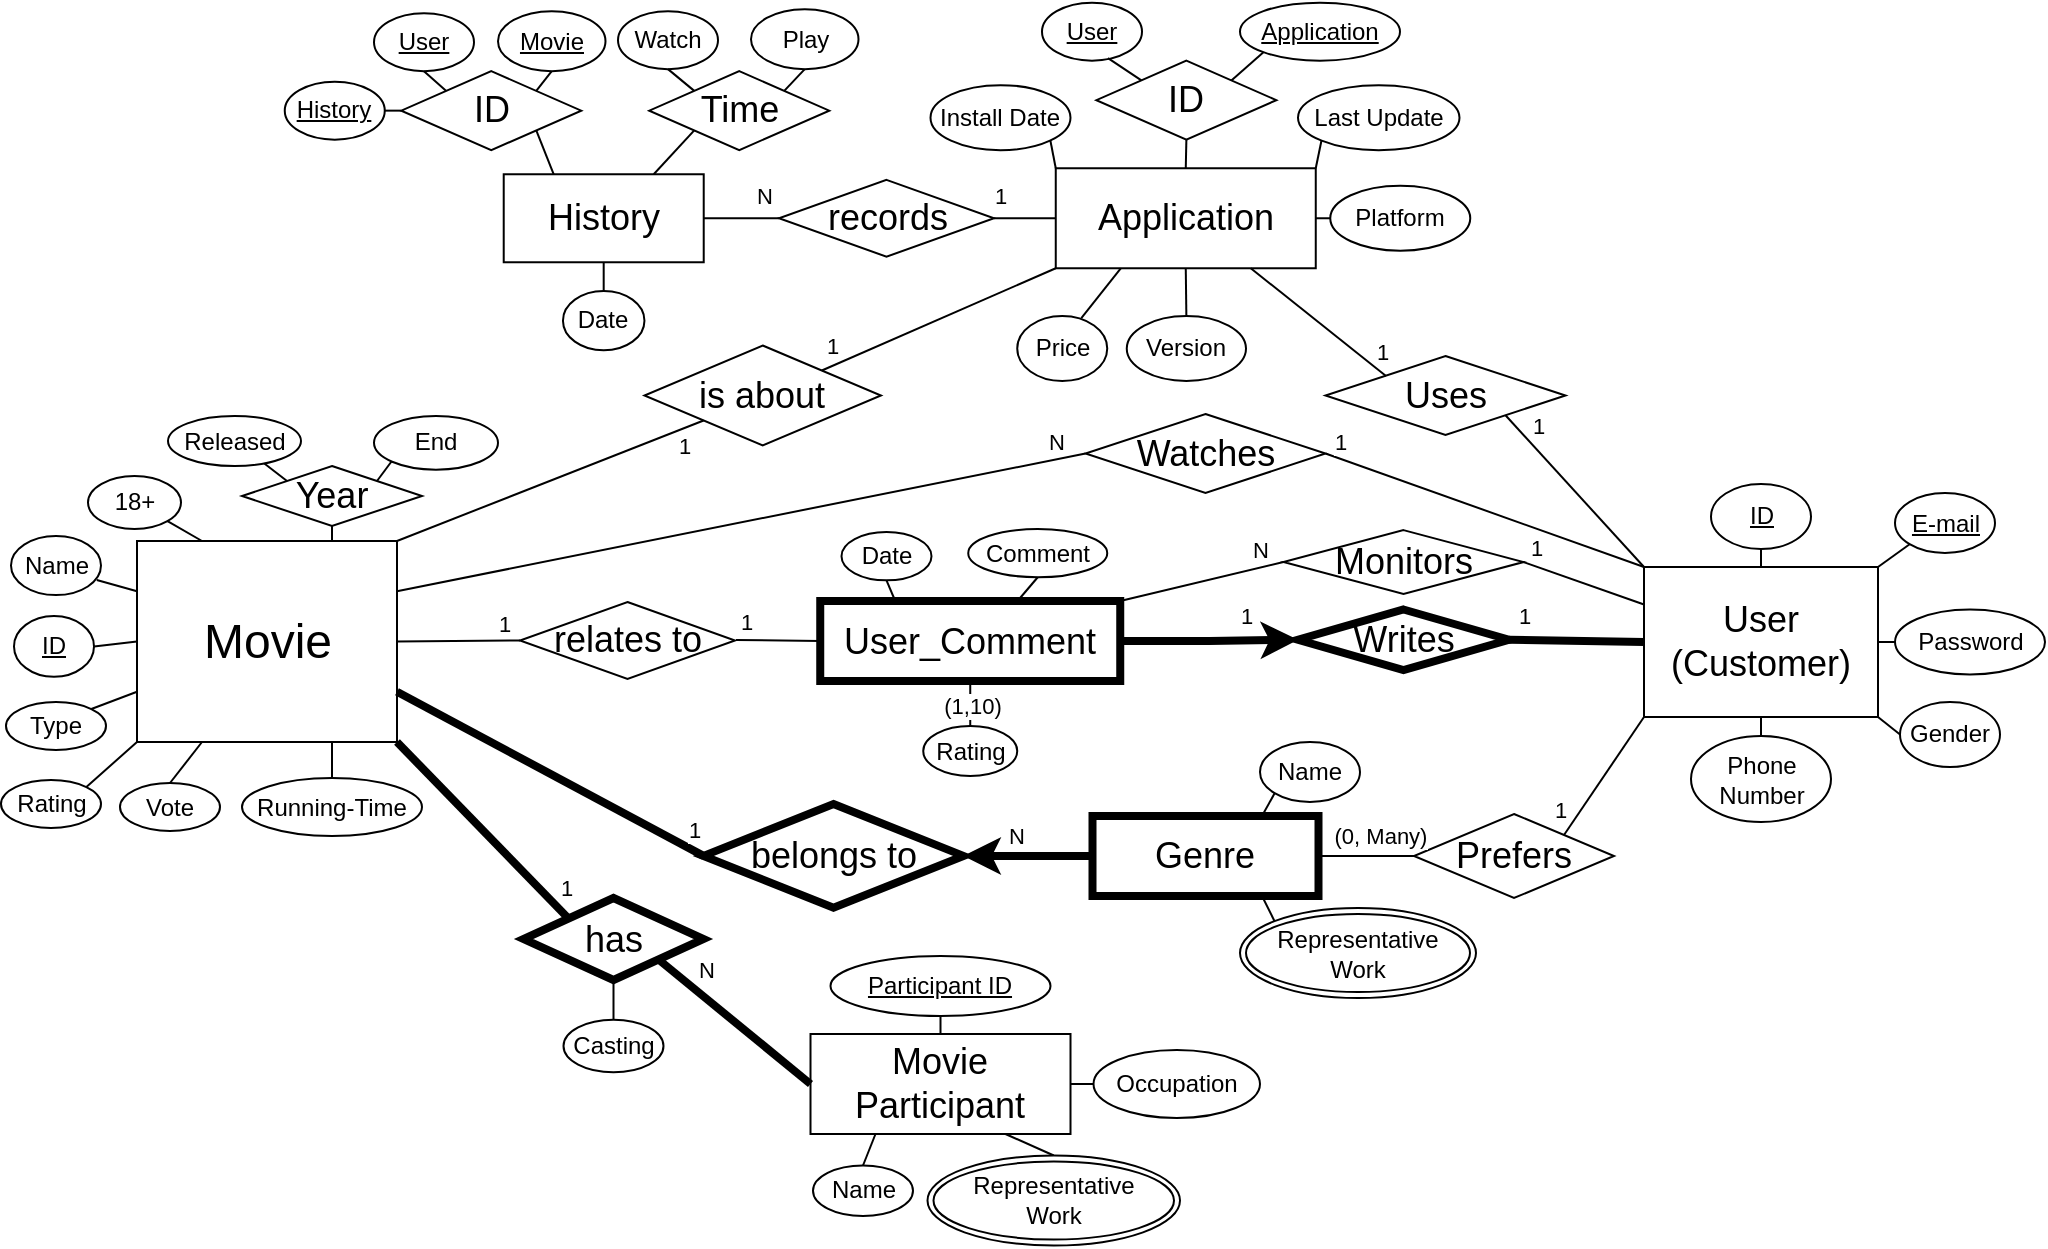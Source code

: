 <mxfile version="24.7.13" pages="3">
  <diagram id="rgVw4Kh5Wtp_J3KKhTi0" name="ER">
    <mxGraphModel dx="-310" dy="643" grid="1" gridSize="10" guides="1" tooltips="1" connect="1" arrows="1" fold="1" page="1" pageScale="1" pageWidth="827" pageHeight="1169" math="0" shadow="0">
      <root>
        <mxCell id="0" />
        <mxCell id="1" parent="0" />
        <mxCell id="Y2QeQmpJSXi7cNchoxGy-1" value="Type" style="ellipse;whiteSpace=wrap;html=1;align=center;rounded=1;" parent="1" vertex="1">
          <mxGeometry x="1913" y="573" width="50" height="24" as="geometry" />
        </mxCell>
        <mxCell id="Y2QeQmpJSXi7cNchoxGy-3" value="&lt;span style=&quot;font-size: 18px;&quot;&gt;User&lt;br&gt;(Customer)&lt;/span&gt;" style="whiteSpace=wrap;html=1;align=center;rounded=0;" parent="1" vertex="1">
          <mxGeometry x="2732" y="505.5" width="117" height="75" as="geometry" />
        </mxCell>
        <mxCell id="Y2QeQmpJSXi7cNchoxGy-4" value="&lt;font style=&quot;font-size: 18px;&quot;&gt;Movie Participant&lt;/font&gt;" style="whiteSpace=wrap;html=1;align=center;rounded=0;" parent="1" vertex="1">
          <mxGeometry x="2315.25" y="739" width="130" height="50" as="geometry" />
        </mxCell>
        <mxCell id="Y2QeQmpJSXi7cNchoxGy-5" value="&lt;u&gt;ID&lt;/u&gt;" style="ellipse;whiteSpace=wrap;html=1;align=center;rounded=1;" parent="1" vertex="1">
          <mxGeometry x="2765.5" y="464" width="50" height="32.5" as="geometry" />
        </mxCell>
        <mxCell id="Y2QeQmpJSXi7cNchoxGy-6" value="" style="endArrow=none;html=1;rounded=1;exitX=0.5;exitY=1;exitDx=0;exitDy=0;entryX=0.5;entryY=0;entryDx=0;entryDy=0;" parent="1" source="Y2QeQmpJSXi7cNchoxGy-5" target="Y2QeQmpJSXi7cNchoxGy-3" edge="1">
          <mxGeometry relative="1" as="geometry">
            <mxPoint x="2517.5" y="492.5" as="sourcePoint" />
            <mxPoint x="2677.5" y="492.5" as="targetPoint" />
          </mxGeometry>
        </mxCell>
        <mxCell id="Y2QeQmpJSXi7cNchoxGy-7" value="&lt;u&gt;E-mail&lt;/u&gt;" style="ellipse;whiteSpace=wrap;html=1;align=center;rounded=1;" parent="1" vertex="1">
          <mxGeometry x="2857.5" y="468.5" width="50" height="30" as="geometry" />
        </mxCell>
        <mxCell id="Y2QeQmpJSXi7cNchoxGy-8" value="" style="endArrow=none;html=1;rounded=1;exitX=0;exitY=1;exitDx=0;exitDy=0;entryX=1;entryY=0;entryDx=0;entryDy=0;" parent="1" source="Y2QeQmpJSXi7cNchoxGy-7" target="Y2QeQmpJSXi7cNchoxGy-3" edge="1">
          <mxGeometry relative="1" as="geometry">
            <mxPoint x="2760.5" y="436.5" as="sourcePoint" />
            <mxPoint x="2817.5" y="452.5" as="targetPoint" />
          </mxGeometry>
        </mxCell>
        <mxCell id="Y2QeQmpJSXi7cNchoxGy-9" value="Password" style="ellipse;whiteSpace=wrap;html=1;align=center;rounded=1;" parent="1" vertex="1">
          <mxGeometry x="2857.5" y="526.75" width="75" height="32.5" as="geometry" />
        </mxCell>
        <mxCell id="Y2QeQmpJSXi7cNchoxGy-10" value="" style="endArrow=none;html=1;rounded=1;entryX=1;entryY=0.5;entryDx=0;entryDy=0;exitX=0;exitY=0.5;exitDx=0;exitDy=0;" parent="1" source="Y2QeQmpJSXi7cNchoxGy-9" target="Y2QeQmpJSXi7cNchoxGy-3" edge="1">
          <mxGeometry relative="1" as="geometry">
            <mxPoint x="2870" y="543" as="sourcePoint" />
            <mxPoint x="2827.5" y="462.5" as="targetPoint" />
          </mxGeometry>
        </mxCell>
        <mxCell id="Y2QeQmpJSXi7cNchoxGy-11" value="Gender" style="ellipse;whiteSpace=wrap;html=1;align=center;rounded=1;" parent="1" vertex="1">
          <mxGeometry x="2860" y="573" width="50" height="32.5" as="geometry" />
        </mxCell>
        <mxCell id="Y2QeQmpJSXi7cNchoxGy-12" value="" style="endArrow=none;html=1;rounded=1;exitX=0;exitY=0.5;exitDx=0;exitDy=0;entryX=1;entryY=1;entryDx=0;entryDy=0;" parent="1" source="Y2QeQmpJSXi7cNchoxGy-11" target="Y2QeQmpJSXi7cNchoxGy-3" edge="1">
          <mxGeometry relative="1" as="geometry">
            <mxPoint x="2790.5" y="386.5" as="sourcePoint" />
            <mxPoint x="2827.5" y="462.5" as="targetPoint" />
          </mxGeometry>
        </mxCell>
        <mxCell id="Y2QeQmpJSXi7cNchoxGy-13" value="Phone Number" style="ellipse;whiteSpace=wrap;html=1;align=center;rounded=1;" parent="1" vertex="1">
          <mxGeometry x="2755.5" y="590" width="70" height="43" as="geometry" />
        </mxCell>
        <mxCell id="Y2QeQmpJSXi7cNchoxGy-14" value="" style="endArrow=none;html=1;rounded=1;entryX=0.5;entryY=1;entryDx=0;entryDy=0;exitX=0.5;exitY=0;exitDx=0;exitDy=0;" parent="1" source="Y2QeQmpJSXi7cNchoxGy-13" target="Y2QeQmpJSXi7cNchoxGy-3" edge="1">
          <mxGeometry relative="1" as="geometry">
            <mxPoint x="2975" y="452.5" as="sourcePoint" />
            <mxPoint x="2827.5" y="462.5" as="targetPoint" />
          </mxGeometry>
        </mxCell>
        <mxCell id="Y2QeQmpJSXi7cNchoxGy-15" value="Name" style="ellipse;whiteSpace=wrap;html=1;align=center;rounded=1;" parent="1" vertex="1">
          <mxGeometry x="1915.5" y="490" width="45" height="29.56" as="geometry" />
        </mxCell>
        <mxCell id="Y2QeQmpJSXi7cNchoxGy-16" value="Running-Time" style="ellipse;whiteSpace=wrap;html=1;align=center;rounded=1;" parent="1" vertex="1">
          <mxGeometry x="2031" y="611" width="90" height="29" as="geometry" />
        </mxCell>
        <mxCell id="Y2QeQmpJSXi7cNchoxGy-17" value="Released" style="ellipse;whiteSpace=wrap;html=1;align=center;rounded=1;" parent="1" vertex="1">
          <mxGeometry x="1994" y="430" width="66.5" height="25.04" as="geometry" />
        </mxCell>
        <mxCell id="Y2QeQmpJSXi7cNchoxGy-18" value="18+" style="ellipse;whiteSpace=wrap;html=1;align=center;rounded=1;" parent="1" vertex="1">
          <mxGeometry x="1954" y="460" width="46.5" height="26.5" as="geometry" />
        </mxCell>
        <mxCell id="Y2QeQmpJSXi7cNchoxGy-19" value="&lt;font style=&quot;font-size: 24px;&quot;&gt;Movie&lt;/font&gt;" style="whiteSpace=wrap;html=1;align=center;rounded=0;" parent="1" vertex="1">
          <mxGeometry x="1978.5" y="492.5" width="130" height="100.5" as="geometry" />
        </mxCell>
        <mxCell id="Y2QeQmpJSXi7cNchoxGy-20" value="&lt;font style=&quot;font-size: 18px;&quot;&gt;Prefers&lt;/font&gt;" style="shape=rhombus;perimeter=rhombusPerimeter;whiteSpace=wrap;html=1;align=center;rounded=0;" parent="1" vertex="1">
          <mxGeometry x="2617" y="629" width="100" height="42" as="geometry" />
        </mxCell>
        <mxCell id="Y2QeQmpJSXi7cNchoxGy-21" value="&lt;font style=&quot;font-size: 18px;&quot;&gt;User_Comment&lt;/font&gt;" style="whiteSpace=wrap;html=1;align=center;rounded=0;glass=0;strokeWidth=4;" parent="1" vertex="1">
          <mxGeometry x="2320.12" y="522.5" width="150" height="40" as="geometry" />
        </mxCell>
        <mxCell id="Y2QeQmpJSXi7cNchoxGy-22" value="Rating" style="ellipse;whiteSpace=wrap;html=1;align=center;rounded=1;" parent="1" vertex="1">
          <mxGeometry x="2371.62" y="585" width="47" height="25" as="geometry" />
        </mxCell>
        <mxCell id="Y2QeQmpJSXi7cNchoxGy-24" value="&lt;u&gt;ID&lt;/u&gt;" style="ellipse;whiteSpace=wrap;html=1;align=center;rounded=1;" parent="1" vertex="1">
          <mxGeometry x="1917" y="530" width="40" height="30.39" as="geometry" />
        </mxCell>
        <mxCell id="Y2QeQmpJSXi7cNchoxGy-25" value="" style="endArrow=none;html=1;rounded=1;exitX=0;exitY=0.5;exitDx=0;exitDy=0;entryX=1;entryY=0.5;entryDx=0;entryDy=0;" parent="1" source="Y2QeQmpJSXi7cNchoxGy-19" target="Y2QeQmpJSXi7cNchoxGy-24" edge="1">
          <mxGeometry relative="1" as="geometry">
            <mxPoint x="2257.5" y="506.5" as="sourcePoint" />
            <mxPoint x="2332.5" y="506.5" as="targetPoint" />
          </mxGeometry>
        </mxCell>
        <mxCell id="Y2QeQmpJSXi7cNchoxGy-26" value="" style="endArrow=none;html=1;rounded=1;entryX=0.953;entryY=0.745;entryDx=0;entryDy=0;exitX=0;exitY=0.25;exitDx=0;exitDy=0;entryPerimeter=0;" parent="1" source="Y2QeQmpJSXi7cNchoxGy-19" target="Y2QeQmpJSXi7cNchoxGy-15" edge="1">
          <mxGeometry relative="1" as="geometry">
            <mxPoint x="1956.5" y="523.5" as="sourcePoint" />
            <mxPoint x="1890.5" y="485.5" as="targetPoint" />
          </mxGeometry>
        </mxCell>
        <mxCell id="Y2QeQmpJSXi7cNchoxGy-27" value="" style="endArrow=none;html=1;rounded=1;entryX=1;entryY=0;entryDx=0;entryDy=0;exitX=0;exitY=0.75;exitDx=0;exitDy=0;" parent="1" source="Y2QeQmpJSXi7cNchoxGy-19" target="Y2QeQmpJSXi7cNchoxGy-1" edge="1">
          <mxGeometry relative="1" as="geometry">
            <mxPoint x="1995.5" y="571.5" as="sourcePoint" />
            <mxPoint x="1910.5" y="435.5" as="targetPoint" />
          </mxGeometry>
        </mxCell>
        <mxCell id="Y2QeQmpJSXi7cNchoxGy-28" value="" style="endArrow=none;html=1;rounded=1;entryX=0.5;entryY=0;entryDx=0;entryDy=0;exitX=0.75;exitY=1;exitDx=0;exitDy=0;" parent="1" source="Y2QeQmpJSXi7cNchoxGy-19" target="Y2QeQmpJSXi7cNchoxGy-16" edge="1">
          <mxGeometry relative="1" as="geometry">
            <mxPoint x="2002.5" y="481.5" as="sourcePoint" />
            <mxPoint x="1950.5" y="395.5" as="targetPoint" />
          </mxGeometry>
        </mxCell>
        <mxCell id="Y2QeQmpJSXi7cNchoxGy-29" value="" style="endArrow=none;html=1;rounded=1;exitX=0;exitY=0;exitDx=0;exitDy=0;" parent="1" source="Y2QeQmpJSXi7cNchoxGy-69" target="Y2QeQmpJSXi7cNchoxGy-17" edge="1">
          <mxGeometry relative="1" as="geometry">
            <mxPoint x="2019" y="393" as="sourcePoint" />
            <mxPoint x="2017" y="404" as="targetPoint" />
          </mxGeometry>
        </mxCell>
        <mxCell id="Y2QeQmpJSXi7cNchoxGy-30" value="" style="endArrow=none;html=1;rounded=1;entryX=1;entryY=1;entryDx=0;entryDy=0;exitX=0.25;exitY=0;exitDx=0;exitDy=0;" parent="1" source="Y2QeQmpJSXi7cNchoxGy-19" target="Y2QeQmpJSXi7cNchoxGy-18" edge="1">
          <mxGeometry relative="1" as="geometry">
            <mxPoint x="2002.5" y="481.5" as="sourcePoint" />
            <mxPoint x="2054.5" y="380.5" as="targetPoint" />
          </mxGeometry>
        </mxCell>
        <mxCell id="Y2QeQmpJSXi7cNchoxGy-31" value="Date" style="ellipse;whiteSpace=wrap;html=1;align=center;rounded=1;" parent="1" vertex="1">
          <mxGeometry x="2330.75" y="488.05" width="45" height="24.13" as="geometry" />
        </mxCell>
        <mxCell id="Y2QeQmpJSXi7cNchoxGy-32" value="Comment" style="ellipse;whiteSpace=wrap;html=1;align=center;rounded=1;" parent="1" vertex="1">
          <mxGeometry x="2394.12" y="486.5" width="69.5" height="24.13" as="geometry" />
        </mxCell>
        <mxCell id="Y2QeQmpJSXi7cNchoxGy-34" value="" style="endArrow=none;html=1;rounded=1;exitX=0.5;exitY=1;exitDx=0;exitDy=0;entryX=0.5;entryY=0;entryDx=0;entryDy=0;" parent="1" source="Y2QeQmpJSXi7cNchoxGy-21" target="Y2QeQmpJSXi7cNchoxGy-22" edge="1">
          <mxGeometry relative="1" as="geometry">
            <mxPoint x="2440" y="780" as="sourcePoint" />
            <mxPoint x="2405" y="594" as="targetPoint" />
          </mxGeometry>
        </mxCell>
        <mxCell id="CK9RRE3O3jIJMYVnEYLk-2" value="(1,10)" style="edgeLabel;html=1;align=center;verticalAlign=middle;resizable=0;points=[];" parent="Y2QeQmpJSXi7cNchoxGy-34" vertex="1" connectable="0">
          <mxGeometry x="-0.424" y="1" relative="1" as="geometry">
            <mxPoint y="6" as="offset" />
          </mxGeometry>
        </mxCell>
        <mxCell id="Y2QeQmpJSXi7cNchoxGy-35" value="" style="endArrow=none;html=1;rounded=1;exitX=0.25;exitY=0;exitDx=0;exitDy=0;entryX=0.5;entryY=1;entryDx=0;entryDy=0;" parent="1" source="Y2QeQmpJSXi7cNchoxGy-21" target="Y2QeQmpJSXi7cNchoxGy-31" edge="1">
          <mxGeometry relative="1" as="geometry">
            <mxPoint x="2450" y="790" as="sourcePoint" />
            <mxPoint x="2417" y="506.5" as="targetPoint" />
          </mxGeometry>
        </mxCell>
        <mxCell id="Y2QeQmpJSXi7cNchoxGy-36" value="" style="endArrow=none;html=1;rounded=1;exitX=0.657;exitY=0.003;exitDx=0;exitDy=0;entryX=0.5;entryY=1;entryDx=0;entryDy=0;exitPerimeter=0;" parent="1" source="Y2QeQmpJSXi7cNchoxGy-21" target="Y2QeQmpJSXi7cNchoxGy-32" edge="1">
          <mxGeometry relative="1" as="geometry">
            <mxPoint x="2460" y="800" as="sourcePoint" />
            <mxPoint x="2447" y="690" as="targetPoint" />
          </mxGeometry>
        </mxCell>
        <mxCell id="Y2QeQmpJSXi7cNchoxGy-37" value="&lt;font style=&quot;font-size: 18px;&quot;&gt;Writes&lt;/font&gt;" style="shape=rhombus;perimeter=rhombusPerimeter;whiteSpace=wrap;html=1;align=center;rounded=0;strokeWidth=4;" parent="1" vertex="1">
          <mxGeometry x="2559" y="526.75" width="105.5" height="30.25" as="geometry" />
        </mxCell>
        <mxCell id="Y2QeQmpJSXi7cNchoxGy-38" value="&lt;span style=&quot;font-size: 18px;&quot;&gt;relates to&lt;/span&gt;" style="shape=rhombus;perimeter=rhombusPerimeter;whiteSpace=wrap;html=1;align=center;rounded=0;" parent="1" vertex="1">
          <mxGeometry x="2170" y="523" width="107.5" height="38.44" as="geometry" />
        </mxCell>
        <mxCell id="Y2QeQmpJSXi7cNchoxGy-39" value="Name" style="ellipse;whiteSpace=wrap;html=1;align=center;rounded=1;" parent="1" vertex="1">
          <mxGeometry x="2316.5" y="804.75" width="50" height="25.25" as="geometry" />
        </mxCell>
        <mxCell id="Y2QeQmpJSXi7cNchoxGy-40" value="Occupation" style="ellipse;whiteSpace=wrap;html=1;align=center;rounded=1;" parent="1" vertex="1">
          <mxGeometry x="2456.75" y="747" width="83.25" height="34" as="geometry" />
        </mxCell>
        <mxCell id="Y2QeQmpJSXi7cNchoxGy-42" value="&lt;u&gt;Participant ID&lt;/u&gt;" style="ellipse;whiteSpace=wrap;html=1;align=center;rounded=1;" parent="1" vertex="1">
          <mxGeometry x="2325.25" y="700" width="110" height="30" as="geometry" />
        </mxCell>
        <mxCell id="Y2QeQmpJSXi7cNchoxGy-43" value="" style="endArrow=none;html=1;rounded=1;entryX=0.5;entryY=0;entryDx=0;entryDy=0;exitX=0.75;exitY=1;exitDx=0;exitDy=0;" parent="1" source="Y2QeQmpJSXi7cNchoxGy-4" target="ez08-odmeZJ5CBeFPg-b-1" edge="1">
          <mxGeometry relative="1" as="geometry">
            <mxPoint x="1863.75" y="814" as="sourcePoint" />
            <mxPoint x="2428.75" y="811.0" as="targetPoint" />
          </mxGeometry>
        </mxCell>
        <mxCell id="Y2QeQmpJSXi7cNchoxGy-44" value="" style="endArrow=none;html=1;rounded=1;entryX=0;entryY=0.5;entryDx=0;entryDy=0;exitX=1;exitY=0.5;exitDx=0;exitDy=0;" parent="1" source="Y2QeQmpJSXi7cNchoxGy-4" target="Y2QeQmpJSXi7cNchoxGy-40" edge="1">
          <mxGeometry relative="1" as="geometry">
            <mxPoint x="2358.75" y="816" as="sourcePoint" />
            <mxPoint x="2363.75" y="835" as="targetPoint" />
          </mxGeometry>
        </mxCell>
        <mxCell id="Y2QeQmpJSXi7cNchoxGy-45" value="" style="endArrow=none;html=1;rounded=1;entryX=0.5;entryY=1;entryDx=0;entryDy=0;exitX=0.5;exitY=0;exitDx=0;exitDy=0;" parent="1" source="Y2QeQmpJSXi7cNchoxGy-4" target="Y2QeQmpJSXi7cNchoxGy-42" edge="1">
          <mxGeometry relative="1" as="geometry">
            <mxPoint x="2368.75" y="826" as="sourcePoint" />
            <mxPoint x="2373.75" y="845" as="targetPoint" />
          </mxGeometry>
        </mxCell>
        <mxCell id="Y2QeQmpJSXi7cNchoxGy-46" value="" style="endArrow=none;html=1;rounded=1;exitX=0.25;exitY=1;exitDx=0;exitDy=0;entryX=0.5;entryY=0;entryDx=0;entryDy=0;" parent="1" source="Y2QeQmpJSXi7cNchoxGy-4" target="Y2QeQmpJSXi7cNchoxGy-39" edge="1">
          <mxGeometry relative="1" as="geometry">
            <mxPoint x="2378.75" y="836" as="sourcePoint" />
            <mxPoint x="2417.75" y="720" as="targetPoint" />
          </mxGeometry>
        </mxCell>
        <mxCell id="Y2QeQmpJSXi7cNchoxGy-47" value="End" style="ellipse;whiteSpace=wrap;html=1;align=center;rounded=1;" parent="1" vertex="1">
          <mxGeometry x="2097" y="430" width="62" height="26.82" as="geometry" />
        </mxCell>
        <mxCell id="Y2QeQmpJSXi7cNchoxGy-48" value="" style="endArrow=none;html=1;rounded=1;entryX=0;entryY=1;entryDx=0;entryDy=0;exitX=1;exitY=0;exitDx=0;exitDy=0;" parent="1" source="Y2QeQmpJSXi7cNchoxGy-69" target="Y2QeQmpJSXi7cNchoxGy-47" edge="1">
          <mxGeometry relative="1" as="geometry">
            <mxPoint x="2069" y="383" as="sourcePoint" />
            <mxPoint x="2042.5" y="630.5" as="targetPoint" />
          </mxGeometry>
        </mxCell>
        <mxCell id="Y2QeQmpJSXi7cNchoxGy-49" value="" style="edgeStyle=orthogonalEdgeStyle;rounded=0;orthogonalLoop=1;jettySize=auto;html=1;strokeWidth=4;" parent="1" source="Y2QeQmpJSXi7cNchoxGy-50" target="Y2QeQmpJSXi7cNchoxGy-73" edge="1">
          <mxGeometry relative="1" as="geometry" />
        </mxCell>
        <mxCell id="xFOPfndzHL1S1LD3kI5T-21" value="N" style="edgeLabel;html=1;align=center;verticalAlign=middle;resizable=0;points=[];" vertex="1" connectable="0" parent="Y2QeQmpJSXi7cNchoxGy-49">
          <mxGeometry x="0.069" y="-2" relative="1" as="geometry">
            <mxPoint x="-4" y="-8" as="offset" />
          </mxGeometry>
        </mxCell>
        <mxCell id="Y2QeQmpJSXi7cNchoxGy-50" value="&lt;font style=&quot;font-size: 18px;&quot;&gt;Genre&lt;/font&gt;" style="whiteSpace=wrap;html=1;align=center;rounded=0;strokeWidth=4;" parent="1" vertex="1">
          <mxGeometry x="2456.25" y="630" width="113" height="40" as="geometry" />
        </mxCell>
        <mxCell id="Y2QeQmpJSXi7cNchoxGy-51" value="&lt;font style=&quot;font-size: 18px;&quot;&gt;History&lt;/font&gt;" style="whiteSpace=wrap;html=1;align=center;rounded=0;" parent="1" vertex="1">
          <mxGeometry x="2161.86" y="309.13" width="100" height="44" as="geometry" />
        </mxCell>
        <mxCell id="Y2QeQmpJSXi7cNchoxGy-52" value="&lt;font style=&quot;font-size: 18px;&quot;&gt;Watches&lt;/font&gt;" style="shape=rhombus;perimeter=rhombusPerimeter;whiteSpace=wrap;html=1;align=center;rounded=0;" parent="1" vertex="1">
          <mxGeometry x="2452.75" y="429" width="120" height="39.5" as="geometry" />
        </mxCell>
        <mxCell id="Y2QeQmpJSXi7cNchoxGy-53" value="Name" style="ellipse;whiteSpace=wrap;html=1;align=center;rounded=1;" parent="1" vertex="1">
          <mxGeometry x="2540" y="593" width="50" height="30" as="geometry" />
        </mxCell>
        <mxCell id="Y2QeQmpJSXi7cNchoxGy-54" value="&lt;font style=&quot;font-size: 18px;&quot;&gt;has&lt;/font&gt;" style="shape=rhombus;perimeter=rhombusPerimeter;whiteSpace=wrap;html=1;align=center;rounded=0;strokeWidth=4;" parent="1" vertex="1">
          <mxGeometry x="2171.75" y="671" width="90" height="41" as="geometry" />
        </mxCell>
        <mxCell id="Y2QeQmpJSXi7cNchoxGy-55" value="" style="endArrow=none;html=1;rounded=1;entryX=0.75;entryY=0;entryDx=0;entryDy=0;exitX=0;exitY=1;exitDx=0;exitDy=0;" parent="1" source="Y2QeQmpJSXi7cNchoxGy-53" target="Y2QeQmpJSXi7cNchoxGy-50" edge="1">
          <mxGeometry relative="1" as="geometry">
            <mxPoint x="2537.75" y="600" as="sourcePoint" />
            <mxPoint x="2513.75" y="655.5" as="targetPoint" />
          </mxGeometry>
        </mxCell>
        <mxCell id="Y2QeQmpJSXi7cNchoxGy-58" value="Watch" style="ellipse;whiteSpace=wrap;html=1;align=center;rounded=1;" parent="1" vertex="1">
          <mxGeometry x="2219" y="227.57" width="50" height="29" as="geometry" />
        </mxCell>
        <mxCell id="Y2QeQmpJSXi7cNchoxGy-59" value="Play" style="ellipse;whiteSpace=wrap;html=1;align=center;rounded=1;" parent="1" vertex="1">
          <mxGeometry x="2285.5" y="226.57" width="53.75" height="30" as="geometry" />
        </mxCell>
        <mxCell id="Y2QeQmpJSXi7cNchoxGy-60" value="" style="endArrow=none;html=1;rounded=1;entryX=0;entryY=0;entryDx=0;entryDy=0;exitX=0.5;exitY=1;exitDx=0;exitDy=0;" parent="1" source="Y2QeQmpJSXi7cNchoxGy-58" target="Y2QeQmpJSXi7cNchoxGy-71" edge="1">
          <mxGeometry relative="1" as="geometry">
            <mxPoint x="2197.63" y="407.25" as="sourcePoint" />
            <mxPoint x="2214.63" y="431.25" as="targetPoint" />
          </mxGeometry>
        </mxCell>
        <mxCell id="Y2QeQmpJSXi7cNchoxGy-61" value="" style="endArrow=none;html=1;rounded=1;entryX=1;entryY=0;entryDx=0;entryDy=0;exitX=0.5;exitY=1;exitDx=0;exitDy=0;" parent="1" source="Y2QeQmpJSXi7cNchoxGy-59" target="Y2QeQmpJSXi7cNchoxGy-71" edge="1">
          <mxGeometry relative="1" as="geometry">
            <mxPoint x="2207.63" y="417.25" as="sourcePoint" />
            <mxPoint x="2224.63" y="441.25" as="targetPoint" />
          </mxGeometry>
        </mxCell>
        <mxCell id="Y2QeQmpJSXi7cNchoxGy-62" value="" style="endArrow=none;html=1;rounded=1;entryX=0.5;entryY=1;entryDx=0;entryDy=0;exitX=0.5;exitY=0;exitDx=0;exitDy=0;" parent="1" source="Y2QeQmpJSXi7cNchoxGy-63" target="Y2QeQmpJSXi7cNchoxGy-51" edge="1">
          <mxGeometry relative="1" as="geometry">
            <mxPoint x="2099.37" y="387.13" as="sourcePoint" />
            <mxPoint x="2173.37" y="385.13" as="targetPoint" />
          </mxGeometry>
        </mxCell>
        <mxCell id="Y2QeQmpJSXi7cNchoxGy-63" value="Date" style="ellipse;whiteSpace=wrap;html=1;align=center;rounded=1;" parent="1" vertex="1">
          <mxGeometry x="2191.48" y="367.5" width="40.75" height="29.63" as="geometry" />
        </mxCell>
        <mxCell id="Y2QeQmpJSXi7cNchoxGy-66" value="&lt;font style=&quot;font-size: 18px;&quot;&gt;is about&lt;/font&gt;" style="shape=rhombus;perimeter=rhombusPerimeter;whiteSpace=wrap;html=1;align=center;rounded=0;" parent="1" vertex="1">
          <mxGeometry x="2232.23" y="394.75" width="118.25" height="50" as="geometry" />
        </mxCell>
        <mxCell id="Y2QeQmpJSXi7cNchoxGy-68" value="" style="endArrow=none;html=1;rounded=1;entryX=0.75;entryY=1;entryDx=0;entryDy=0;exitX=0;exitY=0;exitDx=0;exitDy=0;" parent="1" source="P1XqQ0uWZs09S3HQ0iQS-1" target="Y2QeQmpJSXi7cNchoxGy-50" edge="1">
          <mxGeometry relative="1" as="geometry">
            <mxPoint x="2557.907" y="684.443" as="sourcePoint" />
            <mxPoint x="2522.75" y="680" as="targetPoint" />
          </mxGeometry>
        </mxCell>
        <mxCell id="Y2QeQmpJSXi7cNchoxGy-69" value="&lt;span style=&quot;font-size: 18px;&quot;&gt;Year&lt;/span&gt;" style="shape=rhombus;perimeter=rhombusPerimeter;whiteSpace=wrap;html=1;align=center;rounded=0;" parent="1" vertex="1">
          <mxGeometry x="2031" y="455" width="90" height="30" as="geometry" />
        </mxCell>
        <mxCell id="Y2QeQmpJSXi7cNchoxGy-71" value="&lt;span style=&quot;font-size: 18px;&quot;&gt;Time&lt;/span&gt;" style="shape=rhombus;perimeter=rhombusPerimeter;whiteSpace=wrap;html=1;align=center;rounded=0;" parent="1" vertex="1">
          <mxGeometry x="2234.63" y="257.57" width="90" height="39.5" as="geometry" />
        </mxCell>
        <mxCell id="Y2QeQmpJSXi7cNchoxGy-72" value="" style="endArrow=none;html=1;rounded=1;entryX=0.75;entryY=0;entryDx=0;entryDy=0;exitX=0;exitY=1;exitDx=0;exitDy=0;" parent="1" source="Y2QeQmpJSXi7cNchoxGy-71" target="Y2QeQmpJSXi7cNchoxGy-51" edge="1">
          <mxGeometry relative="1" as="geometry">
            <mxPoint x="2343.62" y="295" as="sourcePoint" />
            <mxPoint x="2271.62" y="307" as="targetPoint" />
          </mxGeometry>
        </mxCell>
        <mxCell id="Y2QeQmpJSXi7cNchoxGy-73" value="&lt;span style=&quot;font-size: 18px;&quot;&gt;belongs to&lt;/span&gt;" style="shape=rhombus;perimeter=rhombusPerimeter;whiteSpace=wrap;html=1;align=center;rounded=0;strokeWidth=4;" parent="1" vertex="1">
          <mxGeometry x="2261.75" y="624" width="130" height="51.88" as="geometry" />
        </mxCell>
        <mxCell id="Y2QeQmpJSXi7cNchoxGy-74" value="" style="endArrow=none;html=1;rounded=0;exitX=1;exitY=0.25;exitDx=0;exitDy=0;entryX=0;entryY=0.5;entryDx=0;entryDy=0;" parent="1" source="Y2QeQmpJSXi7cNchoxGy-19" target="Y2QeQmpJSXi7cNchoxGy-52" edge="1">
          <mxGeometry relative="1" as="geometry">
            <mxPoint x="2220" y="660" as="sourcePoint" />
            <mxPoint x="2380" y="660" as="targetPoint" />
          </mxGeometry>
        </mxCell>
        <mxCell id="xFOPfndzHL1S1LD3kI5T-13" value="N" style="edgeLabel;html=1;align=center;verticalAlign=middle;resizable=0;points=[];" vertex="1" connectable="0" parent="Y2QeQmpJSXi7cNchoxGy-74">
          <mxGeometry x="0.9" y="3" relative="1" as="geometry">
            <mxPoint x="3" y="-7" as="offset" />
          </mxGeometry>
        </mxCell>
        <mxCell id="Y2QeQmpJSXi7cNchoxGy-75" value="" style="endArrow=none;html=1;rounded=1;entryX=1;entryY=0.5;entryDx=0;entryDy=0;exitX=0;exitY=0.5;exitDx=0;exitDy=0;" parent="1" source="Y2QeQmpJSXi7cNchoxGy-38" target="Y2QeQmpJSXi7cNchoxGy-19" edge="1">
          <mxGeometry relative="1" as="geometry">
            <mxPoint x="2378" y="573" as="sourcePoint" />
            <mxPoint x="2361" y="586" as="targetPoint" />
          </mxGeometry>
        </mxCell>
        <mxCell id="xFOPfndzHL1S1LD3kI5T-15" value="1" style="edgeLabel;html=1;align=center;verticalAlign=middle;resizable=0;points=[];" vertex="1" connectable="0" parent="Y2QeQmpJSXi7cNchoxGy-75">
          <mxGeometry x="-0.566" relative="1" as="geometry">
            <mxPoint x="5" y="-9" as="offset" />
          </mxGeometry>
        </mxCell>
        <mxCell id="Y2QeQmpJSXi7cNchoxGy-76" value="" style="endArrow=none;html=1;rounded=1;exitX=0;exitY=0.5;exitDx=0;exitDy=0;entryX=1;entryY=0.75;entryDx=0;entryDy=0;strokeWidth=4;" parent="1" source="Y2QeQmpJSXi7cNchoxGy-73" target="Y2QeQmpJSXi7cNchoxGy-19" edge="1">
          <mxGeometry relative="1" as="geometry">
            <mxPoint x="2388" y="583" as="sourcePoint" />
            <mxPoint x="2107" y="558" as="targetPoint" />
          </mxGeometry>
        </mxCell>
        <mxCell id="xFOPfndzHL1S1LD3kI5T-20" value="1" style="edgeLabel;html=1;align=center;verticalAlign=middle;resizable=0;points=[];" vertex="1" connectable="0" parent="Y2QeQmpJSXi7cNchoxGy-76">
          <mxGeometry x="-0.769" relative="1" as="geometry">
            <mxPoint x="13" y="-4" as="offset" />
          </mxGeometry>
        </mxCell>
        <mxCell id="Y2QeQmpJSXi7cNchoxGy-77" value="" style="endArrow=none;html=1;rounded=1;entryX=1;entryY=1;entryDx=0;entryDy=0;exitX=0;exitY=0;exitDx=0;exitDy=0;strokeWidth=4;" parent="1" source="Y2QeQmpJSXi7cNchoxGy-54" edge="1">
          <mxGeometry relative="1" as="geometry">
            <mxPoint x="2228" y="665" as="sourcePoint" />
            <mxPoint x="2108.5" y="593.0" as="targetPoint" />
          </mxGeometry>
        </mxCell>
        <mxCell id="xFOPfndzHL1S1LD3kI5T-1" value="N" style="edgeLabel;html=1;align=center;verticalAlign=middle;resizable=0;points=[];" vertex="1" connectable="0" parent="Y2QeQmpJSXi7cNchoxGy-77">
          <mxGeometry x="0.754" y="2" relative="1" as="geometry">
            <mxPoint x="145" y="102" as="offset" />
          </mxGeometry>
        </mxCell>
        <mxCell id="xFOPfndzHL1S1LD3kI5T-2" value="1" style="edgeLabel;html=1;align=center;verticalAlign=middle;resizable=0;points=[];" vertex="1" connectable="0" parent="Y2QeQmpJSXi7cNchoxGy-77">
          <mxGeometry x="-0.729" y="-3" relative="1" as="geometry">
            <mxPoint x="8" y="-2" as="offset" />
          </mxGeometry>
        </mxCell>
        <mxCell id="Y2QeQmpJSXi7cNchoxGy-78" value="" style="endArrow=none;html=1;rounded=1;entryX=1;entryY=1;entryDx=0;entryDy=0;exitX=0;exitY=0.5;exitDx=0;exitDy=0;strokeWidth=4;" parent="1" source="Y2QeQmpJSXi7cNchoxGy-4" target="Y2QeQmpJSXi7cNchoxGy-54" edge="1">
          <mxGeometry relative="1" as="geometry">
            <mxPoint x="2241" y="670" as="sourcePoint" />
            <mxPoint x="2132" y="583" as="targetPoint" />
          </mxGeometry>
        </mxCell>
        <mxCell id="Y2QeQmpJSXi7cNchoxGy-79" value="" style="endArrow=none;html=1;rounded=1;entryX=1;entryY=0.5;entryDx=0;entryDy=0;exitX=0;exitY=0.5;exitDx=0;exitDy=0;" parent="1" source="Y2QeQmpJSXi7cNchoxGy-20" target="Y2QeQmpJSXi7cNchoxGy-50" edge="1">
          <mxGeometry relative="1" as="geometry">
            <mxPoint x="2270" y="690" as="sourcePoint" />
            <mxPoint x="2161" y="603" as="targetPoint" />
          </mxGeometry>
        </mxCell>
        <mxCell id="Y2QeQmpJSXi7cNchoxGy-80" value="" style="endArrow=none;html=1;rounded=1;entryX=1;entryY=0;entryDx=0;entryDy=0;exitX=0;exitY=1;exitDx=0;exitDy=0;" parent="1" source="Y2QeQmpJSXi7cNchoxGy-3" target="Y2QeQmpJSXi7cNchoxGy-20" edge="1">
          <mxGeometry relative="1" as="geometry">
            <mxPoint x="2268" y="705" as="sourcePoint" />
            <mxPoint x="2159" y="618" as="targetPoint" />
          </mxGeometry>
        </mxCell>
        <mxCell id="HSsm5JEXWCboUOu-NhSc-1" value="(0, Many)" style="edgeLabel;html=1;align=center;verticalAlign=middle;resizable=0;points=[];" parent="Y2QeQmpJSXi7cNchoxGy-80" vertex="1" connectable="0">
          <mxGeometry x="-0.094" y="1" relative="1" as="geometry">
            <mxPoint x="-115" y="32" as="offset" />
          </mxGeometry>
        </mxCell>
        <mxCell id="xFOPfndzHL1S1LD3kI5T-3" value="1" style="edgeLabel;html=1;align=center;verticalAlign=middle;resizable=0;points=[];" vertex="1" connectable="0" parent="Y2QeQmpJSXi7cNchoxGy-80">
          <mxGeometry x="0.597" y="-1" relative="1" as="geometry">
            <mxPoint x="-9" as="offset" />
          </mxGeometry>
        </mxCell>
        <mxCell id="Y2QeQmpJSXi7cNchoxGy-82" value="" style="endArrow=none;html=1;rounded=1;exitX=0;exitY=0;exitDx=0;exitDy=0;entryX=1;entryY=0.5;entryDx=0;entryDy=0;strokeWidth=1;flowAnimation=0;" parent="1" source="Y2QeQmpJSXi7cNchoxGy-3" target="Y2QeQmpJSXi7cNchoxGy-52" edge="1">
          <mxGeometry relative="1" as="geometry">
            <mxPoint x="2298" y="735" as="sourcePoint" />
            <mxPoint x="2830" y="410" as="targetPoint" />
          </mxGeometry>
        </mxCell>
        <mxCell id="xFOPfndzHL1S1LD3kI5T-11" value="1" style="edgeLabel;html=1;align=center;verticalAlign=middle;resizable=0;points=[];" vertex="1" connectable="0" parent="Y2QeQmpJSXi7cNchoxGy-82">
          <mxGeometry x="0.717" y="-2" relative="1" as="geometry">
            <mxPoint x="-16" y="-12" as="offset" />
          </mxGeometry>
        </mxCell>
        <mxCell id="Y2QeQmpJSXi7cNchoxGy-83" value="" style="endArrow=none;html=1;rounded=1;entryX=0;entryY=1;entryDx=0;entryDy=0;exitX=1;exitY=0;exitDx=0;exitDy=0;" parent="1" source="Y2QeQmpJSXi7cNchoxGy-66" target="T6lqqy3oJ-vcg22mY32V-8" edge="1">
          <mxGeometry relative="1" as="geometry">
            <mxPoint x="2115.62" y="317.463" as="sourcePoint" />
            <mxPoint x="2075.37" y="539.32" as="targetPoint" />
          </mxGeometry>
        </mxCell>
        <mxCell id="xFOPfndzHL1S1LD3kI5T-7" value="1" style="edgeLabel;html=1;align=center;verticalAlign=middle;resizable=0;points=[];" vertex="1" connectable="0" parent="Y2QeQmpJSXi7cNchoxGy-83">
          <mxGeometry x="-0.76" relative="1" as="geometry">
            <mxPoint x="-9" y="-6" as="offset" />
          </mxGeometry>
        </mxCell>
        <mxCell id="Y2QeQmpJSXi7cNchoxGy-84" value="" style="endArrow=none;html=1;rounded=1;entryX=0;entryY=1;entryDx=0;entryDy=0;exitX=1;exitY=0;exitDx=0;exitDy=0;" parent="1" source="Y2QeQmpJSXi7cNchoxGy-19" target="Y2QeQmpJSXi7cNchoxGy-66" edge="1">
          <mxGeometry relative="1" as="geometry">
            <mxPoint x="2318" y="755" as="sourcePoint" />
            <mxPoint x="2209" y="668" as="targetPoint" />
          </mxGeometry>
        </mxCell>
        <mxCell id="xFOPfndzHL1S1LD3kI5T-6" value="1" style="edgeLabel;html=1;align=center;verticalAlign=middle;resizable=0;points=[];" vertex="1" connectable="0" parent="Y2QeQmpJSXi7cNchoxGy-84">
          <mxGeometry x="0.793" y="2" relative="1" as="geometry">
            <mxPoint x="7" y="8" as="offset" />
          </mxGeometry>
        </mxCell>
        <mxCell id="Y2QeQmpJSXi7cNchoxGy-85" value="" style="endArrow=none;html=1;rounded=1;exitX=0;exitY=0.5;exitDx=0;exitDy=0;" parent="1" source="Y2QeQmpJSXi7cNchoxGy-21" edge="1">
          <mxGeometry relative="1" as="geometry">
            <mxPoint x="2180" y="553" as="sourcePoint" />
            <mxPoint x="2278" y="542" as="targetPoint" />
          </mxGeometry>
        </mxCell>
        <mxCell id="xFOPfndzHL1S1LD3kI5T-14" value="1" style="edgeLabel;html=1;align=center;verticalAlign=middle;resizable=0;points=[];" vertex="1" connectable="0" parent="Y2QeQmpJSXi7cNchoxGy-85">
          <mxGeometry x="0.589" relative="1" as="geometry">
            <mxPoint x="-4" y="-9" as="offset" />
          </mxGeometry>
        </mxCell>
        <mxCell id="Y2QeQmpJSXi7cNchoxGy-91" value="Casting" style="ellipse;whiteSpace=wrap;html=1;align=center;rounded=1;" parent="1" vertex="1">
          <mxGeometry x="2191.75" y="731.88" width="50" height="26.25" as="geometry" />
        </mxCell>
        <mxCell id="Y2QeQmpJSXi7cNchoxGy-93" value="" style="endArrow=none;html=1;rounded=1;entryX=0.5;entryY=0;entryDx=0;entryDy=0;exitX=0.5;exitY=1;exitDx=0;exitDy=0;" parent="1" source="Y2QeQmpJSXi7cNchoxGy-54" target="Y2QeQmpJSXi7cNchoxGy-91" edge="1">
          <mxGeometry relative="1" as="geometry">
            <mxPoint x="2219.75" y="718" as="sourcePoint" />
            <mxPoint x="2219.75" y="714" as="targetPoint" />
          </mxGeometry>
        </mxCell>
        <mxCell id="ez08-odmeZJ5CBeFPg-b-1" value="Representative&lt;br&gt;Work" style="ellipse;shape=doubleEllipse;margin=3;whiteSpace=wrap;html=1;align=center;" parent="1" vertex="1">
          <mxGeometry x="2373.75" y="799.75" width="126.25" height="45" as="geometry" />
        </mxCell>
        <mxCell id="P1XqQ0uWZs09S3HQ0iQS-1" value="Representative&lt;br&gt;Work" style="ellipse;shape=doubleEllipse;margin=3;whiteSpace=wrap;html=1;align=center;" parent="1" vertex="1">
          <mxGeometry x="2530" y="676" width="118" height="45" as="geometry" />
        </mxCell>
        <mxCell id="P1XqQ0uWZs09S3HQ0iQS-2" value="&lt;span style=&quot;font-size: 18px;&quot;&gt;ID&lt;/span&gt;" style="shape=rhombus;perimeter=rhombusPerimeter;whiteSpace=wrap;html=1;align=center;rounded=0;" parent="1" vertex="1">
          <mxGeometry x="2110.63" y="257.57" width="90" height="39.5" as="geometry" />
        </mxCell>
        <mxCell id="P1XqQ0uWZs09S3HQ0iQS-3" value="" style="endArrow=none;html=1;rounded=1;entryX=0.25;entryY=0;entryDx=0;entryDy=0;exitX=1;exitY=1;exitDx=0;exitDy=0;" parent="1" source="P1XqQ0uWZs09S3HQ0iQS-2" target="Y2QeQmpJSXi7cNchoxGy-51" edge="1">
          <mxGeometry relative="1" as="geometry">
            <mxPoint x="2267.62" y="283" as="sourcePoint" />
            <mxPoint x="2246.62" y="296" as="targetPoint" />
          </mxGeometry>
        </mxCell>
        <mxCell id="P1XqQ0uWZs09S3HQ0iQS-4" value="&lt;u&gt;User&lt;/u&gt;" style="ellipse;whiteSpace=wrap;html=1;align=center;rounded=1;" parent="1" vertex="1">
          <mxGeometry x="2097" y="228.57" width="50" height="29" as="geometry" />
        </mxCell>
        <mxCell id="P1XqQ0uWZs09S3HQ0iQS-5" value="&lt;u&gt;Movie&lt;/u&gt;" style="ellipse;whiteSpace=wrap;html=1;align=center;rounded=1;" parent="1" vertex="1">
          <mxGeometry x="2159" y="227.57" width="53.75" height="30" as="geometry" />
        </mxCell>
        <mxCell id="P1XqQ0uWZs09S3HQ0iQS-6" value="" style="endArrow=none;html=1;rounded=1;entryX=0;entryY=0;entryDx=0;entryDy=0;exitX=0.5;exitY=1;exitDx=0;exitDy=0;" parent="1" source="P1XqQ0uWZs09S3HQ0iQS-4" target="P1XqQ0uWZs09S3HQ0iQS-2" edge="1">
          <mxGeometry relative="1" as="geometry">
            <mxPoint x="2072.38" y="407.25" as="sourcePoint" />
            <mxPoint x="2132.38" y="271.25" as="targetPoint" />
          </mxGeometry>
        </mxCell>
        <mxCell id="P1XqQ0uWZs09S3HQ0iQS-7" value="" style="endArrow=none;html=1;rounded=1;entryX=1;entryY=0;entryDx=0;entryDy=0;exitX=0.5;exitY=1;exitDx=0;exitDy=0;" parent="1" source="P1XqQ0uWZs09S3HQ0iQS-5" target="P1XqQ0uWZs09S3HQ0iQS-2" edge="1">
          <mxGeometry relative="1" as="geometry">
            <mxPoint x="2082.38" y="417.25" as="sourcePoint" />
            <mxPoint x="2177.38" y="271.25" as="targetPoint" />
          </mxGeometry>
        </mxCell>
        <mxCell id="P1XqQ0uWZs09S3HQ0iQS-8" value="" style="endArrow=none;html=1;rounded=1;entryX=0.5;entryY=1;entryDx=0;entryDy=0;exitX=0.75;exitY=0;exitDx=0;exitDy=0;" parent="1" source="Y2QeQmpJSXi7cNchoxGy-19" target="Y2QeQmpJSXi7cNchoxGy-69" edge="1">
          <mxGeometry relative="1" as="geometry">
            <mxPoint x="2021" y="503" as="sourcePoint" />
            <mxPoint x="2000" y="488" as="targetPoint" />
          </mxGeometry>
        </mxCell>
        <mxCell id="CK9RRE3O3jIJMYVnEYLk-1" value="" style="edgeStyle=orthogonalEdgeStyle;rounded=0;orthogonalLoop=1;jettySize=auto;html=1;strokeWidth=4;exitX=1;exitY=0.5;exitDx=0;exitDy=0;entryX=0;entryY=0.5;entryDx=0;entryDy=0;" parent="1" source="Y2QeQmpJSXi7cNchoxGy-21" target="Y2QeQmpJSXi7cNchoxGy-37" edge="1">
          <mxGeometry relative="1" as="geometry">
            <mxPoint x="2454" y="654" as="sourcePoint" />
            <mxPoint x="2390" y="655" as="targetPoint" />
          </mxGeometry>
        </mxCell>
        <mxCell id="xFOPfndzHL1S1LD3kI5T-17" value="1" style="edgeLabel;html=1;align=center;verticalAlign=middle;resizable=0;points=[];" vertex="1" connectable="0" parent="CK9RRE3O3jIJMYVnEYLk-1">
          <mxGeometry x="0.259" relative="1" as="geometry">
            <mxPoint x="7" y="-12" as="offset" />
          </mxGeometry>
        </mxCell>
        <mxCell id="Zp5rjH2sKPc5ZYHW0MTc-1" value="&lt;font style=&quot;font-size: 18px;&quot;&gt;Monitors&lt;/font&gt;" style="shape=rhombus;perimeter=rhombusPerimeter;whiteSpace=wrap;html=1;align=center;rounded=0;" parent="1" vertex="1">
          <mxGeometry x="2551.75" y="487.05" width="120" height="31.95" as="geometry" />
        </mxCell>
        <mxCell id="Zp5rjH2sKPc5ZYHW0MTc-2" value="" style="endArrow=none;html=1;rounded=1;exitX=0;exitY=0.25;exitDx=0;exitDy=0;entryX=1;entryY=0.5;entryDx=0;entryDy=0;strokeWidth=1;flowAnimation=0;" parent="1" source="Y2QeQmpJSXi7cNchoxGy-3" target="Zp5rjH2sKPc5ZYHW0MTc-1" edge="1">
          <mxGeometry relative="1" as="geometry">
            <mxPoint x="2742" y="534" as="sourcePoint" />
            <mxPoint x="2623" y="475" as="targetPoint" />
          </mxGeometry>
        </mxCell>
        <mxCell id="xFOPfndzHL1S1LD3kI5T-18" value="1" style="edgeLabel;html=1;align=center;verticalAlign=middle;resizable=0;points=[];" vertex="1" connectable="0" parent="Zp5rjH2sKPc5ZYHW0MTc-2">
          <mxGeometry x="0.666" relative="1" as="geometry">
            <mxPoint x="-4" y="-11" as="offset" />
          </mxGeometry>
        </mxCell>
        <mxCell id="Zp5rjH2sKPc5ZYHW0MTc-5" value="" style="endArrow=none;html=1;rounded=1;entryX=1;entryY=0.5;entryDx=0;entryDy=0;exitX=0;exitY=0.5;exitDx=0;exitDy=0;strokeWidth=4;" parent="1" source="Y2QeQmpJSXi7cNchoxGy-3" target="Y2QeQmpJSXi7cNchoxGy-37" edge="1">
          <mxGeometry relative="1" as="geometry">
            <mxPoint x="2742" y="591" as="sourcePoint" />
            <mxPoint x="2698" y="648" as="targetPoint" />
          </mxGeometry>
        </mxCell>
        <mxCell id="xFOPfndzHL1S1LD3kI5T-16" value="1" style="edgeLabel;html=1;align=center;verticalAlign=middle;resizable=0;points=[];" vertex="1" connectable="0" parent="Zp5rjH2sKPc5ZYHW0MTc-5">
          <mxGeometry x="0.466" y="1" relative="1" as="geometry">
            <mxPoint x="-11" y="-13" as="offset" />
          </mxGeometry>
        </mxCell>
        <mxCell id="Zp5rjH2sKPc5ZYHW0MTc-6" value="" style="endArrow=none;html=1;rounded=1;exitX=0;exitY=0.5;exitDx=0;exitDy=0;entryX=1;entryY=0;entryDx=0;entryDy=0;strokeWidth=1;flowAnimation=0;" parent="1" source="Zp5rjH2sKPc5ZYHW0MTc-1" target="Y2QeQmpJSXi7cNchoxGy-21" edge="1">
          <mxGeometry relative="1" as="geometry">
            <mxPoint x="2742" y="534" as="sourcePoint" />
            <mxPoint x="2652" y="517" as="targetPoint" />
          </mxGeometry>
        </mxCell>
        <mxCell id="xFOPfndzHL1S1LD3kI5T-19" value="N" style="edgeLabel;html=1;align=center;verticalAlign=middle;resizable=0;points=[];" vertex="1" connectable="0" parent="Zp5rjH2sKPc5ZYHW0MTc-6">
          <mxGeometry x="-0.724" y="-2" relative="1" as="geometry">
            <mxPoint y="-7" as="offset" />
          </mxGeometry>
        </mxCell>
        <mxCell id="T6lqqy3oJ-vcg22mY32V-1" value="Rating" style="ellipse;whiteSpace=wrap;html=1;align=center;rounded=1;" parent="1" vertex="1">
          <mxGeometry x="1910.5" y="612" width="50" height="24" as="geometry" />
        </mxCell>
        <mxCell id="T6lqqy3oJ-vcg22mY32V-2" value="Vote" style="ellipse;whiteSpace=wrap;html=1;align=center;rounded=1;" parent="1" vertex="1">
          <mxGeometry x="1970" y="613.5" width="50" height="24" as="geometry" />
        </mxCell>
        <mxCell id="T6lqqy3oJ-vcg22mY32V-3" value="" style="endArrow=none;html=1;rounded=1;entryX=0.5;entryY=0;entryDx=0;entryDy=0;exitX=0.25;exitY=1;exitDx=0;exitDy=0;" parent="1" source="Y2QeQmpJSXi7cNchoxGy-19" target="T6lqqy3oJ-vcg22mY32V-2" edge="1">
          <mxGeometry relative="1" as="geometry">
            <mxPoint x="2086" y="603" as="sourcePoint" />
            <mxPoint x="2095" y="624" as="targetPoint" />
          </mxGeometry>
        </mxCell>
        <mxCell id="T6lqqy3oJ-vcg22mY32V-4" value="" style="endArrow=none;html=1;rounded=1;entryX=1;entryY=0;entryDx=0;entryDy=0;exitX=0;exitY=1;exitDx=0;exitDy=0;" parent="1" source="Y2QeQmpJSXi7cNchoxGy-19" target="T6lqqy3oJ-vcg22mY32V-1" edge="1">
          <mxGeometry relative="1" as="geometry">
            <mxPoint x="2096" y="613" as="sourcePoint" />
            <mxPoint x="2105" y="634" as="targetPoint" />
          </mxGeometry>
        </mxCell>
        <mxCell id="T6lqqy3oJ-vcg22mY32V-6" value="&lt;u&gt;History&lt;/u&gt;" style="ellipse;whiteSpace=wrap;html=1;align=center;rounded=1;" parent="1" vertex="1">
          <mxGeometry x="2052.38" y="262.82" width="50" height="29" as="geometry" />
        </mxCell>
        <mxCell id="T6lqqy3oJ-vcg22mY32V-7" value="" style="endArrow=none;html=1;rounded=1;entryX=0;entryY=0.5;entryDx=0;entryDy=0;exitX=1;exitY=0.5;exitDx=0;exitDy=0;" parent="1" source="T6lqqy3oJ-vcg22mY32V-6" target="P1XqQ0uWZs09S3HQ0iQS-2" edge="1">
          <mxGeometry relative="1" as="geometry">
            <mxPoint x="2188.38" y="297.57" as="sourcePoint" />
            <mxPoint x="2197.38" y="310.57" as="targetPoint" />
          </mxGeometry>
        </mxCell>
        <mxCell id="T6lqqy3oJ-vcg22mY32V-8" value="&lt;span style=&quot;font-size: 18px;&quot;&gt;Application&lt;/span&gt;" style="whiteSpace=wrap;html=1;align=center;rounded=0;" parent="1" vertex="1">
          <mxGeometry x="2437.88" y="306.13" width="130" height="50" as="geometry" />
        </mxCell>
        <mxCell id="T6lqqy3oJ-vcg22mY32V-10" value="" style="endArrow=none;html=1;rounded=1;exitX=1;exitY=1;exitDx=0;exitDy=0;entryX=0;entryY=0;entryDx=0;entryDy=0;" parent="1" source="T6lqqy3oJ-vcg22mY32V-11" target="T6lqqy3oJ-vcg22mY32V-8" edge="1">
          <mxGeometry relative="1" as="geometry">
            <mxPoint x="2430.614" y="292.188" as="sourcePoint" />
            <mxPoint x="2503.13" y="306.5" as="targetPoint" />
          </mxGeometry>
        </mxCell>
        <mxCell id="T6lqqy3oJ-vcg22mY32V-11" value="Install Date" style="ellipse;whiteSpace=wrap;html=1;align=center;rounded=1;" parent="1" vertex="1">
          <mxGeometry x="2375.25" y="264.57" width="70" height="32.5" as="geometry" />
        </mxCell>
        <mxCell id="T6lqqy3oJ-vcg22mY32V-12" value="Last Update" style="ellipse;whiteSpace=wrap;html=1;align=center;rounded=1;" parent="1" vertex="1">
          <mxGeometry x="2559" y="264.57" width="80.75" height="32.5" as="geometry" />
        </mxCell>
        <mxCell id="T6lqqy3oJ-vcg22mY32V-13" value="Platform" style="ellipse;whiteSpace=wrap;html=1;align=center;rounded=1;" parent="1" vertex="1">
          <mxGeometry x="2575.13" y="314.88" width="70" height="32.5" as="geometry" />
        </mxCell>
        <mxCell id="T6lqqy3oJ-vcg22mY32V-14" value="Price" style="ellipse;whiteSpace=wrap;html=1;align=center;rounded=1;" parent="1" vertex="1">
          <mxGeometry x="2418.62" y="380" width="45" height="32.5" as="geometry" />
        </mxCell>
        <mxCell id="T6lqqy3oJ-vcg22mY32V-15" value="" style="endArrow=none;html=1;rounded=1;entryX=0.5;entryY=0;entryDx=0;entryDy=0;exitX=0.5;exitY=1;exitDx=0;exitDy=0;" parent="1" source="T6lqqy3oJ-vcg22mY32V-28" target="T6lqqy3oJ-vcg22mY32V-8" edge="1">
          <mxGeometry relative="1" as="geometry">
            <mxPoint x="2503" y="290" as="sourcePoint" />
            <mxPoint x="2480.13" y="316.5" as="targetPoint" />
          </mxGeometry>
        </mxCell>
        <mxCell id="T6lqqy3oJ-vcg22mY32V-16" value="" style="endArrow=none;html=1;rounded=1;exitX=0;exitY=1;exitDx=0;exitDy=0;entryX=1;entryY=0;entryDx=0;entryDy=0;" parent="1" source="T6lqqy3oJ-vcg22mY32V-12" target="T6lqqy3oJ-vcg22mY32V-8" edge="1">
          <mxGeometry relative="1" as="geometry">
            <mxPoint x="2482.13" y="310.5" as="sourcePoint" />
            <mxPoint x="2490.13" y="326.5" as="targetPoint" />
          </mxGeometry>
        </mxCell>
        <mxCell id="T6lqqy3oJ-vcg22mY32V-17" value="" style="endArrow=none;html=1;rounded=1;exitX=0;exitY=0.5;exitDx=0;exitDy=0;entryX=1;entryY=0.5;entryDx=0;entryDy=0;" parent="1" source="T6lqqy3oJ-vcg22mY32V-13" target="T6lqqy3oJ-vcg22mY32V-8" edge="1">
          <mxGeometry relative="1" as="geometry">
            <mxPoint x="2492.13" y="320.5" as="sourcePoint" />
            <mxPoint x="2576.13" y="333.5" as="targetPoint" />
          </mxGeometry>
        </mxCell>
        <mxCell id="T6lqqy3oJ-vcg22mY32V-18" value="" style="endArrow=none;html=1;rounded=1;exitX=0.25;exitY=1;exitDx=0;exitDy=0;entryX=0.712;entryY=0.034;entryDx=0;entryDy=0;entryPerimeter=0;" parent="1" source="T6lqqy3oJ-vcg22mY32V-8" target="T6lqqy3oJ-vcg22mY32V-14" edge="1">
          <mxGeometry relative="1" as="geometry">
            <mxPoint x="2502.13" y="330.5" as="sourcePoint" />
            <mxPoint x="2510.13" y="346.5" as="targetPoint" />
          </mxGeometry>
        </mxCell>
        <mxCell id="T6lqqy3oJ-vcg22mY32V-19" value="&lt;span style=&quot;font-size: 18px;&quot;&gt;records&lt;/span&gt;" style="shape=rhombus;perimeter=rhombusPerimeter;whiteSpace=wrap;html=1;align=center;rounded=0;" parent="1" vertex="1">
          <mxGeometry x="2299.5" y="311.91" width="107.5" height="38.44" as="geometry" />
        </mxCell>
        <mxCell id="T6lqqy3oJ-vcg22mY32V-20" value="" style="endArrow=none;html=1;rounded=0;exitX=1;exitY=0.5;exitDx=0;exitDy=0;entryX=0;entryY=0.5;entryDx=0;entryDy=0;" parent="1" source="T6lqqy3oJ-vcg22mY32V-19" target="T6lqqy3oJ-vcg22mY32V-8" edge="1">
          <mxGeometry relative="1" as="geometry">
            <mxPoint x="2397" y="331.0" as="sourcePoint" />
            <mxPoint x="2450.75" y="493.37" as="targetPoint" />
          </mxGeometry>
        </mxCell>
        <mxCell id="xFOPfndzHL1S1LD3kI5T-10" value="1" style="edgeLabel;html=1;align=center;verticalAlign=middle;resizable=0;points=[];" vertex="1" connectable="0" parent="T6lqqy3oJ-vcg22mY32V-20">
          <mxGeometry x="-0.374" y="2" relative="1" as="geometry">
            <mxPoint x="-7" y="-9" as="offset" />
          </mxGeometry>
        </mxCell>
        <mxCell id="T6lqqy3oJ-vcg22mY32V-21" value="" style="endArrow=none;html=1;rounded=0;exitX=1;exitY=0.5;exitDx=0;exitDy=0;entryX=0;entryY=0.5;entryDx=0;entryDy=0;" parent="1" source="Y2QeQmpJSXi7cNchoxGy-51" target="T6lqqy3oJ-vcg22mY32V-19" edge="1">
          <mxGeometry relative="1" as="geometry">
            <mxPoint x="2129" y="549" as="sourcePoint" />
            <mxPoint x="2473" y="480" as="targetPoint" />
          </mxGeometry>
        </mxCell>
        <mxCell id="xFOPfndzHL1S1LD3kI5T-9" value="N" style="edgeLabel;html=1;align=center;verticalAlign=middle;resizable=0;points=[];" vertex="1" connectable="0" parent="T6lqqy3oJ-vcg22mY32V-21">
          <mxGeometry x="0.185" y="-1" relative="1" as="geometry">
            <mxPoint x="7" y="-12" as="offset" />
          </mxGeometry>
        </mxCell>
        <mxCell id="T6lqqy3oJ-vcg22mY32V-22" value="&lt;font style=&quot;font-size: 18px;&quot;&gt;Uses&lt;/font&gt;" style="shape=rhombus;perimeter=rhombusPerimeter;whiteSpace=wrap;html=1;align=center;rounded=0;" parent="1" vertex="1">
          <mxGeometry x="2572.75" y="400" width="120" height="39.5" as="geometry" />
        </mxCell>
        <mxCell id="T6lqqy3oJ-vcg22mY32V-23" value="" style="endArrow=none;html=1;rounded=1;exitX=0;exitY=0;exitDx=0;exitDy=0;entryX=1;entryY=1;entryDx=0;entryDy=0;strokeWidth=1;flowAnimation=0;" parent="1" source="Y2QeQmpJSXi7cNchoxGy-3" target="T6lqqy3oJ-vcg22mY32V-22" edge="1">
          <mxGeometry relative="1" as="geometry">
            <mxPoint x="2742" y="516" as="sourcePoint" />
            <mxPoint x="2583" y="459" as="targetPoint" />
          </mxGeometry>
        </mxCell>
        <mxCell id="T6lqqy3oJ-vcg22mY32V-24" value="" style="endArrow=none;html=1;rounded=1;entryX=0.75;entryY=1;entryDx=0;entryDy=0;strokeWidth=1;flowAnimation=0;" parent="1" target="T6lqqy3oJ-vcg22mY32V-8" edge="1">
          <mxGeometry relative="1" as="geometry">
            <mxPoint x="2603" y="410" as="sourcePoint" />
            <mxPoint x="2593" y="469" as="targetPoint" />
          </mxGeometry>
        </mxCell>
        <mxCell id="xFOPfndzHL1S1LD3kI5T-4" value="1" style="edgeLabel;html=1;align=center;verticalAlign=middle;resizable=0;points=[];" vertex="1" connectable="0" parent="T6lqqy3oJ-vcg22mY32V-24">
          <mxGeometry x="-0.712" y="1" relative="1" as="geometry">
            <mxPoint x="86" y="32" as="offset" />
          </mxGeometry>
        </mxCell>
        <mxCell id="xFOPfndzHL1S1LD3kI5T-5" value="1" style="edgeLabel;html=1;align=center;verticalAlign=middle;resizable=0;points=[];" vertex="1" connectable="0" parent="T6lqqy3oJ-vcg22mY32V-24">
          <mxGeometry x="-0.68" y="1" relative="1" as="geometry">
            <mxPoint x="9" y="-4" as="offset" />
          </mxGeometry>
        </mxCell>
        <mxCell id="T6lqqy3oJ-vcg22mY32V-26" value="" style="endArrow=none;html=1;rounded=1;exitX=0.5;exitY=1;exitDx=0;exitDy=0;entryX=0.5;entryY=0;entryDx=0;entryDy=0;" parent="1" source="T6lqqy3oJ-vcg22mY32V-8" target="T6lqqy3oJ-vcg22mY32V-27" edge="1">
          <mxGeometry relative="1" as="geometry">
            <mxPoint x="2480" y="366" as="sourcePoint" />
            <mxPoint x="2500" y="380" as="targetPoint" />
          </mxGeometry>
        </mxCell>
        <mxCell id="T6lqqy3oJ-vcg22mY32V-27" value="Version" style="ellipse;whiteSpace=wrap;html=1;align=center;rounded=1;" parent="1" vertex="1">
          <mxGeometry x="2473.38" y="380" width="59.62" height="32.5" as="geometry" />
        </mxCell>
        <mxCell id="T6lqqy3oJ-vcg22mY32V-28" value="&lt;span style=&quot;font-size: 18px;&quot;&gt;ID&lt;/span&gt;" style="shape=rhombus;perimeter=rhombusPerimeter;whiteSpace=wrap;html=1;align=center;rounded=0;" parent="1" vertex="1">
          <mxGeometry x="2458.19" y="252.32" width="90" height="39.5" as="geometry" />
        </mxCell>
        <mxCell id="T6lqqy3oJ-vcg22mY32V-30" value="&lt;u&gt;User&lt;/u&gt;" style="ellipse;whiteSpace=wrap;html=1;align=center;rounded=1;" parent="1" vertex="1">
          <mxGeometry x="2431" y="223.32" width="50" height="29" as="geometry" />
        </mxCell>
        <mxCell id="T6lqqy3oJ-vcg22mY32V-31" value="&lt;u&gt;Application&lt;/u&gt;" style="ellipse;whiteSpace=wrap;html=1;align=center;rounded=1;" parent="1" vertex="1">
          <mxGeometry x="2530" y="223.32" width="80" height="29" as="geometry" />
        </mxCell>
        <mxCell id="T6lqqy3oJ-vcg22mY32V-32" value="" style="endArrow=none;html=1;rounded=1;entryX=0.66;entryY=0.958;entryDx=0;entryDy=0;exitX=0;exitY=0;exitDx=0;exitDy=0;entryPerimeter=0;" parent="1" source="T6lqqy3oJ-vcg22mY32V-28" target="T6lqqy3oJ-vcg22mY32V-30" edge="1">
          <mxGeometry relative="1" as="geometry">
            <mxPoint x="2513" y="302" as="sourcePoint" />
            <mxPoint x="2513" y="316" as="targetPoint" />
          </mxGeometry>
        </mxCell>
        <mxCell id="T6lqqy3oJ-vcg22mY32V-33" value="" style="endArrow=none;html=1;rounded=1;entryX=1;entryY=0;entryDx=0;entryDy=0;exitX=0;exitY=1;exitDx=0;exitDy=0;" parent="1" source="T6lqqy3oJ-vcg22mY32V-31" target="T6lqqy3oJ-vcg22mY32V-28" edge="1">
          <mxGeometry relative="1" as="geometry">
            <mxPoint x="2523" y="312" as="sourcePoint" />
            <mxPoint x="2523" y="326" as="targetPoint" />
          </mxGeometry>
        </mxCell>
      </root>
    </mxGraphModel>
  </diagram>
  <diagram id="R2lEEEUBdFMjLlhIrx00" name="Crow_Foot">
    <mxGraphModel dx="1470" dy="772" grid="1" gridSize="10" guides="1" tooltips="1" connect="1" arrows="1" fold="1" page="1" pageScale="1" pageWidth="850" pageHeight="1100" background="none" math="0" shadow="1" extFonts="Permanent Marker^https://fonts.googleapis.com/css?family=Permanent+Marker">
      <root>
        <mxCell id="0" />
        <mxCell id="1" parent="0" />
        <mxCell id="vhobjfdoVMAXZDks2TKH-40" value="&lt;font style=&quot;font-size: 18px;&quot;&gt;History&lt;/font&gt;" style="whiteSpace=wrap;html=1;align=center;rounded=0;" parent="1" vertex="1">
          <mxGeometry x="403.75" y="284.13" width="100" height="44" as="geometry" />
        </mxCell>
        <mxCell id="vhobjfdoVMAXZDks2TKH-41" value="Watch" style="ellipse;whiteSpace=wrap;html=1;align=center;rounded=1;" parent="1" vertex="1">
          <mxGeometry x="460.89" y="202.57" width="50" height="29" as="geometry" />
        </mxCell>
        <mxCell id="vhobjfdoVMAXZDks2TKH-42" value="Play" style="ellipse;whiteSpace=wrap;html=1;align=center;rounded=1;" parent="1" vertex="1">
          <mxGeometry x="540.27" y="203.57" width="53.75" height="30" as="geometry" />
        </mxCell>
        <mxCell id="vhobjfdoVMAXZDks2TKH-43" value="" style="endArrow=none;html=1;rounded=1;entryX=0;entryY=0;entryDx=0;entryDy=0;exitX=0.5;exitY=1;exitDx=0;exitDy=0;" parent="1" source="vhobjfdoVMAXZDks2TKH-41" target="vhobjfdoVMAXZDks2TKH-48" edge="1">
          <mxGeometry relative="1" as="geometry">
            <mxPoint x="439.52" y="382.25" as="sourcePoint" />
            <mxPoint x="456.52" y="406.25" as="targetPoint" />
          </mxGeometry>
        </mxCell>
        <mxCell id="vhobjfdoVMAXZDks2TKH-44" value="" style="endArrow=none;html=1;rounded=1;entryX=1;entryY=0;entryDx=0;entryDy=0;exitX=0;exitY=1;exitDx=0;exitDy=0;" parent="1" source="vhobjfdoVMAXZDks2TKH-42" target="vhobjfdoVMAXZDks2TKH-48" edge="1">
          <mxGeometry relative="1" as="geometry">
            <mxPoint x="554.265" y="231.57" as="sourcePoint" />
            <mxPoint x="466.52" y="416.25" as="targetPoint" />
          </mxGeometry>
        </mxCell>
        <mxCell id="vhobjfdoVMAXZDks2TKH-45" value="" style="endArrow=none;html=1;rounded=1;entryX=0.5;entryY=1;entryDx=0;entryDy=0;exitX=0.5;exitY=0;exitDx=0;exitDy=0;" parent="1" source="vhobjfdoVMAXZDks2TKH-46" target="vhobjfdoVMAXZDks2TKH-40" edge="1">
          <mxGeometry relative="1" as="geometry">
            <mxPoint x="341.26" y="362.13" as="sourcePoint" />
            <mxPoint x="415.26" y="360.13" as="targetPoint" />
          </mxGeometry>
        </mxCell>
        <mxCell id="vhobjfdoVMAXZDks2TKH-46" value="Date" style="ellipse;whiteSpace=wrap;html=1;align=center;rounded=1;" parent="1" vertex="1">
          <mxGeometry x="433.37" y="342.5" width="40.75" height="29.63" as="geometry" />
        </mxCell>
        <mxCell id="vhobjfdoVMAXZDks2TKH-47" value="&lt;font style=&quot;font-size: 18px;&quot;&gt;is about&lt;/font&gt;" style="shape=rhombus;perimeter=rhombusPerimeter;whiteSpace=wrap;html=1;align=center;rounded=0;" parent="1" vertex="1">
          <mxGeometry x="511.5" y="399.75" width="118.25" height="50" as="geometry" />
        </mxCell>
        <mxCell id="vhobjfdoVMAXZDks2TKH-48" value="&lt;span style=&quot;font-size: 18px;&quot;&gt;Time&lt;/span&gt;" style="shape=rhombus;perimeter=rhombusPerimeter;whiteSpace=wrap;html=1;align=center;rounded=0;" parent="1" vertex="1">
          <mxGeometry x="476.52" y="232.57" width="90" height="39.5" as="geometry" />
        </mxCell>
        <mxCell id="vhobjfdoVMAXZDks2TKH-49" value="" style="endArrow=none;html=1;rounded=1;entryX=0.75;entryY=0;entryDx=0;entryDy=0;exitX=0;exitY=1;exitDx=0;exitDy=0;" parent="1" source="vhobjfdoVMAXZDks2TKH-48" target="vhobjfdoVMAXZDks2TKH-40" edge="1">
          <mxGeometry relative="1" as="geometry">
            <mxPoint x="585.51" y="270.0" as="sourcePoint" />
            <mxPoint x="513.51" y="282.0" as="targetPoint" />
          </mxGeometry>
        </mxCell>
        <mxCell id="vhobjfdoVMAXZDks2TKH-52" value="&lt;span style=&quot;font-size: 18px;&quot;&gt;ID&lt;/span&gt;" style="shape=rhombus;perimeter=rhombusPerimeter;whiteSpace=wrap;html=1;align=center;rounded=0;" parent="1" vertex="1">
          <mxGeometry x="352.52" y="232.57" width="90" height="39.5" as="geometry" />
        </mxCell>
        <mxCell id="vhobjfdoVMAXZDks2TKH-53" value="" style="endArrow=none;html=1;rounded=1;entryX=0.25;entryY=0;entryDx=0;entryDy=0;exitX=1;exitY=1;exitDx=0;exitDy=0;" parent="1" source="vhobjfdoVMAXZDks2TKH-52" target="vhobjfdoVMAXZDks2TKH-40" edge="1">
          <mxGeometry relative="1" as="geometry">
            <mxPoint x="509.51" y="258" as="sourcePoint" />
            <mxPoint x="488.51" y="271.0" as="targetPoint" />
          </mxGeometry>
        </mxCell>
        <mxCell id="vhobjfdoVMAXZDks2TKH-54" value="&lt;u&gt;User&lt;/u&gt;" style="ellipse;whiteSpace=wrap;html=1;align=center;rounded=1;" parent="1" vertex="1">
          <mxGeometry x="338.89" y="203.57" width="50" height="29" as="geometry" />
        </mxCell>
        <mxCell id="vhobjfdoVMAXZDks2TKH-55" value="&lt;u&gt;Movie&lt;/u&gt;" style="ellipse;whiteSpace=wrap;html=1;align=center;rounded=1;" parent="1" vertex="1">
          <mxGeometry x="400.89" y="202.57" width="53.75" height="30" as="geometry" />
        </mxCell>
        <mxCell id="vhobjfdoVMAXZDks2TKH-56" value="" style="endArrow=none;html=1;rounded=1;entryX=0;entryY=0;entryDx=0;entryDy=0;exitX=0.5;exitY=1;exitDx=0;exitDy=0;" parent="1" source="vhobjfdoVMAXZDks2TKH-54" target="vhobjfdoVMAXZDks2TKH-52" edge="1">
          <mxGeometry relative="1" as="geometry">
            <mxPoint x="314.27" y="382.25" as="sourcePoint" />
            <mxPoint x="374.27" y="246.25" as="targetPoint" />
          </mxGeometry>
        </mxCell>
        <mxCell id="vhobjfdoVMAXZDks2TKH-57" value="" style="endArrow=none;html=1;rounded=1;entryX=1;entryY=0;entryDx=0;entryDy=0;exitX=0.5;exitY=1;exitDx=0;exitDy=0;" parent="1" source="vhobjfdoVMAXZDks2TKH-55" target="vhobjfdoVMAXZDks2TKH-52" edge="1">
          <mxGeometry relative="1" as="geometry">
            <mxPoint x="324.27" y="392.25" as="sourcePoint" />
            <mxPoint x="419.27" y="246.25" as="targetPoint" />
          </mxGeometry>
        </mxCell>
        <mxCell id="vhobjfdoVMAXZDks2TKH-58" value="&lt;u&gt;History&lt;/u&gt;" style="ellipse;whiteSpace=wrap;html=1;align=center;rounded=1;" parent="1" vertex="1">
          <mxGeometry x="294.27" y="237.82" width="50" height="29" as="geometry" />
        </mxCell>
        <mxCell id="vhobjfdoVMAXZDks2TKH-59" value="" style="endArrow=none;html=1;rounded=1;entryX=0;entryY=0.5;entryDx=0;entryDy=0;exitX=1;exitY=0.5;exitDx=0;exitDy=0;" parent="1" source="vhobjfdoVMAXZDks2TKH-58" target="vhobjfdoVMAXZDks2TKH-52" edge="1">
          <mxGeometry relative="1" as="geometry">
            <mxPoint x="430.27" y="272.57" as="sourcePoint" />
            <mxPoint x="439.27" y="285.57" as="targetPoint" />
          </mxGeometry>
        </mxCell>
        <mxCell id="vhobjfdoVMAXZDks2TKH-60" value="&lt;span style=&quot;font-size: 18px;&quot;&gt;Application&lt;/span&gt;" style="whiteSpace=wrap;html=1;align=center;rounded=0;" parent="1" vertex="1">
          <mxGeometry x="702.75" y="281.38" width="130" height="50" as="geometry" />
        </mxCell>
        <mxCell id="vhobjfdoVMAXZDks2TKH-61" value="" style="endArrow=none;html=1;rounded=1;exitX=1;exitY=1;exitDx=0;exitDy=0;entryX=0;entryY=0;entryDx=0;entryDy=0;" parent="1" source="vhobjfdoVMAXZDks2TKH-62" target="vhobjfdoVMAXZDks2TKH-60" edge="1">
          <mxGeometry relative="1" as="geometry">
            <mxPoint x="695.484" y="267.438" as="sourcePoint" />
            <mxPoint x="768.0" y="281.75" as="targetPoint" />
          </mxGeometry>
        </mxCell>
        <mxCell id="vhobjfdoVMAXZDks2TKH-62" value="Install Date" style="ellipse;whiteSpace=wrap;html=1;align=center;rounded=1;" parent="1" vertex="1">
          <mxGeometry x="640.12" y="239.82" width="70" height="32.5" as="geometry" />
        </mxCell>
        <mxCell id="vhobjfdoVMAXZDks2TKH-63" value="Last Update" style="ellipse;whiteSpace=wrap;html=1;align=center;rounded=1;" parent="1" vertex="1">
          <mxGeometry x="823.87" y="239.82" width="80.75" height="32.5" as="geometry" />
        </mxCell>
        <mxCell id="vhobjfdoVMAXZDks2TKH-64" value="Platform" style="ellipse;whiteSpace=wrap;html=1;align=center;rounded=1;" parent="1" vertex="1">
          <mxGeometry x="840.0" y="290.13" width="70" height="32.5" as="geometry" />
        </mxCell>
        <mxCell id="vhobjfdoVMAXZDks2TKH-65" value="Price" style="ellipse;whiteSpace=wrap;html=1;align=center;rounded=1;" parent="1" vertex="1">
          <mxGeometry x="683.49" y="355.25" width="45" height="32.5" as="geometry" />
        </mxCell>
        <mxCell id="vhobjfdoVMAXZDks2TKH-66" value="" style="endArrow=none;html=1;rounded=1;entryX=0.5;entryY=0;entryDx=0;entryDy=0;exitX=0.5;exitY=1;exitDx=0;exitDy=0;" parent="1" source="vhobjfdoVMAXZDks2TKH-78" target="vhobjfdoVMAXZDks2TKH-60" edge="1">
          <mxGeometry relative="1" as="geometry">
            <mxPoint x="767.87" y="265.25" as="sourcePoint" />
            <mxPoint x="745.0" y="291.75" as="targetPoint" />
          </mxGeometry>
        </mxCell>
        <mxCell id="vhobjfdoVMAXZDks2TKH-67" value="" style="endArrow=none;html=1;rounded=1;exitX=0;exitY=1;exitDx=0;exitDy=0;entryX=1;entryY=0;entryDx=0;entryDy=0;" parent="1" source="vhobjfdoVMAXZDks2TKH-63" target="vhobjfdoVMAXZDks2TKH-60" edge="1">
          <mxGeometry relative="1" as="geometry">
            <mxPoint x="747.0" y="285.75" as="sourcePoint" />
            <mxPoint x="755.0" y="301.75" as="targetPoint" />
          </mxGeometry>
        </mxCell>
        <mxCell id="vhobjfdoVMAXZDks2TKH-68" value="" style="endArrow=none;html=1;rounded=1;exitX=0;exitY=0.5;exitDx=0;exitDy=0;entryX=1;entryY=0.5;entryDx=0;entryDy=0;" parent="1" source="vhobjfdoVMAXZDks2TKH-64" target="vhobjfdoVMAXZDks2TKH-60" edge="1">
          <mxGeometry relative="1" as="geometry">
            <mxPoint x="757.0" y="295.75" as="sourcePoint" />
            <mxPoint x="841.0" y="308.75" as="targetPoint" />
          </mxGeometry>
        </mxCell>
        <mxCell id="vhobjfdoVMAXZDks2TKH-69" value="" style="endArrow=none;html=1;rounded=1;exitX=0.25;exitY=1;exitDx=0;exitDy=0;entryX=0.712;entryY=0.034;entryDx=0;entryDy=0;entryPerimeter=0;" parent="1" source="vhobjfdoVMAXZDks2TKH-60" target="vhobjfdoVMAXZDks2TKH-65" edge="1">
          <mxGeometry relative="1" as="geometry">
            <mxPoint x="767.0" y="305.75" as="sourcePoint" />
            <mxPoint x="775.0" y="321.75" as="targetPoint" />
          </mxGeometry>
        </mxCell>
        <mxCell id="vhobjfdoVMAXZDks2TKH-70" value="&lt;span style=&quot;font-size: 18px;&quot;&gt;records&lt;/span&gt;" style="shape=rhombus;perimeter=rhombusPerimeter;whiteSpace=wrap;html=1;align=center;rounded=0;" parent="1" vertex="1">
          <mxGeometry x="550.52" y="287.07" width="107.5" height="38.44" as="geometry" />
        </mxCell>
        <mxCell id="vhobjfdoVMAXZDks2TKH-73" value="&lt;font style=&quot;font-size: 18px;&quot;&gt;Uses&lt;/font&gt;" style="shape=rhombus;perimeter=rhombusPerimeter;whiteSpace=wrap;html=1;align=center;rounded=0;" parent="1" vertex="1">
          <mxGeometry x="910.0" y="355.25" width="120" height="39.5" as="geometry" />
        </mxCell>
        <mxCell id="vhobjfdoVMAXZDks2TKH-76" value="" style="endArrow=none;html=1;rounded=1;exitX=0.5;exitY=1;exitDx=0;exitDy=0;entryX=0.5;entryY=0;entryDx=0;entryDy=0;" parent="1" source="vhobjfdoVMAXZDks2TKH-60" target="vhobjfdoVMAXZDks2TKH-77" edge="1">
          <mxGeometry relative="1" as="geometry">
            <mxPoint x="744.87" y="341.25" as="sourcePoint" />
            <mxPoint x="764.87" y="355.25" as="targetPoint" />
          </mxGeometry>
        </mxCell>
        <mxCell id="vhobjfdoVMAXZDks2TKH-77" value="Version" style="ellipse;whiteSpace=wrap;html=1;align=center;rounded=1;" parent="1" vertex="1">
          <mxGeometry x="738.25" y="355.25" width="59.62" height="32.5" as="geometry" />
        </mxCell>
        <mxCell id="vhobjfdoVMAXZDks2TKH-78" value="&lt;span style=&quot;font-size: 18px;&quot;&gt;ID&lt;/span&gt;" style="shape=rhombus;perimeter=rhombusPerimeter;whiteSpace=wrap;html=1;align=center;rounded=0;" parent="1" vertex="1">
          <mxGeometry x="723.06" y="227.57" width="90" height="39.5" as="geometry" />
        </mxCell>
        <mxCell id="vhobjfdoVMAXZDks2TKH-79" value="&lt;u&gt;User&lt;/u&gt;" style="ellipse;whiteSpace=wrap;html=1;align=center;rounded=1;" parent="1" vertex="1">
          <mxGeometry x="695.87" y="198.57" width="50" height="29" as="geometry" />
        </mxCell>
        <mxCell id="vhobjfdoVMAXZDks2TKH-80" value="&lt;u&gt;Application&lt;/u&gt;" style="ellipse;whiteSpace=wrap;html=1;align=center;rounded=1;" parent="1" vertex="1">
          <mxGeometry x="794.87" y="198.57" width="80" height="29" as="geometry" />
        </mxCell>
        <mxCell id="vhobjfdoVMAXZDks2TKH-81" value="" style="endArrow=none;html=1;rounded=1;entryX=0.66;entryY=0.958;entryDx=0;entryDy=0;exitX=0;exitY=0;exitDx=0;exitDy=0;entryPerimeter=0;" parent="1" source="vhobjfdoVMAXZDks2TKH-78" target="vhobjfdoVMAXZDks2TKH-79" edge="1">
          <mxGeometry relative="1" as="geometry">
            <mxPoint x="777.87" y="277.25" as="sourcePoint" />
            <mxPoint x="777.87" y="291.25" as="targetPoint" />
          </mxGeometry>
        </mxCell>
        <mxCell id="vhobjfdoVMAXZDks2TKH-82" value="" style="endArrow=none;html=1;rounded=1;entryX=1;entryY=0;entryDx=0;entryDy=0;exitX=0;exitY=1;exitDx=0;exitDy=0;" parent="1" source="vhobjfdoVMAXZDks2TKH-80" target="vhobjfdoVMAXZDks2TKH-78" edge="1">
          <mxGeometry relative="1" as="geometry">
            <mxPoint x="787.87" y="287.25" as="sourcePoint" />
            <mxPoint x="787.87" y="301.25" as="targetPoint" />
          </mxGeometry>
        </mxCell>
        <mxCell id="vhobjfdoVMAXZDks2TKH-83" value="" style="edgeStyle=entityRelationEdgeStyle;fontSize=12;html=1;endArrow=ERmandOne;rounded=1;entryX=1;entryY=0;entryDx=0;entryDy=0;exitX=0;exitY=0.5;exitDx=0;exitDy=0;" parent="1" source="vhobjfdoVMAXZDks2TKH-47" target="RQWaceHSd_aS9Fy-7ejK-6" edge="1">
          <mxGeometry width="100" height="100" relative="1" as="geometry">
            <mxPoint x="426.5" y="317.88" as="sourcePoint" />
            <mxPoint x="393" y="482.25" as="targetPoint" />
            <Array as="points">
              <mxPoint x="497" y="347.38" />
              <mxPoint x="415.5" y="354.88" />
              <mxPoint x="365.5" y="334.88" />
              <mxPoint x="305.5" y="317.88" />
            </Array>
          </mxGeometry>
        </mxCell>
        <mxCell id="vhobjfdoVMAXZDks2TKH-84" value="" style="edgeStyle=entityRelationEdgeStyle;fontSize=12;html=1;endArrow=ERmandOne;rounded=1;entryX=0;entryY=1;entryDx=0;entryDy=0;exitX=1;exitY=0.5;exitDx=0;exitDy=0;" parent="1" source="vhobjfdoVMAXZDks2TKH-47" target="vhobjfdoVMAXZDks2TKH-60" edge="1">
          <mxGeometry width="100" height="100" relative="1" as="geometry">
            <mxPoint x="531" y="553" as="sourcePoint" />
            <mxPoint x="413" y="553" as="targetPoint" />
            <Array as="points">
              <mxPoint x="601.5" y="582.5" />
              <mxPoint x="520" y="590" />
              <mxPoint x="470" y="570" />
              <mxPoint x="410" y="553" />
            </Array>
          </mxGeometry>
        </mxCell>
        <mxCell id="vhobjfdoVMAXZDks2TKH-88" value="" style="edgeStyle=entityRelationEdgeStyle;fontSize=12;html=1;endArrow=ERmandOne;rounded=1;entryX=1;entryY=1;entryDx=0;entryDy=0;exitX=0;exitY=0.5;exitDx=0;exitDy=0;" parent="1" source="vhobjfdoVMAXZDks2TKH-73" target="vhobjfdoVMAXZDks2TKH-60" edge="1">
          <mxGeometry width="100" height="100" relative="1" as="geometry">
            <mxPoint x="521" y="543" as="sourcePoint" />
            <mxPoint x="403" y="543" as="targetPoint" />
            <Array as="points">
              <mxPoint x="591.5" y="572.5" />
              <mxPoint x="510" y="580" />
              <mxPoint x="460" y="560" />
              <mxPoint x="400" y="543" />
            </Array>
          </mxGeometry>
        </mxCell>
        <mxCell id="vhobjfdoVMAXZDks2TKH-89" value="" style="edgeStyle=entityRelationEdgeStyle;fontSize=12;html=1;endArrow=ERmandOne;rounded=1;entryX=0;entryY=0.5;entryDx=0;entryDy=0;exitX=1;exitY=0.5;exitDx=0;exitDy=0;" parent="1" source="vhobjfdoVMAXZDks2TKH-70" target="vhobjfdoVMAXZDks2TKH-60" edge="1">
          <mxGeometry width="100" height="100" relative="1" as="geometry">
            <mxPoint x="531" y="553" as="sourcePoint" />
            <mxPoint x="413" y="553" as="targetPoint" />
            <Array as="points">
              <mxPoint x="601.5" y="582.5" />
              <mxPoint x="520" y="590" />
              <mxPoint x="470" y="570" />
              <mxPoint x="410" y="553" />
            </Array>
          </mxGeometry>
        </mxCell>
        <mxCell id="vhobjfdoVMAXZDks2TKH-90" value="" style="edgeStyle=entityRelationEdgeStyle;fontSize=12;html=1;endArrow=ERzeroToMany;endFill=1;rounded=1;exitX=0;exitY=0.5;exitDx=0;exitDy=0;entryX=1;entryY=0.5;entryDx=0;entryDy=0;" parent="1" source="vhobjfdoVMAXZDks2TKH-70" target="vhobjfdoVMAXZDks2TKH-40" edge="1">
          <mxGeometry width="100" height="100" relative="1" as="geometry">
            <mxPoint x="904" y="494" as="sourcePoint" />
            <mxPoint x="837" y="533" as="targetPoint" />
          </mxGeometry>
        </mxCell>
        <mxCell id="gs2ur-2We2hPKEbs38KN-1" value="" style="edgeStyle=entityRelationEdgeStyle;fontSize=12;html=1;endArrow=ERmandOne;rounded=1;entryX=0;entryY=0;entryDx=0;entryDy=0;exitX=1;exitY=0.5;exitDx=0;exitDy=0;" parent="1" source="vhobjfdoVMAXZDks2TKH-73" target="8uftYCG1lUdTWlidsFFw-1" edge="1">
          <mxGeometry width="100" height="100" relative="1" as="geometry">
            <mxPoint x="640" y="435" as="sourcePoint" />
            <mxPoint x="1110" y="453.25" as="targetPoint" />
            <Array as="points">
              <mxPoint x="611.5" y="592.5" />
              <mxPoint x="530" y="600" />
              <mxPoint x="480" y="580" />
              <mxPoint x="420" y="563" />
            </Array>
          </mxGeometry>
        </mxCell>
        <mxCell id="RQWaceHSd_aS9Fy-7ejK-1" value="Type" style="ellipse;whiteSpace=wrap;html=1;align=center;rounded=1;" vertex="1" parent="1">
          <mxGeometry x="172.5" y="573.75" width="50" height="24" as="geometry" />
        </mxCell>
        <mxCell id="RQWaceHSd_aS9Fy-7ejK-2" value="Name" style="ellipse;whiteSpace=wrap;html=1;align=center;rounded=1;" vertex="1" parent="1">
          <mxGeometry x="175.0" y="490.75" width="45" height="29.56" as="geometry" />
        </mxCell>
        <mxCell id="RQWaceHSd_aS9Fy-7ejK-3" value="Running-Time" style="ellipse;whiteSpace=wrap;html=1;align=center;rounded=1;" vertex="1" parent="1">
          <mxGeometry x="290.5" y="611.75" width="90" height="29" as="geometry" />
        </mxCell>
        <mxCell id="RQWaceHSd_aS9Fy-7ejK-4" value="Released" style="ellipse;whiteSpace=wrap;html=1;align=center;rounded=1;" vertex="1" parent="1">
          <mxGeometry x="253.5" y="430.75" width="66.5" height="25.04" as="geometry" />
        </mxCell>
        <mxCell id="RQWaceHSd_aS9Fy-7ejK-5" value="18+" style="ellipse;whiteSpace=wrap;html=1;align=center;rounded=1;" vertex="1" parent="1">
          <mxGeometry x="213.5" y="460.75" width="46.5" height="26.5" as="geometry" />
        </mxCell>
        <mxCell id="RQWaceHSd_aS9Fy-7ejK-6" value="&lt;font style=&quot;font-size: 24px;&quot;&gt;Movie&lt;/font&gt;" style="whiteSpace=wrap;html=1;align=center;rounded=0;" vertex="1" parent="1">
          <mxGeometry x="238.0" y="493.25" width="130" height="100.5" as="geometry" />
        </mxCell>
        <mxCell id="RQWaceHSd_aS9Fy-7ejK-7" value="&lt;u&gt;ID&lt;/u&gt;" style="ellipse;whiteSpace=wrap;html=1;align=center;rounded=1;" vertex="1" parent="1">
          <mxGeometry x="176.5" y="530.75" width="40" height="30.39" as="geometry" />
        </mxCell>
        <mxCell id="RQWaceHSd_aS9Fy-7ejK-8" value="" style="endArrow=none;html=1;rounded=1;exitX=0;exitY=0.5;exitDx=0;exitDy=0;entryX=1;entryY=0.5;entryDx=0;entryDy=0;" edge="1" parent="1" source="RQWaceHSd_aS9Fy-7ejK-6" target="RQWaceHSd_aS9Fy-7ejK-7">
          <mxGeometry relative="1" as="geometry">
            <mxPoint x="517" y="507.25" as="sourcePoint" />
            <mxPoint x="592" y="507.25" as="targetPoint" />
          </mxGeometry>
        </mxCell>
        <mxCell id="RQWaceHSd_aS9Fy-7ejK-9" value="" style="endArrow=none;html=1;rounded=1;entryX=0.953;entryY=0.745;entryDx=0;entryDy=0;exitX=0;exitY=0.25;exitDx=0;exitDy=0;entryPerimeter=0;" edge="1" parent="1" source="RQWaceHSd_aS9Fy-7ejK-6" target="RQWaceHSd_aS9Fy-7ejK-2">
          <mxGeometry relative="1" as="geometry">
            <mxPoint x="216" y="524.25" as="sourcePoint" />
            <mxPoint x="150.0" y="486.25" as="targetPoint" />
          </mxGeometry>
        </mxCell>
        <mxCell id="RQWaceHSd_aS9Fy-7ejK-10" value="" style="endArrow=none;html=1;rounded=1;entryX=1;entryY=0;entryDx=0;entryDy=0;exitX=0;exitY=0.75;exitDx=0;exitDy=0;" edge="1" parent="1" source="RQWaceHSd_aS9Fy-7ejK-6" target="RQWaceHSd_aS9Fy-7ejK-1">
          <mxGeometry relative="1" as="geometry">
            <mxPoint x="255.0" y="572.25" as="sourcePoint" />
            <mxPoint x="170.0" y="436.25" as="targetPoint" />
          </mxGeometry>
        </mxCell>
        <mxCell id="RQWaceHSd_aS9Fy-7ejK-11" value="" style="endArrow=none;html=1;rounded=1;entryX=0.5;entryY=0;entryDx=0;entryDy=0;exitX=0.75;exitY=1;exitDx=0;exitDy=0;" edge="1" parent="1" source="RQWaceHSd_aS9Fy-7ejK-6" target="RQWaceHSd_aS9Fy-7ejK-3">
          <mxGeometry relative="1" as="geometry">
            <mxPoint x="262" y="482.25" as="sourcePoint" />
            <mxPoint x="210" y="396.25" as="targetPoint" />
          </mxGeometry>
        </mxCell>
        <mxCell id="RQWaceHSd_aS9Fy-7ejK-12" value="" style="endArrow=none;html=1;rounded=1;exitX=0;exitY=0;exitDx=0;exitDy=0;" edge="1" parent="1" source="RQWaceHSd_aS9Fy-7ejK-16" target="RQWaceHSd_aS9Fy-7ejK-4">
          <mxGeometry relative="1" as="geometry">
            <mxPoint x="278.5" y="393.75" as="sourcePoint" />
            <mxPoint x="276.5" y="404.75" as="targetPoint" />
          </mxGeometry>
        </mxCell>
        <mxCell id="RQWaceHSd_aS9Fy-7ejK-13" value="" style="endArrow=none;html=1;rounded=1;entryX=1;entryY=1;entryDx=0;entryDy=0;exitX=0.25;exitY=0;exitDx=0;exitDy=0;" edge="1" parent="1" source="RQWaceHSd_aS9Fy-7ejK-6" target="RQWaceHSd_aS9Fy-7ejK-5">
          <mxGeometry relative="1" as="geometry">
            <mxPoint x="262" y="482.25" as="sourcePoint" />
            <mxPoint x="314" y="381.25" as="targetPoint" />
          </mxGeometry>
        </mxCell>
        <mxCell id="RQWaceHSd_aS9Fy-7ejK-14" value="End" style="ellipse;whiteSpace=wrap;html=1;align=center;rounded=1;" vertex="1" parent="1">
          <mxGeometry x="356.5" y="430.75" width="62" height="26.82" as="geometry" />
        </mxCell>
        <mxCell id="RQWaceHSd_aS9Fy-7ejK-15" value="" style="endArrow=none;html=1;rounded=1;entryX=0;entryY=1;entryDx=0;entryDy=0;exitX=1;exitY=0;exitDx=0;exitDy=0;" edge="1" parent="1" source="RQWaceHSd_aS9Fy-7ejK-16" target="RQWaceHSd_aS9Fy-7ejK-14">
          <mxGeometry relative="1" as="geometry">
            <mxPoint x="328.5" y="383.75" as="sourcePoint" />
            <mxPoint x="302" y="631.25" as="targetPoint" />
          </mxGeometry>
        </mxCell>
        <mxCell id="RQWaceHSd_aS9Fy-7ejK-16" value="&lt;span style=&quot;font-size: 18px;&quot;&gt;Year&lt;/span&gt;" style="shape=rhombus;perimeter=rhombusPerimeter;whiteSpace=wrap;html=1;align=center;rounded=0;" vertex="1" parent="1">
          <mxGeometry x="290.5" y="455.75" width="90" height="30" as="geometry" />
        </mxCell>
        <mxCell id="RQWaceHSd_aS9Fy-7ejK-22" value="" style="endArrow=none;html=1;rounded=1;entryX=0.5;entryY=1;entryDx=0;entryDy=0;exitX=0.75;exitY=0;exitDx=0;exitDy=0;" edge="1" parent="1" source="RQWaceHSd_aS9Fy-7ejK-6" target="RQWaceHSd_aS9Fy-7ejK-16">
          <mxGeometry relative="1" as="geometry">
            <mxPoint x="280.5" y="503.75" as="sourcePoint" />
            <mxPoint x="259.5" y="488.75" as="targetPoint" />
          </mxGeometry>
        </mxCell>
        <mxCell id="RQWaceHSd_aS9Fy-7ejK-23" value="Rating" style="ellipse;whiteSpace=wrap;html=1;align=center;rounded=1;" vertex="1" parent="1">
          <mxGeometry x="170.0" y="612.75" width="50" height="24" as="geometry" />
        </mxCell>
        <mxCell id="RQWaceHSd_aS9Fy-7ejK-24" value="Vote" style="ellipse;whiteSpace=wrap;html=1;align=center;rounded=1;" vertex="1" parent="1">
          <mxGeometry x="229.5" y="614.25" width="50" height="24" as="geometry" />
        </mxCell>
        <mxCell id="RQWaceHSd_aS9Fy-7ejK-25" value="" style="endArrow=none;html=1;rounded=1;entryX=0.5;entryY=0;entryDx=0;entryDy=0;exitX=0.25;exitY=1;exitDx=0;exitDy=0;" edge="1" parent="1" source="RQWaceHSd_aS9Fy-7ejK-6" target="RQWaceHSd_aS9Fy-7ejK-24">
          <mxGeometry relative="1" as="geometry">
            <mxPoint x="345.5" y="603.75" as="sourcePoint" />
            <mxPoint x="354.5" y="624.75" as="targetPoint" />
          </mxGeometry>
        </mxCell>
        <mxCell id="RQWaceHSd_aS9Fy-7ejK-26" value="" style="endArrow=none;html=1;rounded=1;entryX=1;entryY=0;entryDx=0;entryDy=0;exitX=0;exitY=1;exitDx=0;exitDy=0;" edge="1" parent="1" source="RQWaceHSd_aS9Fy-7ejK-6" target="RQWaceHSd_aS9Fy-7ejK-23">
          <mxGeometry relative="1" as="geometry">
            <mxPoint x="355.5" y="613.75" as="sourcePoint" />
            <mxPoint x="364.5" y="634.75" as="targetPoint" />
          </mxGeometry>
        </mxCell>
        <mxCell id="Flj7YNEB1MuognWW0fRC-12" value="&lt;font style=&quot;font-size: 18px;&quot;&gt;Monitors&lt;/font&gt;" style="shape=rhombus;perimeter=rhombusPerimeter;whiteSpace=wrap;html=1;align=center;rounded=0;" vertex="1" parent="1">
          <mxGeometry x="890" y="466.3" width="120" height="31.95" as="geometry" />
        </mxCell>
        <mxCell id="Flj7YNEB1MuognWW0fRC-9" value="&lt;font style=&quot;font-size: 18px;&quot;&gt;Writes&lt;/font&gt;" style="shape=rhombus;perimeter=rhombusPerimeter;whiteSpace=wrap;html=1;align=center;rounded=0;strokeWidth=1;" vertex="1" parent="1">
          <mxGeometry x="890" y="538.76" width="105.5" height="30.25" as="geometry" />
        </mxCell>
        <mxCell id="8uftYCG1lUdTWlidsFFw-1" value="&lt;span style=&quot;font-size: 18px;&quot;&gt;User&lt;br&gt;(Customer)&lt;/span&gt;" style="whiteSpace=wrap;html=1;align=center;rounded=0;" vertex="1" parent="1">
          <mxGeometry x="1117" y="498.25" width="117" height="75" as="geometry" />
        </mxCell>
        <mxCell id="8uftYCG1lUdTWlidsFFw-2" value="&lt;u&gt;ID&lt;/u&gt;" style="ellipse;whiteSpace=wrap;html=1;align=center;rounded=1;" vertex="1" parent="1">
          <mxGeometry x="1150.5" y="456.75" width="50" height="32.5" as="geometry" />
        </mxCell>
        <mxCell id="8uftYCG1lUdTWlidsFFw-3" value="" style="endArrow=none;html=1;rounded=1;exitX=0.5;exitY=1;exitDx=0;exitDy=0;entryX=0.5;entryY=0;entryDx=0;entryDy=0;" edge="1" parent="1" source="8uftYCG1lUdTWlidsFFw-2" target="8uftYCG1lUdTWlidsFFw-1">
          <mxGeometry relative="1" as="geometry">
            <mxPoint x="902.5" y="485.25" as="sourcePoint" />
            <mxPoint x="1062.5" y="485.25" as="targetPoint" />
          </mxGeometry>
        </mxCell>
        <mxCell id="8uftYCG1lUdTWlidsFFw-4" value="&lt;u&gt;E-mail&lt;/u&gt;" style="ellipse;whiteSpace=wrap;html=1;align=center;rounded=1;" vertex="1" parent="1">
          <mxGeometry x="1242.5" y="461.25" width="50" height="30" as="geometry" />
        </mxCell>
        <mxCell id="8uftYCG1lUdTWlidsFFw-5" value="" style="endArrow=none;html=1;rounded=1;exitX=0;exitY=1;exitDx=0;exitDy=0;entryX=1;entryY=0;entryDx=0;entryDy=0;" edge="1" parent="1" source="8uftYCG1lUdTWlidsFFw-4" target="8uftYCG1lUdTWlidsFFw-1">
          <mxGeometry relative="1" as="geometry">
            <mxPoint x="1145.5" y="429.25" as="sourcePoint" />
            <mxPoint x="1202.5" y="445.25" as="targetPoint" />
          </mxGeometry>
        </mxCell>
        <mxCell id="8uftYCG1lUdTWlidsFFw-6" value="Password" style="ellipse;whiteSpace=wrap;html=1;align=center;rounded=1;" vertex="1" parent="1">
          <mxGeometry x="1242.5" y="519.5" width="75" height="32.5" as="geometry" />
        </mxCell>
        <mxCell id="8uftYCG1lUdTWlidsFFw-7" value="" style="endArrow=none;html=1;rounded=1;entryX=1;entryY=0.5;entryDx=0;entryDy=0;exitX=0;exitY=0.5;exitDx=0;exitDy=0;" edge="1" parent="1" source="8uftYCG1lUdTWlidsFFw-6" target="8uftYCG1lUdTWlidsFFw-1">
          <mxGeometry relative="1" as="geometry">
            <mxPoint x="1255" y="535.75" as="sourcePoint" />
            <mxPoint x="1212.5" y="455.25" as="targetPoint" />
          </mxGeometry>
        </mxCell>
        <mxCell id="8uftYCG1lUdTWlidsFFw-8" value="Gender" style="ellipse;whiteSpace=wrap;html=1;align=center;rounded=1;" vertex="1" parent="1">
          <mxGeometry x="1245" y="565.75" width="50" height="32.5" as="geometry" />
        </mxCell>
        <mxCell id="8uftYCG1lUdTWlidsFFw-9" value="" style="endArrow=none;html=1;rounded=1;exitX=0;exitY=0.5;exitDx=0;exitDy=0;entryX=1;entryY=1;entryDx=0;entryDy=0;" edge="1" parent="1" source="8uftYCG1lUdTWlidsFFw-8" target="8uftYCG1lUdTWlidsFFw-1">
          <mxGeometry relative="1" as="geometry">
            <mxPoint x="1175.5" y="379.25" as="sourcePoint" />
            <mxPoint x="1212.5" y="455.25" as="targetPoint" />
          </mxGeometry>
        </mxCell>
        <mxCell id="8uftYCG1lUdTWlidsFFw-10" value="Phone Number" style="ellipse;whiteSpace=wrap;html=1;align=center;rounded=1;" vertex="1" parent="1">
          <mxGeometry x="1140.5" y="582.75" width="70" height="43" as="geometry" />
        </mxCell>
        <mxCell id="8uftYCG1lUdTWlidsFFw-11" value="" style="endArrow=none;html=1;rounded=1;entryX=0.5;entryY=1;entryDx=0;entryDy=0;exitX=0.5;exitY=0;exitDx=0;exitDy=0;" edge="1" parent="1" source="8uftYCG1lUdTWlidsFFw-10" target="8uftYCG1lUdTWlidsFFw-1">
          <mxGeometry relative="1" as="geometry">
            <mxPoint x="1360" y="445.25" as="sourcePoint" />
            <mxPoint x="1212.5" y="455.25" as="targetPoint" />
          </mxGeometry>
        </mxCell>
        <mxCell id="OzSjzDkEeTU4xDQI9zx--1" value="&lt;font style=&quot;font-size: 18px;&quot;&gt;User_Comment&lt;/font&gt;" style="whiteSpace=wrap;html=1;align=center;rounded=0;glass=0;strokeWidth=1;" vertex="1" parent="1">
          <mxGeometry x="659.49" y="524" width="150" height="40" as="geometry" />
        </mxCell>
        <mxCell id="OzSjzDkEeTU4xDQI9zx--2" value="Rating" style="ellipse;whiteSpace=wrap;html=1;align=center;rounded=1;" vertex="1" parent="1">
          <mxGeometry x="710.99" y="586.5" width="47" height="25" as="geometry" />
        </mxCell>
        <mxCell id="OzSjzDkEeTU4xDQI9zx--3" value="Date" style="ellipse;whiteSpace=wrap;html=1;align=center;rounded=1;" vertex="1" parent="1">
          <mxGeometry x="670.12" y="489.55" width="45" height="24.13" as="geometry" />
        </mxCell>
        <mxCell id="OzSjzDkEeTU4xDQI9zx--4" value="Comment" style="ellipse;whiteSpace=wrap;html=1;align=center;rounded=1;" vertex="1" parent="1">
          <mxGeometry x="733.49" y="488" width="69.5" height="24.13" as="geometry" />
        </mxCell>
        <mxCell id="OzSjzDkEeTU4xDQI9zx--5" value="" style="endArrow=none;html=1;rounded=1;exitX=0.5;exitY=1;exitDx=0;exitDy=0;entryX=0.5;entryY=0;entryDx=0;entryDy=0;" edge="1" parent="1" source="OzSjzDkEeTU4xDQI9zx--1" target="OzSjzDkEeTU4xDQI9zx--2">
          <mxGeometry relative="1" as="geometry">
            <mxPoint x="779.37" y="781.5" as="sourcePoint" />
            <mxPoint x="744.37" y="595.5" as="targetPoint" />
          </mxGeometry>
        </mxCell>
        <mxCell id="OzSjzDkEeTU4xDQI9zx--6" value="(1,10)" style="edgeLabel;html=1;align=center;verticalAlign=middle;resizable=0;points=[];" vertex="1" connectable="0" parent="OzSjzDkEeTU4xDQI9zx--5">
          <mxGeometry x="-0.424" y="1" relative="1" as="geometry">
            <mxPoint y="6" as="offset" />
          </mxGeometry>
        </mxCell>
        <mxCell id="OzSjzDkEeTU4xDQI9zx--7" value="" style="endArrow=none;html=1;rounded=1;exitX=0.25;exitY=0;exitDx=0;exitDy=0;entryX=0.5;entryY=1;entryDx=0;entryDy=0;" edge="1" parent="1" source="OzSjzDkEeTU4xDQI9zx--1" target="OzSjzDkEeTU4xDQI9zx--3">
          <mxGeometry relative="1" as="geometry">
            <mxPoint x="789.37" y="791.5" as="sourcePoint" />
            <mxPoint x="756.37" y="508" as="targetPoint" />
          </mxGeometry>
        </mxCell>
        <mxCell id="OzSjzDkEeTU4xDQI9zx--8" value="" style="endArrow=none;html=1;rounded=1;exitX=0.657;exitY=0.003;exitDx=0;exitDy=0;entryX=0.5;entryY=1;entryDx=0;entryDy=0;exitPerimeter=0;" edge="1" parent="1" source="OzSjzDkEeTU4xDQI9zx--1" target="OzSjzDkEeTU4xDQI9zx--4">
          <mxGeometry relative="1" as="geometry">
            <mxPoint x="799.37" y="801.5" as="sourcePoint" />
            <mxPoint x="786.37" y="691.5" as="targetPoint" />
          </mxGeometry>
        </mxCell>
        <mxCell id="OzSjzDkEeTU4xDQI9zx--9" value="" style="edgeStyle=entityRelationEdgeStyle;fontSize=12;html=1;endArrow=ERzeroToMany;endFill=1;rounded=1;entryX=1;entryY=0.25;entryDx=0;entryDy=0;exitX=0;exitY=0.5;exitDx=0;exitDy=0;curved=0;" edge="1" parent="1" source="Flj7YNEB1MuognWW0fRC-12" target="OzSjzDkEeTU4xDQI9zx--1">
          <mxGeometry width="100" height="100" relative="1" as="geometry">
            <mxPoint x="1080" y="620" as="sourcePoint" />
            <mxPoint x="1180" y="520" as="targetPoint" />
          </mxGeometry>
        </mxCell>
        <mxCell id="LcZTK5uNqx2_ZmKg0xo_-1" value="&lt;span style=&quot;font-size: 18px;&quot;&gt;relates to&lt;/span&gt;" style="shape=rhombus;perimeter=rhombusPerimeter;whiteSpace=wrap;html=1;align=center;rounded=0;" vertex="1" parent="1">
          <mxGeometry x="443.02" y="524" width="107.5" height="38.44" as="geometry" />
        </mxCell>
        <mxCell id="LcZTK5uNqx2_ZmKg0xo_-2" value="" style="edgeStyle=entityRelationEdgeStyle;fontSize=12;html=1;endArrow=ERmandOne;rounded=1;entryX=1;entryY=0.5;entryDx=0;entryDy=0;exitX=0;exitY=0.5;exitDx=0;exitDy=0;" edge="1" parent="1" source="LcZTK5uNqx2_ZmKg0xo_-1" target="RQWaceHSd_aS9Fy-7ejK-6">
          <mxGeometry width="100" height="100" relative="1" as="geometry">
            <mxPoint x="522" y="435" as="sourcePoint" />
            <mxPoint x="368" y="522" as="targetPoint" />
            <Array as="points">
              <mxPoint x="507" y="357.38" />
              <mxPoint x="425.5" y="364.88" />
              <mxPoint x="375.5" y="344.88" />
              <mxPoint x="315.5" y="327.88" />
            </Array>
          </mxGeometry>
        </mxCell>
        <mxCell id="LcZTK5uNqx2_ZmKg0xo_-3" value="" style="edgeStyle=entityRelationEdgeStyle;fontSize=12;html=1;endArrow=ERmandOne;rounded=1;entryX=0;entryY=0.5;entryDx=0;entryDy=0;exitX=1;exitY=0.5;exitDx=0;exitDy=0;" edge="1" parent="1" source="LcZTK5uNqx2_ZmKg0xo_-1" target="OzSjzDkEeTU4xDQI9zx--1">
          <mxGeometry width="100" height="100" relative="1" as="geometry">
            <mxPoint x="532" y="445" as="sourcePoint" />
            <mxPoint x="378" y="532" as="targetPoint" />
            <Array as="points">
              <mxPoint x="517" y="367.38" />
              <mxPoint x="435.5" y="374.88" />
              <mxPoint x="385.5" y="354.88" />
              <mxPoint x="325.5" y="337.88" />
            </Array>
          </mxGeometry>
        </mxCell>
        <mxCell id="LcZTK5uNqx2_ZmKg0xo_-4" value="" style="edgeStyle=entityRelationEdgeStyle;fontSize=12;html=1;endArrow=ERmandOne;rounded=1;entryX=1;entryY=0.75;entryDx=0;entryDy=0;exitX=0;exitY=0.5;exitDx=0;exitDy=0;" edge="1" parent="1" source="Flj7YNEB1MuognWW0fRC-9" target="OzSjzDkEeTU4xDQI9zx--1">
          <mxGeometry width="100" height="100" relative="1" as="geometry">
            <mxPoint x="542" y="455" as="sourcePoint" />
            <mxPoint x="388" y="542" as="targetPoint" />
            <Array as="points">
              <mxPoint x="527" y="377.38" />
              <mxPoint x="445.5" y="384.88" />
              <mxPoint x="395.5" y="364.88" />
              <mxPoint x="335.5" y="347.88" />
            </Array>
          </mxGeometry>
        </mxCell>
        <mxCell id="LcZTK5uNqx2_ZmKg0xo_-5" value="" style="edgeStyle=entityRelationEdgeStyle;fontSize=12;html=1;endArrow=ERzeroToOne;endFill=1;rounded=0;entryX=0;entryY=0.75;entryDx=0;entryDy=0;exitX=1;exitY=0.5;exitDx=0;exitDy=0;" edge="1" parent="1" source="Flj7YNEB1MuognWW0fRC-9" target="8uftYCG1lUdTWlidsFFw-1">
          <mxGeometry width="100" height="100" relative="1" as="geometry">
            <mxPoint x="600" y="620" as="sourcePoint" />
            <mxPoint x="700" y="520" as="targetPoint" />
          </mxGeometry>
        </mxCell>
        <mxCell id="LcZTK5uNqx2_ZmKg0xo_-6" value="" style="edgeStyle=entityRelationEdgeStyle;fontSize=12;html=1;endArrow=ERmandOne;rounded=1;entryX=0;entryY=0.5;entryDx=0;entryDy=0;exitX=1;exitY=0.5;exitDx=0;exitDy=0;" edge="1" parent="1" source="Flj7YNEB1MuognWW0fRC-12" target="8uftYCG1lUdTWlidsFFw-1">
          <mxGeometry width="100" height="100" relative="1" as="geometry">
            <mxPoint x="552" y="465" as="sourcePoint" />
            <mxPoint x="398" y="552" as="targetPoint" />
            <Array as="points">
              <mxPoint x="537" y="387.38" />
              <mxPoint x="455.5" y="394.88" />
              <mxPoint x="405.5" y="374.88" />
              <mxPoint x="345.5" y="357.88" />
            </Array>
          </mxGeometry>
        </mxCell>
        <mxCell id="LcZTK5uNqx2_ZmKg0xo_-7" value="" style="edgeStyle=entityRelationEdgeStyle;fontSize=12;html=1;endArrow=ERmandOne;rounded=1;entryX=0;entryY=0.25;entryDx=0;entryDy=0;exitX=1;exitY=0.5;exitDx=0;exitDy=0;" edge="1" parent="1" source="XUqR-aBzKPYRxSJ3MCq2-1" target="8uftYCG1lUdTWlidsFFw-1">
          <mxGeometry width="100" height="100" relative="1" as="geometry">
            <mxPoint x="1010" y="420" as="sourcePoint" />
            <mxPoint x="408" y="562" as="targetPoint" />
            <Array as="points">
              <mxPoint x="547" y="397.38" />
              <mxPoint x="465.5" y="404.88" />
              <mxPoint x="415.5" y="384.88" />
              <mxPoint x="355.5" y="367.88" />
            </Array>
          </mxGeometry>
        </mxCell>
        <mxCell id="XUqR-aBzKPYRxSJ3MCq2-1" value="&lt;font style=&quot;font-size: 18px;&quot;&gt;Watches&lt;/font&gt;" style="shape=rhombus;perimeter=rhombusPerimeter;whiteSpace=wrap;html=1;align=center;rounded=0;" vertex="1" parent="1">
          <mxGeometry x="890" y="410.25" width="120" height="39.5" as="geometry" />
        </mxCell>
        <mxCell id="XUqR-aBzKPYRxSJ3MCq2-2" value="" style="edgeStyle=entityRelationEdgeStyle;fontSize=12;html=1;endArrow=ERmany;rounded=1;entryX=1;entryY=0.25;entryDx=0;entryDy=0;exitX=0;exitY=0.5;exitDx=0;exitDy=0;curved=0;" edge="1" parent="1" source="XUqR-aBzKPYRxSJ3MCq2-1" target="RQWaceHSd_aS9Fy-7ejK-6">
          <mxGeometry width="100" height="100" relative="1" as="geometry">
            <mxPoint x="810" y="620" as="sourcePoint" />
            <mxPoint x="910" y="520" as="targetPoint" />
          </mxGeometry>
        </mxCell>
        <mxCell id="JNeE5_tw9TgdGYqRoRwz-1" value="&lt;font style=&quot;font-size: 18px;&quot;&gt;Movie Participant&lt;/font&gt;" style="whiteSpace=wrap;html=1;align=center;rounded=0;" vertex="1" parent="1">
          <mxGeometry x="650.12" y="769.5" width="130" height="50" as="geometry" />
        </mxCell>
        <mxCell id="JNeE5_tw9TgdGYqRoRwz-2" value="Name" style="ellipse;whiteSpace=wrap;html=1;align=center;rounded=1;" vertex="1" parent="1">
          <mxGeometry x="651.37" y="835.25" width="50" height="25.25" as="geometry" />
        </mxCell>
        <mxCell id="JNeE5_tw9TgdGYqRoRwz-3" value="Occupation" style="ellipse;whiteSpace=wrap;html=1;align=center;rounded=1;" vertex="1" parent="1">
          <mxGeometry x="791.62" y="777.5" width="83.25" height="34" as="geometry" />
        </mxCell>
        <mxCell id="JNeE5_tw9TgdGYqRoRwz-4" value="&lt;u&gt;Participant ID&lt;/u&gt;" style="ellipse;whiteSpace=wrap;html=1;align=center;rounded=1;" vertex="1" parent="1">
          <mxGeometry x="660.12" y="730.5" width="110" height="30" as="geometry" />
        </mxCell>
        <mxCell id="JNeE5_tw9TgdGYqRoRwz-5" value="" style="endArrow=none;html=1;rounded=1;entryX=0.5;entryY=0;entryDx=0;entryDy=0;exitX=0.75;exitY=1;exitDx=0;exitDy=0;" edge="1" parent="1" source="JNeE5_tw9TgdGYqRoRwz-1" target="JNeE5_tw9TgdGYqRoRwz-9">
          <mxGeometry relative="1" as="geometry">
            <mxPoint x="198.62" y="844.5" as="sourcePoint" />
            <mxPoint x="763.62" y="841.5" as="targetPoint" />
          </mxGeometry>
        </mxCell>
        <mxCell id="JNeE5_tw9TgdGYqRoRwz-6" value="" style="endArrow=none;html=1;rounded=1;entryX=0;entryY=0.5;entryDx=0;entryDy=0;exitX=1;exitY=0.5;exitDx=0;exitDy=0;" edge="1" parent="1" source="JNeE5_tw9TgdGYqRoRwz-1" target="JNeE5_tw9TgdGYqRoRwz-3">
          <mxGeometry relative="1" as="geometry">
            <mxPoint x="693.62" y="846.5" as="sourcePoint" />
            <mxPoint x="698.62" y="865.5" as="targetPoint" />
          </mxGeometry>
        </mxCell>
        <mxCell id="JNeE5_tw9TgdGYqRoRwz-7" value="" style="endArrow=none;html=1;rounded=1;entryX=0.5;entryY=1;entryDx=0;entryDy=0;exitX=0.5;exitY=0;exitDx=0;exitDy=0;" edge="1" parent="1" source="JNeE5_tw9TgdGYqRoRwz-1" target="JNeE5_tw9TgdGYqRoRwz-4">
          <mxGeometry relative="1" as="geometry">
            <mxPoint x="703.62" y="856.5" as="sourcePoint" />
            <mxPoint x="708.62" y="875.5" as="targetPoint" />
          </mxGeometry>
        </mxCell>
        <mxCell id="JNeE5_tw9TgdGYqRoRwz-8" value="" style="endArrow=none;html=1;rounded=1;exitX=0.25;exitY=1;exitDx=0;exitDy=0;entryX=0.5;entryY=0;entryDx=0;entryDy=0;" edge="1" parent="1" source="JNeE5_tw9TgdGYqRoRwz-1" target="JNeE5_tw9TgdGYqRoRwz-2">
          <mxGeometry relative="1" as="geometry">
            <mxPoint x="713.62" y="866.5" as="sourcePoint" />
            <mxPoint x="752.62" y="750.5" as="targetPoint" />
          </mxGeometry>
        </mxCell>
        <mxCell id="JNeE5_tw9TgdGYqRoRwz-9" value="Representative&lt;br&gt;Work" style="ellipse;shape=doubleEllipse;margin=3;whiteSpace=wrap;html=1;align=center;" vertex="1" parent="1">
          <mxGeometry x="708.62" y="830.25" width="126.25" height="45" as="geometry" />
        </mxCell>
        <mxCell id="JNeE5_tw9TgdGYqRoRwz-10" value="&lt;span style=&quot;font-size: 18px;&quot;&gt;has&lt;/span&gt;" style="shape=rhombus;perimeter=rhombusPerimeter;whiteSpace=wrap;html=1;align=center;rounded=0;" vertex="1" parent="1">
          <mxGeometry x="467.77" y="726.28" width="107.5" height="38.44" as="geometry" />
        </mxCell>
        <mxCell id="JNeE5_tw9TgdGYqRoRwz-11" value="" style="edgeStyle=entityRelationEdgeStyle;fontSize=12;html=1;endArrow=ERoneToMany;rounded=1;entryX=0;entryY=0.5;entryDx=0;entryDy=0;exitX=1;exitY=0.5;exitDx=0;exitDy=0;curved=0;" edge="1" parent="1" source="JNeE5_tw9TgdGYqRoRwz-10" target="JNeE5_tw9TgdGYqRoRwz-1">
          <mxGeometry width="100" height="100" relative="1" as="geometry">
            <mxPoint x="610" y="660.5" as="sourcePoint" />
            <mxPoint x="710" y="560.5" as="targetPoint" />
          </mxGeometry>
        </mxCell>
        <mxCell id="JNeE5_tw9TgdGYqRoRwz-12" value="" style="edgeStyle=entityRelationEdgeStyle;fontSize=12;html=1;endArrow=ERmandOne;rounded=1;entryX=1;entryY=1;entryDx=0;entryDy=0;exitX=0;exitY=0.5;exitDx=0;exitDy=0;" edge="1" parent="1" source="JNeE5_tw9TgdGYqRoRwz-10" target="RQWaceHSd_aS9Fy-7ejK-6">
          <mxGeometry width="100" height="100" relative="1" as="geometry">
            <mxPoint x="453" y="553" as="sourcePoint" />
            <mxPoint x="378" y="554" as="targetPoint" />
            <Array as="points">
              <mxPoint x="517" y="367.38" />
              <mxPoint x="435.5" y="374.88" />
              <mxPoint x="385.5" y="354.88" />
              <mxPoint x="325.5" y="337.88" />
            </Array>
          </mxGeometry>
        </mxCell>
        <mxCell id="JNeE5_tw9TgdGYqRoRwz-13" value="" style="edgeStyle=entityRelationEdgeStyle;fontSize=12;html=1;endArrow=ERmandOne;rounded=1;entryX=1;entryY=0.75;entryDx=0;entryDy=0;exitX=0;exitY=0.5;exitDx=0;exitDy=0;" edge="1" parent="1" source="JNeE5_tw9TgdGYqRoRwz-14" target="RQWaceHSd_aS9Fy-7ejK-6">
          <mxGeometry width="100" height="100" relative="1" as="geometry">
            <mxPoint x="460" y="650" as="sourcePoint" />
            <mxPoint x="388" y="564" as="targetPoint" />
            <Array as="points">
              <mxPoint x="527" y="377.38" />
              <mxPoint x="445.5" y="384.88" />
              <mxPoint x="395.5" y="364.88" />
              <mxPoint x="335.5" y="347.88" />
            </Array>
          </mxGeometry>
        </mxCell>
        <mxCell id="JNeE5_tw9TgdGYqRoRwz-14" value="&lt;span style=&quot;font-size: 18px;&quot;&gt;belongs to&lt;/span&gt;" style="shape=rhombus;perimeter=rhombusPerimeter;whiteSpace=wrap;html=1;align=center;rounded=0;" vertex="1" parent="1">
          <mxGeometry x="496.52" y="639" width="139.11" height="38.44" as="geometry" />
        </mxCell>
        <mxCell id="H6B9MRZD-BAd0Nzl1C_J-1" value="Casting" style="ellipse;whiteSpace=wrap;html=1;align=center;rounded=1;" vertex="1" parent="1">
          <mxGeometry x="496.52" y="780.38" width="50" height="26.25" as="geometry" />
        </mxCell>
        <mxCell id="H6B9MRZD-BAd0Nzl1C_J-2" value="" style="endArrow=none;html=1;rounded=1;entryX=0.5;entryY=0;entryDx=0;entryDy=0;exitX=0.5;exitY=1;exitDx=0;exitDy=0;" edge="1" parent="1" target="H6B9MRZD-BAd0Nzl1C_J-1" source="JNeE5_tw9TgdGYqRoRwz-10">
          <mxGeometry relative="1" as="geometry">
            <mxPoint x="521.77" y="760.5" as="sourcePoint" />
            <mxPoint x="524.52" y="762.5" as="targetPoint" />
          </mxGeometry>
        </mxCell>
        <mxCell id="jfgcdrJ6qb9-jEadv2wY-1" value="&lt;font style=&quot;font-size: 18px;&quot;&gt;Prefers&lt;/font&gt;" style="shape=rhombus;perimeter=rhombusPerimeter;whiteSpace=wrap;html=1;align=center;rounded=0;" vertex="1" parent="1">
          <mxGeometry x="955.75" y="637.25" width="100" height="42" as="geometry" />
        </mxCell>
        <mxCell id="jfgcdrJ6qb9-jEadv2wY-2" value="Name" style="ellipse;whiteSpace=wrap;html=1;align=center;rounded=1;" vertex="1" parent="1">
          <mxGeometry x="844.25" y="597.25" width="50" height="30" as="geometry" />
        </mxCell>
        <mxCell id="jfgcdrJ6qb9-jEadv2wY-3" value="" style="endArrow=none;html=1;rounded=1;entryX=0.75;entryY=0;entryDx=0;entryDy=0;exitX=0;exitY=1;exitDx=0;exitDy=0;" edge="1" parent="1" source="jfgcdrJ6qb9-jEadv2wY-2" target="jfgcdrJ6qb9-jEadv2wY-11">
          <mxGeometry relative="1" as="geometry">
            <mxPoint x="866.62" y="613.5" as="sourcePoint" />
            <mxPoint x="869.87" y="643.5" as="targetPoint" />
          </mxGeometry>
        </mxCell>
        <mxCell id="jfgcdrJ6qb9-jEadv2wY-4" value="" style="endArrow=none;html=1;rounded=1;entryX=0.75;entryY=1;entryDx=0;entryDy=0;exitX=0;exitY=0;exitDx=0;exitDy=0;" edge="1" parent="1" source="jfgcdrJ6qb9-jEadv2wY-9" target="jfgcdrJ6qb9-jEadv2wY-11">
          <mxGeometry relative="1" as="geometry">
            <mxPoint x="875.685" y="746.77" as="sourcePoint" />
            <mxPoint x="869.87" y="734" as="targetPoint" />
          </mxGeometry>
        </mxCell>
        <mxCell id="jfgcdrJ6qb9-jEadv2wY-5" value="" style="endArrow=none;html=1;rounded=1;entryX=1;entryY=0.5;entryDx=0;entryDy=0;exitX=0;exitY=0.5;exitDx=0;exitDy=0;" edge="1" parent="1">
          <mxGeometry relative="1" as="geometry">
            <mxPoint x="909.25" y="708" as="sourcePoint" />
            <mxPoint x="897.87" y="714" as="targetPoint" />
          </mxGeometry>
        </mxCell>
        <mxCell id="jfgcdrJ6qb9-jEadv2wY-9" value="Representative&lt;br&gt;Work" style="ellipse;shape=doubleEllipse;margin=3;whiteSpace=wrap;html=1;align=center;" vertex="1" parent="1">
          <mxGeometry x="831.75" y="689.28" width="118" height="45" as="geometry" />
        </mxCell>
        <mxCell id="jfgcdrJ6qb9-jEadv2wY-10" value="" style="edgeStyle=entityRelationEdgeStyle;fontSize=12;html=1;endArrow=ERzeroToOne;endFill=1;rounded=1;entryX=0;entryY=1;entryDx=0;entryDy=0;exitX=1;exitY=0.5;exitDx=0;exitDy=0;curved=0;" edge="1" parent="1" source="jfgcdrJ6qb9-jEadv2wY-1" target="8uftYCG1lUdTWlidsFFw-1">
          <mxGeometry width="100" height="100" relative="1" as="geometry">
            <mxPoint x="1006" y="564" as="sourcePoint" />
            <mxPoint x="1127" y="565" as="targetPoint" />
          </mxGeometry>
        </mxCell>
        <mxCell id="jfgcdrJ6qb9-jEadv2wY-11" value="&lt;font style=&quot;font-size: 18px;&quot;&gt;Genre&lt;/font&gt;" style="whiteSpace=wrap;html=1;align=center;rounded=0;" vertex="1" parent="1">
          <mxGeometry x="745.87" y="638" width="130" height="40.5" as="geometry" />
        </mxCell>
        <mxCell id="jfgcdrJ6qb9-jEadv2wY-12" value="" style="edgeStyle=entityRelationEdgeStyle;fontSize=12;html=1;endArrow=ERoneToMany;rounded=1;entryX=0;entryY=0.5;entryDx=0;entryDy=0;curved=0;" edge="1" parent="1" source="JNeE5_tw9TgdGYqRoRwz-14" target="jfgcdrJ6qb9-jEadv2wY-11">
          <mxGeometry width="100" height="100" relative="1" as="geometry">
            <mxPoint x="585" y="756" as="sourcePoint" />
            <mxPoint x="660" y="805" as="targetPoint" />
          </mxGeometry>
        </mxCell>
        <mxCell id="jfgcdrJ6qb9-jEadv2wY-13" value="" style="edgeStyle=entityRelationEdgeStyle;fontSize=12;html=1;endArrow=ERzeroToMany;endFill=1;rounded=1;entryX=1;entryY=0.5;entryDx=0;entryDy=0;exitX=0;exitY=0.5;exitDx=0;exitDy=0;curved=0;" edge="1" parent="1" source="jfgcdrJ6qb9-jEadv2wY-1" target="jfgcdrJ6qb9-jEadv2wY-11">
          <mxGeometry width="100" height="100" relative="1" as="geometry">
            <mxPoint x="900" y="492" as="sourcePoint" />
            <mxPoint x="819" y="544" as="targetPoint" />
          </mxGeometry>
        </mxCell>
      </root>
    </mxGraphModel>
  </diagram>
  <diagram id="WSERnPHnvHQpihkBDO6M" name="CR3">
    <mxGraphModel dx="1470" dy="772" grid="1" gridSize="10" guides="1" tooltips="1" connect="1" arrows="1" fold="1" page="1" pageScale="1" pageWidth="827" pageHeight="1169" math="0" shadow="0">
      <root>
        <mxCell id="0" />
        <mxCell id="1" parent="0" />
        <mxCell id="yXThMZCeXyBF5P2eoWZh-1" value="User" style="shape=table;startSize=30;container=1;collapsible=1;childLayout=tableLayout;fixedRows=1;rowLines=0;fontStyle=1;align=center;resizeLast=1;html=1;" vertex="1" parent="1">
          <mxGeometry x="1020" y="328.25" width="130" height="180" as="geometry" />
        </mxCell>
        <mxCell id="yXThMZCeXyBF5P2eoWZh-2" value="" style="shape=tableRow;horizontal=0;startSize=0;swimlaneHead=0;swimlaneBody=0;fillColor=none;collapsible=0;dropTarget=0;points=[[0,0.5],[1,0.5]];portConstraint=eastwest;top=0;left=0;right=0;bottom=1;" vertex="1" parent="yXThMZCeXyBF5P2eoWZh-1">
          <mxGeometry y="30" width="130" height="30" as="geometry" />
        </mxCell>
        <mxCell id="yXThMZCeXyBF5P2eoWZh-3" value="PK" style="shape=partialRectangle;connectable=0;fillColor=none;top=0;left=0;bottom=0;right=0;fontStyle=1;overflow=hidden;whiteSpace=wrap;html=1;" vertex="1" parent="yXThMZCeXyBF5P2eoWZh-2">
          <mxGeometry width="30" height="30" as="geometry">
            <mxRectangle width="30" height="30" as="alternateBounds" />
          </mxGeometry>
        </mxCell>
        <mxCell id="yXThMZCeXyBF5P2eoWZh-4" value="ID" style="shape=partialRectangle;connectable=0;fillColor=none;top=0;left=0;bottom=0;right=0;align=left;spacingLeft=6;fontStyle=5;overflow=hidden;whiteSpace=wrap;html=1;" vertex="1" parent="yXThMZCeXyBF5P2eoWZh-2">
          <mxGeometry x="30" width="100" height="30" as="geometry">
            <mxRectangle width="100" height="30" as="alternateBounds" />
          </mxGeometry>
        </mxCell>
        <mxCell id="yXThMZCeXyBF5P2eoWZh-5" value="" style="shape=tableRow;horizontal=0;startSize=0;swimlaneHead=0;swimlaneBody=0;fillColor=none;collapsible=0;dropTarget=0;points=[[0,0.5],[1,0.5]];portConstraint=eastwest;top=0;left=0;right=0;bottom=1;" vertex="1" parent="yXThMZCeXyBF5P2eoWZh-1">
          <mxGeometry y="60" width="130" height="30" as="geometry" />
        </mxCell>
        <mxCell id="yXThMZCeXyBF5P2eoWZh-6" value="PK" style="shape=partialRectangle;connectable=0;fillColor=none;top=0;left=0;bottom=0;right=0;fontStyle=1;overflow=hidden;whiteSpace=wrap;html=1;" vertex="1" parent="yXThMZCeXyBF5P2eoWZh-5">
          <mxGeometry width="30" height="30" as="geometry">
            <mxRectangle width="30" height="30" as="alternateBounds" />
          </mxGeometry>
        </mxCell>
        <mxCell id="yXThMZCeXyBF5P2eoWZh-7" value="E-mail" style="shape=partialRectangle;connectable=0;fillColor=none;top=0;left=0;bottom=0;right=0;align=left;spacingLeft=6;fontStyle=5;overflow=hidden;whiteSpace=wrap;html=1;" vertex="1" parent="yXThMZCeXyBF5P2eoWZh-5">
          <mxGeometry x="30" width="100" height="30" as="geometry">
            <mxRectangle width="100" height="30" as="alternateBounds" />
          </mxGeometry>
        </mxCell>
        <mxCell id="yXThMZCeXyBF5P2eoWZh-8" value="" style="shape=tableRow;horizontal=0;startSize=0;swimlaneHead=0;swimlaneBody=0;fillColor=none;collapsible=0;dropTarget=0;points=[[0,0.5],[1,0.5]];portConstraint=eastwest;top=0;left=0;right=0;bottom=0;" vertex="1" parent="yXThMZCeXyBF5P2eoWZh-1">
          <mxGeometry y="90" width="130" height="30" as="geometry" />
        </mxCell>
        <mxCell id="yXThMZCeXyBF5P2eoWZh-9" value="" style="shape=partialRectangle;connectable=0;fillColor=none;top=0;left=0;bottom=0;right=0;editable=1;overflow=hidden;whiteSpace=wrap;html=1;" vertex="1" parent="yXThMZCeXyBF5P2eoWZh-8">
          <mxGeometry width="30" height="30" as="geometry">
            <mxRectangle width="30" height="30" as="alternateBounds" />
          </mxGeometry>
        </mxCell>
        <mxCell id="yXThMZCeXyBF5P2eoWZh-10" value="Password" style="shape=partialRectangle;connectable=0;fillColor=none;top=0;left=0;bottom=0;right=0;align=left;spacingLeft=6;overflow=hidden;whiteSpace=wrap;html=1;" vertex="1" parent="yXThMZCeXyBF5P2eoWZh-8">
          <mxGeometry x="30" width="100" height="30" as="geometry">
            <mxRectangle width="100" height="30" as="alternateBounds" />
          </mxGeometry>
        </mxCell>
        <mxCell id="yXThMZCeXyBF5P2eoWZh-11" value="" style="shape=tableRow;horizontal=0;startSize=0;swimlaneHead=0;swimlaneBody=0;fillColor=none;collapsible=0;dropTarget=0;points=[[0,0.5],[1,0.5]];portConstraint=eastwest;top=0;left=0;right=0;bottom=0;" vertex="1" parent="yXThMZCeXyBF5P2eoWZh-1">
          <mxGeometry y="120" width="130" height="30" as="geometry" />
        </mxCell>
        <mxCell id="yXThMZCeXyBF5P2eoWZh-12" value="" style="shape=partialRectangle;connectable=0;fillColor=none;top=0;left=0;bottom=0;right=0;editable=1;overflow=hidden;whiteSpace=wrap;html=1;" vertex="1" parent="yXThMZCeXyBF5P2eoWZh-11">
          <mxGeometry width="30" height="30" as="geometry">
            <mxRectangle width="30" height="30" as="alternateBounds" />
          </mxGeometry>
        </mxCell>
        <mxCell id="yXThMZCeXyBF5P2eoWZh-13" value="Gender" style="shape=partialRectangle;connectable=0;fillColor=none;top=0;left=0;bottom=0;right=0;align=left;spacingLeft=6;overflow=hidden;whiteSpace=wrap;html=1;" vertex="1" parent="yXThMZCeXyBF5P2eoWZh-11">
          <mxGeometry x="30" width="100" height="30" as="geometry">
            <mxRectangle width="100" height="30" as="alternateBounds" />
          </mxGeometry>
        </mxCell>
        <mxCell id="yXThMZCeXyBF5P2eoWZh-14" value="" style="shape=tableRow;horizontal=0;startSize=0;swimlaneHead=0;swimlaneBody=0;fillColor=none;collapsible=0;dropTarget=0;points=[[0,0.5],[1,0.5]];portConstraint=eastwest;top=0;left=0;right=0;bottom=0;" vertex="1" parent="yXThMZCeXyBF5P2eoWZh-1">
          <mxGeometry y="150" width="130" height="30" as="geometry" />
        </mxCell>
        <mxCell id="yXThMZCeXyBF5P2eoWZh-15" value="" style="shape=partialRectangle;connectable=0;fillColor=none;top=0;left=0;bottom=0;right=0;editable=1;overflow=hidden;whiteSpace=wrap;html=1;" vertex="1" parent="yXThMZCeXyBF5P2eoWZh-14">
          <mxGeometry width="30" height="30" as="geometry">
            <mxRectangle width="30" height="30" as="alternateBounds" />
          </mxGeometry>
        </mxCell>
        <mxCell id="yXThMZCeXyBF5P2eoWZh-16" value="Phone Number" style="shape=partialRectangle;connectable=0;fillColor=none;top=0;left=0;bottom=0;right=0;align=left;spacingLeft=6;overflow=hidden;whiteSpace=wrap;html=1;" vertex="1" parent="yXThMZCeXyBF5P2eoWZh-14">
          <mxGeometry x="30" width="100" height="30" as="geometry">
            <mxRectangle width="100" height="30" as="alternateBounds" />
          </mxGeometry>
        </mxCell>
        <mxCell id="yXThMZCeXyBF5P2eoWZh-17" value="" style="edgeStyle=entityRelationEdgeStyle;fontSize=12;html=1;endArrow=ERzeroToMany;startArrow=ERzeroToOne;rounded=0;entryX=1;entryY=0.5;entryDx=0;entryDy=0;exitX=0;exitY=0.5;exitDx=0;exitDy=0;" edge="1" parent="1" source="yXThMZCeXyBF5P2eoWZh-5" target="yXThMZCeXyBF5P2eoWZh-23">
          <mxGeometry width="100" height="100" relative="1" as="geometry">
            <mxPoint x="670" y="460" as="sourcePoint" />
            <mxPoint x="737" y="442.5" as="targetPoint" />
          </mxGeometry>
        </mxCell>
        <mxCell id="yXThMZCeXyBF5P2eoWZh-18" value="" style="edgeStyle=entityRelationEdgeStyle;fontSize=12;html=1;endArrow=ERzeroToOne;startArrow=ERmandOne;rounded=0;exitX=1;exitY=0.5;exitDx=0;exitDy=0;entryX=0;entryY=0.5;entryDx=0;entryDy=0;" edge="1" parent="1" source="yXThMZCeXyBF5P2eoWZh-26" target="yXThMZCeXyBF5P2eoWZh-8">
          <mxGeometry width="100" height="100" relative="1" as="geometry">
            <mxPoint x="737" y="462.5" as="sourcePoint" />
            <mxPoint x="770" y="360" as="targetPoint" />
          </mxGeometry>
        </mxCell>
        <mxCell id="yXThMZCeXyBF5P2eoWZh-19" value="User_Comment" style="shape=table;startSize=30;container=1;collapsible=1;childLayout=tableLayout;fixedRows=1;rowLines=0;fontStyle=1;align=center;resizeLast=1;html=1;" vertex="1" parent="1">
          <mxGeometry x="595.25" y="328.25" width="134.75" height="210" as="geometry" />
        </mxCell>
        <mxCell id="yXThMZCeXyBF5P2eoWZh-20" value="" style="shape=tableRow;horizontal=0;startSize=0;swimlaneHead=0;swimlaneBody=0;fillColor=none;collapsible=0;dropTarget=0;points=[[0,0.5],[1,0.5]];portConstraint=eastwest;top=0;left=0;right=0;bottom=1;" vertex="1" parent="yXThMZCeXyBF5P2eoWZh-19">
          <mxGeometry y="30" width="134.75" height="30" as="geometry" />
        </mxCell>
        <mxCell id="yXThMZCeXyBF5P2eoWZh-21" value="FK" style="shape=partialRectangle;connectable=0;fillColor=none;top=0;left=0;bottom=0;right=0;fontStyle=1;overflow=hidden;whiteSpace=wrap;html=1;" vertex="1" parent="yXThMZCeXyBF5P2eoWZh-20">
          <mxGeometry width="30" height="30" as="geometry">
            <mxRectangle width="30" height="30" as="alternateBounds" />
          </mxGeometry>
        </mxCell>
        <mxCell id="yXThMZCeXyBF5P2eoWZh-22" value="User ID" style="shape=partialRectangle;connectable=0;fillColor=none;top=0;left=0;bottom=0;right=0;align=left;spacingLeft=6;fontStyle=5;overflow=hidden;whiteSpace=wrap;html=1;" vertex="1" parent="yXThMZCeXyBF5P2eoWZh-20">
          <mxGeometry x="30" width="104.75" height="30" as="geometry">
            <mxRectangle width="104.75" height="30" as="alternateBounds" />
          </mxGeometry>
        </mxCell>
        <mxCell id="yXThMZCeXyBF5P2eoWZh-23" value="" style="shape=tableRow;horizontal=0;startSize=0;swimlaneHead=0;swimlaneBody=0;fillColor=none;collapsible=0;dropTarget=0;points=[[0,0.5],[1,0.5]];portConstraint=eastwest;top=0;left=0;right=0;bottom=1;" vertex="1" parent="yXThMZCeXyBF5P2eoWZh-19">
          <mxGeometry y="60" width="134.75" height="30" as="geometry" />
        </mxCell>
        <mxCell id="yXThMZCeXyBF5P2eoWZh-24" value="FK" style="shape=partialRectangle;connectable=0;fillColor=none;top=0;left=0;bottom=0;right=0;fontStyle=1;overflow=hidden;whiteSpace=wrap;html=1;" vertex="1" parent="yXThMZCeXyBF5P2eoWZh-23">
          <mxGeometry width="30" height="30" as="geometry">
            <mxRectangle width="30" height="30" as="alternateBounds" />
          </mxGeometry>
        </mxCell>
        <mxCell id="yXThMZCeXyBF5P2eoWZh-25" value="E-mail" style="shape=partialRectangle;connectable=0;fillColor=none;top=0;left=0;bottom=0;right=0;align=left;spacingLeft=6;fontStyle=5;overflow=hidden;whiteSpace=wrap;html=1;" vertex="1" parent="yXThMZCeXyBF5P2eoWZh-23">
          <mxGeometry x="30" width="104.75" height="30" as="geometry">
            <mxRectangle width="104.75" height="30" as="alternateBounds" />
          </mxGeometry>
        </mxCell>
        <mxCell id="yXThMZCeXyBF5P2eoWZh-26" value="" style="shape=tableRow;horizontal=0;startSize=0;swimlaneHead=0;swimlaneBody=0;fillColor=none;collapsible=0;dropTarget=0;points=[[0,0.5],[1,0.5]];portConstraint=eastwest;top=0;left=0;right=0;bottom=1;" vertex="1" parent="yXThMZCeXyBF5P2eoWZh-19">
          <mxGeometry y="90" width="134.75" height="30" as="geometry" />
        </mxCell>
        <mxCell id="yXThMZCeXyBF5P2eoWZh-27" value="FK" style="shape=partialRectangle;connectable=0;fillColor=none;top=0;left=0;bottom=0;right=0;fontStyle=1;overflow=hidden;whiteSpace=wrap;html=1;" vertex="1" parent="yXThMZCeXyBF5P2eoWZh-26">
          <mxGeometry width="30" height="30" as="geometry">
            <mxRectangle width="30" height="30" as="alternateBounds" />
          </mxGeometry>
        </mxCell>
        <mxCell id="yXThMZCeXyBF5P2eoWZh-28" value="Movie ID" style="shape=partialRectangle;connectable=0;fillColor=none;top=0;left=0;bottom=0;right=0;align=left;spacingLeft=6;fontStyle=5;overflow=hidden;whiteSpace=wrap;html=1;" vertex="1" parent="yXThMZCeXyBF5P2eoWZh-26">
          <mxGeometry x="30" width="104.75" height="30" as="geometry">
            <mxRectangle width="104.75" height="30" as="alternateBounds" />
          </mxGeometry>
        </mxCell>
        <mxCell id="yXThMZCeXyBF5P2eoWZh-29" value="" style="shape=tableRow;horizontal=0;startSize=0;swimlaneHead=0;swimlaneBody=0;fillColor=none;collapsible=0;dropTarget=0;points=[[0,0.5],[1,0.5]];portConstraint=eastwest;top=0;left=0;right=0;bottom=0;" vertex="1" parent="yXThMZCeXyBF5P2eoWZh-19">
          <mxGeometry y="120" width="134.75" height="30" as="geometry" />
        </mxCell>
        <mxCell id="yXThMZCeXyBF5P2eoWZh-30" value="" style="shape=partialRectangle;connectable=0;fillColor=none;top=0;left=0;bottom=0;right=0;editable=1;overflow=hidden;whiteSpace=wrap;html=1;" vertex="1" parent="yXThMZCeXyBF5P2eoWZh-29">
          <mxGeometry width="30" height="30" as="geometry">
            <mxRectangle width="30" height="30" as="alternateBounds" />
          </mxGeometry>
        </mxCell>
        <mxCell id="yXThMZCeXyBF5P2eoWZh-31" value="Date" style="shape=partialRectangle;connectable=0;fillColor=none;top=0;left=0;bottom=0;right=0;align=left;spacingLeft=6;overflow=hidden;whiteSpace=wrap;html=1;" vertex="1" parent="yXThMZCeXyBF5P2eoWZh-29">
          <mxGeometry x="30" width="104.75" height="30" as="geometry">
            <mxRectangle width="104.75" height="30" as="alternateBounds" />
          </mxGeometry>
        </mxCell>
        <mxCell id="yXThMZCeXyBF5P2eoWZh-32" value="" style="shape=tableRow;horizontal=0;startSize=0;swimlaneHead=0;swimlaneBody=0;fillColor=none;collapsible=0;dropTarget=0;points=[[0,0.5],[1,0.5]];portConstraint=eastwest;top=0;left=0;right=0;bottom=0;" vertex="1" parent="yXThMZCeXyBF5P2eoWZh-19">
          <mxGeometry y="150" width="134.75" height="30" as="geometry" />
        </mxCell>
        <mxCell id="yXThMZCeXyBF5P2eoWZh-33" value="" style="shape=partialRectangle;connectable=0;fillColor=none;top=0;left=0;bottom=0;right=0;editable=1;overflow=hidden;whiteSpace=wrap;html=1;" vertex="1" parent="yXThMZCeXyBF5P2eoWZh-32">
          <mxGeometry width="30" height="30" as="geometry">
            <mxRectangle width="30" height="30" as="alternateBounds" />
          </mxGeometry>
        </mxCell>
        <mxCell id="yXThMZCeXyBF5P2eoWZh-34" value="Comment" style="shape=partialRectangle;connectable=0;fillColor=none;top=0;left=0;bottom=0;right=0;align=left;spacingLeft=6;overflow=hidden;whiteSpace=wrap;html=1;" vertex="1" parent="yXThMZCeXyBF5P2eoWZh-32">
          <mxGeometry x="30" width="104.75" height="30" as="geometry">
            <mxRectangle width="104.75" height="30" as="alternateBounds" />
          </mxGeometry>
        </mxCell>
        <mxCell id="yXThMZCeXyBF5P2eoWZh-35" value="" style="shape=tableRow;horizontal=0;startSize=0;swimlaneHead=0;swimlaneBody=0;fillColor=none;collapsible=0;dropTarget=0;points=[[0,0.5],[1,0.5]];portConstraint=eastwest;top=0;left=0;right=0;bottom=0;" vertex="1" parent="yXThMZCeXyBF5P2eoWZh-19">
          <mxGeometry y="180" width="134.75" height="30" as="geometry" />
        </mxCell>
        <mxCell id="yXThMZCeXyBF5P2eoWZh-36" value="" style="shape=partialRectangle;connectable=0;fillColor=none;top=0;left=0;bottom=0;right=0;editable=1;overflow=hidden;whiteSpace=wrap;html=1;" vertex="1" parent="yXThMZCeXyBF5P2eoWZh-35">
          <mxGeometry width="30" height="30" as="geometry">
            <mxRectangle width="30" height="30" as="alternateBounds" />
          </mxGeometry>
        </mxCell>
        <mxCell id="yXThMZCeXyBF5P2eoWZh-37" value="Rating (1,10)" style="shape=partialRectangle;connectable=0;fillColor=none;top=0;left=0;bottom=0;right=0;align=left;spacingLeft=6;overflow=hidden;whiteSpace=wrap;html=1;" vertex="1" parent="yXThMZCeXyBF5P2eoWZh-35">
          <mxGeometry x="30" width="104.75" height="30" as="geometry">
            <mxRectangle width="104.75" height="30" as="alternateBounds" />
          </mxGeometry>
        </mxCell>
        <mxCell id="yXThMZCeXyBF5P2eoWZh-38" value="Genre" style="shape=table;startSize=30;container=1;collapsible=1;childLayout=tableLayout;fixedRows=1;rowLines=0;fontStyle=1;align=center;resizeLast=1;html=1;" vertex="1" parent="1">
          <mxGeometry x="750" y="470" width="164.75" height="180" as="geometry" />
        </mxCell>
        <mxCell id="yXThMZCeXyBF5P2eoWZh-39" value="" style="shape=tableRow;horizontal=0;startSize=0;swimlaneHead=0;swimlaneBody=0;fillColor=none;collapsible=0;dropTarget=0;points=[[0,0.5],[1,0.5]];portConstraint=eastwest;top=0;left=0;right=0;bottom=1;" vertex="1" parent="yXThMZCeXyBF5P2eoWZh-38">
          <mxGeometry y="30" width="164.75" height="30" as="geometry" />
        </mxCell>
        <mxCell id="yXThMZCeXyBF5P2eoWZh-40" value="FK" style="shape=partialRectangle;connectable=0;fillColor=none;top=0;left=0;bottom=0;right=0;fontStyle=1;overflow=hidden;whiteSpace=wrap;html=1;" vertex="1" parent="yXThMZCeXyBF5P2eoWZh-39">
          <mxGeometry width="30" height="30" as="geometry">
            <mxRectangle width="30" height="30" as="alternateBounds" />
          </mxGeometry>
        </mxCell>
        <mxCell id="yXThMZCeXyBF5P2eoWZh-41" value="User ID" style="shape=partialRectangle;connectable=0;fillColor=none;top=0;left=0;bottom=0;right=0;align=left;spacingLeft=6;fontStyle=5;overflow=hidden;whiteSpace=wrap;html=1;" vertex="1" parent="yXThMZCeXyBF5P2eoWZh-39">
          <mxGeometry x="30" width="134.75" height="30" as="geometry">
            <mxRectangle width="134.75" height="30" as="alternateBounds" />
          </mxGeometry>
        </mxCell>
        <mxCell id="yXThMZCeXyBF5P2eoWZh-42" value="" style="shape=tableRow;horizontal=0;startSize=0;swimlaneHead=0;swimlaneBody=0;fillColor=none;collapsible=0;dropTarget=0;points=[[0,0.5],[1,0.5]];portConstraint=eastwest;top=0;left=0;right=0;bottom=1;" vertex="1" parent="yXThMZCeXyBF5P2eoWZh-38">
          <mxGeometry y="60" width="164.75" height="30" as="geometry" />
        </mxCell>
        <mxCell id="yXThMZCeXyBF5P2eoWZh-43" value="FK" style="shape=partialRectangle;connectable=0;fillColor=none;top=0;left=0;bottom=0;right=0;fontStyle=1;overflow=hidden;whiteSpace=wrap;html=1;" vertex="1" parent="yXThMZCeXyBF5P2eoWZh-42">
          <mxGeometry width="30" height="30" as="geometry">
            <mxRectangle width="30" height="30" as="alternateBounds" />
          </mxGeometry>
        </mxCell>
        <mxCell id="yXThMZCeXyBF5P2eoWZh-44" value="E-mail" style="shape=partialRectangle;connectable=0;fillColor=none;top=0;left=0;bottom=0;right=0;align=left;spacingLeft=6;fontStyle=5;overflow=hidden;whiteSpace=wrap;html=1;" vertex="1" parent="yXThMZCeXyBF5P2eoWZh-42">
          <mxGeometry x="30" width="134.75" height="30" as="geometry">
            <mxRectangle width="134.75" height="30" as="alternateBounds" />
          </mxGeometry>
        </mxCell>
        <mxCell id="yXThMZCeXyBF5P2eoWZh-45" value="" style="shape=tableRow;horizontal=0;startSize=0;swimlaneHead=0;swimlaneBody=0;fillColor=none;collapsible=0;dropTarget=0;points=[[0,0.5],[1,0.5]];portConstraint=eastwest;top=0;left=0;right=0;bottom=1;" vertex="1" parent="yXThMZCeXyBF5P2eoWZh-38">
          <mxGeometry y="90" width="164.75" height="30" as="geometry" />
        </mxCell>
        <mxCell id="yXThMZCeXyBF5P2eoWZh-46" value="FK" style="shape=partialRectangle;connectable=0;fillColor=none;top=0;left=0;bottom=0;right=0;fontStyle=1;overflow=hidden;whiteSpace=wrap;html=1;" vertex="1" parent="yXThMZCeXyBF5P2eoWZh-45">
          <mxGeometry width="30" height="30" as="geometry">
            <mxRectangle width="30" height="30" as="alternateBounds" />
          </mxGeometry>
        </mxCell>
        <mxCell id="yXThMZCeXyBF5P2eoWZh-47" value="Movie ID" style="shape=partialRectangle;connectable=0;fillColor=none;top=0;left=0;bottom=0;right=0;align=left;spacingLeft=6;fontStyle=5;overflow=hidden;whiteSpace=wrap;html=1;" vertex="1" parent="yXThMZCeXyBF5P2eoWZh-45">
          <mxGeometry x="30" width="134.75" height="30" as="geometry">
            <mxRectangle width="134.75" height="30" as="alternateBounds" />
          </mxGeometry>
        </mxCell>
        <mxCell id="yXThMZCeXyBF5P2eoWZh-48" value="" style="shape=tableRow;horizontal=0;startSize=0;swimlaneHead=0;swimlaneBody=0;fillColor=none;collapsible=0;dropTarget=0;points=[[0,0.5],[1,0.5]];portConstraint=eastwest;top=0;left=0;right=0;bottom=0;" vertex="1" parent="yXThMZCeXyBF5P2eoWZh-38">
          <mxGeometry y="120" width="164.75" height="30" as="geometry" />
        </mxCell>
        <mxCell id="yXThMZCeXyBF5P2eoWZh-49" value="" style="shape=partialRectangle;connectable=0;fillColor=none;top=0;left=0;bottom=0;right=0;editable=1;overflow=hidden;whiteSpace=wrap;html=1;" vertex="1" parent="yXThMZCeXyBF5P2eoWZh-48">
          <mxGeometry width="30" height="30" as="geometry">
            <mxRectangle width="30" height="30" as="alternateBounds" />
          </mxGeometry>
        </mxCell>
        <mxCell id="yXThMZCeXyBF5P2eoWZh-50" value="Name" style="shape=partialRectangle;connectable=0;fillColor=none;top=0;left=0;bottom=0;right=0;align=left;spacingLeft=6;overflow=hidden;whiteSpace=wrap;html=1;" vertex="1" parent="yXThMZCeXyBF5P2eoWZh-48">
          <mxGeometry x="30" width="134.75" height="30" as="geometry">
            <mxRectangle width="134.75" height="30" as="alternateBounds" />
          </mxGeometry>
        </mxCell>
        <mxCell id="yXThMZCeXyBF5P2eoWZh-51" value="" style="shape=tableRow;horizontal=0;startSize=0;swimlaneHead=0;swimlaneBody=0;fillColor=none;collapsible=0;dropTarget=0;points=[[0,0.5],[1,0.5]];portConstraint=eastwest;top=0;left=0;right=0;bottom=0;" vertex="1" parent="yXThMZCeXyBF5P2eoWZh-38">
          <mxGeometry y="150" width="164.75" height="30" as="geometry" />
        </mxCell>
        <mxCell id="yXThMZCeXyBF5P2eoWZh-52" value="" style="shape=partialRectangle;connectable=0;fillColor=none;top=0;left=0;bottom=0;right=0;editable=1;overflow=hidden;whiteSpace=wrap;html=1;" vertex="1" parent="yXThMZCeXyBF5P2eoWZh-51">
          <mxGeometry width="30" height="30" as="geometry">
            <mxRectangle width="30" height="30" as="alternateBounds" />
          </mxGeometry>
        </mxCell>
        <mxCell id="yXThMZCeXyBF5P2eoWZh-53" value="Representative Work" style="shape=partialRectangle;connectable=0;fillColor=none;top=0;left=0;bottom=0;right=0;align=left;spacingLeft=6;overflow=hidden;whiteSpace=wrap;html=1;" vertex="1" parent="yXThMZCeXyBF5P2eoWZh-51">
          <mxGeometry x="30" width="134.75" height="30" as="geometry">
            <mxRectangle width="134.75" height="30" as="alternateBounds" />
          </mxGeometry>
        </mxCell>
        <mxCell id="yXThMZCeXyBF5P2eoWZh-54" value="" style="edgeStyle=entityRelationEdgeStyle;fontSize=12;html=1;endArrow=ERzeroToMany;startArrow=ERzeroToOne;rounded=0;exitX=0;exitY=0.5;exitDx=0;exitDy=0;entryX=1;entryY=0.5;entryDx=0;entryDy=0;" edge="1" parent="1" source="yXThMZCeXyBF5P2eoWZh-11" target="yXThMZCeXyBF5P2eoWZh-45">
          <mxGeometry width="100" height="100" relative="1" as="geometry">
            <mxPoint x="860" y="724" as="sourcePoint" />
            <mxPoint x="960" y="624" as="targetPoint" />
          </mxGeometry>
        </mxCell>
        <mxCell id="yXThMZCeXyBF5P2eoWZh-55" value="" style="edgeStyle=entityRelationEdgeStyle;fontSize=12;html=1;endArrow=ERoneToMany;startArrow=ERmandOne;rounded=0;exitX=1;exitY=0.5;exitDx=0;exitDy=0;entryX=0;entryY=0.5;entryDx=0;entryDy=0;" edge="1" parent="1" source="yXThMZCeXyBF5P2eoWZh-92" target="yXThMZCeXyBF5P2eoWZh-45">
          <mxGeometry width="100" height="100" relative="1" as="geometry">
            <mxPoint x="303" y="477.625" as="sourcePoint" />
            <mxPoint x="200" y="660" as="targetPoint" />
          </mxGeometry>
        </mxCell>
        <mxCell id="yXThMZCeXyBF5P2eoWZh-56" value="Movie Participants" style="shape=table;startSize=30;container=1;collapsible=1;childLayout=tableLayout;fixedRows=1;rowLines=0;fontStyle=1;align=center;resizeLast=1;html=1;" vertex="1" parent="1">
          <mxGeometry x="530" y="590" width="164.75" height="210" as="geometry" />
        </mxCell>
        <mxCell id="yXThMZCeXyBF5P2eoWZh-57" value="" style="shape=tableRow;horizontal=0;startSize=0;swimlaneHead=0;swimlaneBody=0;fillColor=none;collapsible=0;dropTarget=0;points=[[0,0.5],[1,0.5]];portConstraint=eastwest;top=0;left=0;right=0;bottom=1;" vertex="1" parent="yXThMZCeXyBF5P2eoWZh-56">
          <mxGeometry y="30" width="164.75" height="30" as="geometry" />
        </mxCell>
        <mxCell id="yXThMZCeXyBF5P2eoWZh-58" value="PK" style="shape=partialRectangle;connectable=0;fillColor=none;top=0;left=0;bottom=0;right=0;fontStyle=1;overflow=hidden;whiteSpace=wrap;html=1;" vertex="1" parent="yXThMZCeXyBF5P2eoWZh-57">
          <mxGeometry width="30" height="30" as="geometry">
            <mxRectangle width="30" height="30" as="alternateBounds" />
          </mxGeometry>
        </mxCell>
        <mxCell id="yXThMZCeXyBF5P2eoWZh-59" value="Participant ID" style="shape=partialRectangle;connectable=0;fillColor=none;top=0;left=0;bottom=0;right=0;align=left;spacingLeft=6;fontStyle=5;overflow=hidden;whiteSpace=wrap;html=1;" vertex="1" parent="yXThMZCeXyBF5P2eoWZh-57">
          <mxGeometry x="30" width="134.75" height="30" as="geometry">
            <mxRectangle width="134.75" height="30" as="alternateBounds" />
          </mxGeometry>
        </mxCell>
        <mxCell id="yXThMZCeXyBF5P2eoWZh-60" value="" style="shape=tableRow;horizontal=0;startSize=0;swimlaneHead=0;swimlaneBody=0;fillColor=none;collapsible=0;dropTarget=0;points=[[0,0.5],[1,0.5]];portConstraint=eastwest;top=0;left=0;right=0;bottom=1;" vertex="1" parent="yXThMZCeXyBF5P2eoWZh-56">
          <mxGeometry y="60" width="164.75" height="30" as="geometry" />
        </mxCell>
        <mxCell id="yXThMZCeXyBF5P2eoWZh-61" value="FK" style="shape=partialRectangle;connectable=0;fillColor=none;top=0;left=0;bottom=0;right=0;fontStyle=1;overflow=hidden;whiteSpace=wrap;html=1;" vertex="1" parent="yXThMZCeXyBF5P2eoWZh-60">
          <mxGeometry width="30" height="30" as="geometry">
            <mxRectangle width="30" height="30" as="alternateBounds" />
          </mxGeometry>
        </mxCell>
        <mxCell id="yXThMZCeXyBF5P2eoWZh-62" value="User ID" style="shape=partialRectangle;connectable=0;fillColor=none;top=0;left=0;bottom=0;right=0;align=left;spacingLeft=6;fontStyle=5;overflow=hidden;whiteSpace=wrap;html=1;" vertex="1" parent="yXThMZCeXyBF5P2eoWZh-60">
          <mxGeometry x="30" width="134.75" height="30" as="geometry">
            <mxRectangle width="134.75" height="30" as="alternateBounds" />
          </mxGeometry>
        </mxCell>
        <mxCell id="yXThMZCeXyBF5P2eoWZh-63" value="" style="shape=tableRow;horizontal=0;startSize=0;swimlaneHead=0;swimlaneBody=0;fillColor=none;collapsible=0;dropTarget=0;points=[[0,0.5],[1,0.5]];portConstraint=eastwest;top=0;left=0;right=0;bottom=0;" vertex="1" parent="yXThMZCeXyBF5P2eoWZh-56">
          <mxGeometry y="90" width="164.75" height="30" as="geometry" />
        </mxCell>
        <mxCell id="yXThMZCeXyBF5P2eoWZh-64" value="" style="shape=partialRectangle;connectable=0;fillColor=none;top=0;left=0;bottom=0;right=0;editable=1;overflow=hidden;whiteSpace=wrap;html=1;" vertex="1" parent="yXThMZCeXyBF5P2eoWZh-63">
          <mxGeometry width="30" height="30" as="geometry">
            <mxRectangle width="30" height="30" as="alternateBounds" />
          </mxGeometry>
        </mxCell>
        <mxCell id="yXThMZCeXyBF5P2eoWZh-65" value="Name" style="shape=partialRectangle;connectable=0;fillColor=none;top=0;left=0;bottom=0;right=0;align=left;spacingLeft=6;overflow=hidden;whiteSpace=wrap;html=1;" vertex="1" parent="yXThMZCeXyBF5P2eoWZh-63">
          <mxGeometry x="30" width="134.75" height="30" as="geometry">
            <mxRectangle width="134.75" height="30" as="alternateBounds" />
          </mxGeometry>
        </mxCell>
        <mxCell id="yXThMZCeXyBF5P2eoWZh-66" value="" style="shape=tableRow;horizontal=0;startSize=0;swimlaneHead=0;swimlaneBody=0;fillColor=none;collapsible=0;dropTarget=0;points=[[0,0.5],[1,0.5]];portConstraint=eastwest;top=0;left=0;right=0;bottom=0;" vertex="1" parent="yXThMZCeXyBF5P2eoWZh-56">
          <mxGeometry y="120" width="164.75" height="30" as="geometry" />
        </mxCell>
        <mxCell id="yXThMZCeXyBF5P2eoWZh-67" value="" style="shape=partialRectangle;connectable=0;fillColor=none;top=0;left=0;bottom=0;right=0;editable=1;overflow=hidden;whiteSpace=wrap;html=1;" vertex="1" parent="yXThMZCeXyBF5P2eoWZh-66">
          <mxGeometry width="30" height="30" as="geometry">
            <mxRectangle width="30" height="30" as="alternateBounds" />
          </mxGeometry>
        </mxCell>
        <mxCell id="yXThMZCeXyBF5P2eoWZh-68" value="Occupation" style="shape=partialRectangle;connectable=0;fillColor=none;top=0;left=0;bottom=0;right=0;align=left;spacingLeft=6;overflow=hidden;whiteSpace=wrap;html=1;" vertex="1" parent="yXThMZCeXyBF5P2eoWZh-66">
          <mxGeometry x="30" width="134.75" height="30" as="geometry">
            <mxRectangle width="134.75" height="30" as="alternateBounds" />
          </mxGeometry>
        </mxCell>
        <mxCell id="yXThMZCeXyBF5P2eoWZh-69" value="" style="shape=tableRow;horizontal=0;startSize=0;swimlaneHead=0;swimlaneBody=0;fillColor=none;collapsible=0;dropTarget=0;points=[[0,0.5],[1,0.5]];portConstraint=eastwest;top=0;left=0;right=0;bottom=0;" vertex="1" parent="yXThMZCeXyBF5P2eoWZh-56">
          <mxGeometry y="150" width="164.75" height="30" as="geometry" />
        </mxCell>
        <mxCell id="yXThMZCeXyBF5P2eoWZh-70" value="" style="shape=partialRectangle;connectable=0;fillColor=none;top=0;left=0;bottom=0;right=0;editable=1;overflow=hidden;whiteSpace=wrap;html=1;" vertex="1" parent="yXThMZCeXyBF5P2eoWZh-69">
          <mxGeometry width="30" height="30" as="geometry">
            <mxRectangle width="30" height="30" as="alternateBounds" />
          </mxGeometry>
        </mxCell>
        <mxCell id="yXThMZCeXyBF5P2eoWZh-71" value="Casting" style="shape=partialRectangle;connectable=0;fillColor=none;top=0;left=0;bottom=0;right=0;align=left;spacingLeft=6;overflow=hidden;whiteSpace=wrap;html=1;" vertex="1" parent="yXThMZCeXyBF5P2eoWZh-69">
          <mxGeometry x="30" width="134.75" height="30" as="geometry">
            <mxRectangle width="134.75" height="30" as="alternateBounds" />
          </mxGeometry>
        </mxCell>
        <mxCell id="yXThMZCeXyBF5P2eoWZh-72" value="" style="shape=tableRow;horizontal=0;startSize=0;swimlaneHead=0;swimlaneBody=0;fillColor=none;collapsible=0;dropTarget=0;points=[[0,0.5],[1,0.5]];portConstraint=eastwest;top=0;left=0;right=0;bottom=0;" vertex="1" parent="yXThMZCeXyBF5P2eoWZh-56">
          <mxGeometry y="180" width="164.75" height="30" as="geometry" />
        </mxCell>
        <mxCell id="yXThMZCeXyBF5P2eoWZh-73" value="" style="shape=partialRectangle;connectable=0;fillColor=none;top=0;left=0;bottom=0;right=0;editable=1;overflow=hidden;whiteSpace=wrap;html=1;" vertex="1" parent="yXThMZCeXyBF5P2eoWZh-72">
          <mxGeometry width="30" height="30" as="geometry">
            <mxRectangle width="30" height="30" as="alternateBounds" />
          </mxGeometry>
        </mxCell>
        <mxCell id="yXThMZCeXyBF5P2eoWZh-74" value="Representative Work" style="shape=partialRectangle;connectable=0;fillColor=none;top=0;left=0;bottom=0;right=0;align=left;spacingLeft=6;overflow=hidden;whiteSpace=wrap;html=1;" vertex="1" parent="yXThMZCeXyBF5P2eoWZh-72">
          <mxGeometry x="30" width="134.75" height="30" as="geometry">
            <mxRectangle width="134.75" height="30" as="alternateBounds" />
          </mxGeometry>
        </mxCell>
        <mxCell id="yXThMZCeXyBF5P2eoWZh-75" value="" style="edgeStyle=entityRelationEdgeStyle;fontSize=12;html=1;endArrow=ERoneToMany;startArrow=ERmandOne;rounded=0;exitX=1;exitY=0.5;exitDx=0;exitDy=0;entryX=0;entryY=0.5;entryDx=0;entryDy=0;" edge="1" parent="1" source="yXThMZCeXyBF5P2eoWZh-98" target="yXThMZCeXyBF5P2eoWZh-63">
          <mxGeometry width="100" height="100" relative="1" as="geometry">
            <mxPoint x="303" y="502.75" as="sourcePoint" />
            <mxPoint x="605" y="695" as="targetPoint" />
          </mxGeometry>
        </mxCell>
        <mxCell id="yXThMZCeXyBF5P2eoWZh-76" value="Movie" style="shape=table;startSize=30;container=1;collapsible=1;childLayout=tableLayout;fixedRows=1;rowLines=0;fontStyle=1;align=center;resizeLast=1;html=1;" vertex="1" parent="1">
          <mxGeometry x="140" y="328" width="134.52" height="300" as="geometry" />
        </mxCell>
        <mxCell id="yXThMZCeXyBF5P2eoWZh-77" value="" style="shape=tableRow;horizontal=0;startSize=0;swimlaneHead=0;swimlaneBody=0;fillColor=none;collapsible=0;dropTarget=0;points=[[0,0.5],[1,0.5]];portConstraint=eastwest;top=0;left=0;right=0;bottom=1;" vertex="1" parent="yXThMZCeXyBF5P2eoWZh-76">
          <mxGeometry y="30" width="134.52" height="30" as="geometry" />
        </mxCell>
        <mxCell id="yXThMZCeXyBF5P2eoWZh-78" value="PK" style="shape=partialRectangle;connectable=0;fillColor=none;top=0;left=0;bottom=0;right=0;fontStyle=1;overflow=hidden;whiteSpace=wrap;html=1;" vertex="1" parent="yXThMZCeXyBF5P2eoWZh-77">
          <mxGeometry width="30" height="30" as="geometry">
            <mxRectangle width="30" height="30" as="alternateBounds" />
          </mxGeometry>
        </mxCell>
        <mxCell id="yXThMZCeXyBF5P2eoWZh-79" value="ID" style="shape=partialRectangle;connectable=0;fillColor=none;top=0;left=0;bottom=0;right=0;align=left;spacingLeft=6;fontStyle=5;overflow=hidden;whiteSpace=wrap;html=1;" vertex="1" parent="yXThMZCeXyBF5P2eoWZh-77">
          <mxGeometry x="30" width="104.52" height="30" as="geometry">
            <mxRectangle width="104.52" height="30" as="alternateBounds" />
          </mxGeometry>
        </mxCell>
        <mxCell id="yXThMZCeXyBF5P2eoWZh-80" value="" style="shape=tableRow;horizontal=0;startSize=0;swimlaneHead=0;swimlaneBody=0;fillColor=none;collapsible=0;dropTarget=0;points=[[0,0.5],[1,0.5]];portConstraint=eastwest;top=0;left=0;right=0;bottom=0;" vertex="1" parent="yXThMZCeXyBF5P2eoWZh-76">
          <mxGeometry y="60" width="134.52" height="30" as="geometry" />
        </mxCell>
        <mxCell id="yXThMZCeXyBF5P2eoWZh-81" value="" style="shape=partialRectangle;connectable=0;fillColor=none;top=0;left=0;bottom=0;right=0;editable=1;overflow=hidden;whiteSpace=wrap;html=1;" vertex="1" parent="yXThMZCeXyBF5P2eoWZh-80">
          <mxGeometry width="30" height="30" as="geometry">
            <mxRectangle width="30" height="30" as="alternateBounds" />
          </mxGeometry>
        </mxCell>
        <mxCell id="yXThMZCeXyBF5P2eoWZh-82" value="Name" style="shape=partialRectangle;connectable=0;fillColor=none;top=0;left=0;bottom=0;right=0;align=left;spacingLeft=6;overflow=hidden;whiteSpace=wrap;html=1;" vertex="1" parent="yXThMZCeXyBF5P2eoWZh-80">
          <mxGeometry x="30" width="104.52" height="30" as="geometry">
            <mxRectangle width="104.52" height="30" as="alternateBounds" />
          </mxGeometry>
        </mxCell>
        <mxCell id="yXThMZCeXyBF5P2eoWZh-83" value="" style="shape=tableRow;horizontal=0;startSize=0;swimlaneHead=0;swimlaneBody=0;fillColor=none;collapsible=0;dropTarget=0;points=[[0,0.5],[1,0.5]];portConstraint=eastwest;top=0;left=0;right=0;bottom=0;" vertex="1" parent="yXThMZCeXyBF5P2eoWZh-76">
          <mxGeometry y="90" width="134.52" height="30" as="geometry" />
        </mxCell>
        <mxCell id="yXThMZCeXyBF5P2eoWZh-84" value="" style="shape=partialRectangle;connectable=0;fillColor=none;top=0;left=0;bottom=0;right=0;editable=1;overflow=hidden;whiteSpace=wrap;html=1;" vertex="1" parent="yXThMZCeXyBF5P2eoWZh-83">
          <mxGeometry width="30" height="30" as="geometry">
            <mxRectangle width="30" height="30" as="alternateBounds" />
          </mxGeometry>
        </mxCell>
        <mxCell id="yXThMZCeXyBF5P2eoWZh-85" value="Type" style="shape=partialRectangle;connectable=0;fillColor=none;top=0;left=0;bottom=0;right=0;align=left;spacingLeft=6;overflow=hidden;whiteSpace=wrap;html=1;" vertex="1" parent="yXThMZCeXyBF5P2eoWZh-83">
          <mxGeometry x="30" width="104.52" height="30" as="geometry">
            <mxRectangle width="104.52" height="30" as="alternateBounds" />
          </mxGeometry>
        </mxCell>
        <mxCell id="yXThMZCeXyBF5P2eoWZh-86" value="" style="shape=tableRow;horizontal=0;startSize=0;swimlaneHead=0;swimlaneBody=0;fillColor=none;collapsible=0;dropTarget=0;points=[[0,0.5],[1,0.5]];portConstraint=eastwest;top=0;left=0;right=0;bottom=0;" vertex="1" parent="yXThMZCeXyBF5P2eoWZh-76">
          <mxGeometry y="120" width="134.52" height="30" as="geometry" />
        </mxCell>
        <mxCell id="yXThMZCeXyBF5P2eoWZh-87" value="" style="shape=partialRectangle;connectable=0;fillColor=none;top=0;left=0;bottom=0;right=0;editable=1;overflow=hidden;whiteSpace=wrap;html=1;" vertex="1" parent="yXThMZCeXyBF5P2eoWZh-86">
          <mxGeometry width="30" height="30" as="geometry">
            <mxRectangle width="30" height="30" as="alternateBounds" />
          </mxGeometry>
        </mxCell>
        <mxCell id="yXThMZCeXyBF5P2eoWZh-88" value="Rating" style="shape=partialRectangle;connectable=0;fillColor=none;top=0;left=0;bottom=0;right=0;align=left;spacingLeft=6;overflow=hidden;whiteSpace=wrap;html=1;" vertex="1" parent="yXThMZCeXyBF5P2eoWZh-86">
          <mxGeometry x="30" width="104.52" height="30" as="geometry">
            <mxRectangle width="104.52" height="30" as="alternateBounds" />
          </mxGeometry>
        </mxCell>
        <mxCell id="yXThMZCeXyBF5P2eoWZh-89" value="" style="shape=tableRow;horizontal=0;startSize=0;swimlaneHead=0;swimlaneBody=0;fillColor=none;collapsible=0;dropTarget=0;points=[[0,0.5],[1,0.5]];portConstraint=eastwest;top=0;left=0;right=0;bottom=0;" vertex="1" parent="yXThMZCeXyBF5P2eoWZh-76">
          <mxGeometry y="150" width="134.52" height="30" as="geometry" />
        </mxCell>
        <mxCell id="yXThMZCeXyBF5P2eoWZh-90" value="" style="shape=partialRectangle;connectable=0;fillColor=none;top=0;left=0;bottom=0;right=0;editable=1;overflow=hidden;whiteSpace=wrap;html=1;" vertex="1" parent="yXThMZCeXyBF5P2eoWZh-89">
          <mxGeometry width="30" height="30" as="geometry">
            <mxRectangle width="30" height="30" as="alternateBounds" />
          </mxGeometry>
        </mxCell>
        <mxCell id="yXThMZCeXyBF5P2eoWZh-91" value="Vote" style="shape=partialRectangle;connectable=0;fillColor=none;top=0;left=0;bottom=0;right=0;align=left;spacingLeft=6;overflow=hidden;whiteSpace=wrap;html=1;" vertex="1" parent="yXThMZCeXyBF5P2eoWZh-89">
          <mxGeometry x="30" width="104.52" height="30" as="geometry">
            <mxRectangle width="104.52" height="30" as="alternateBounds" />
          </mxGeometry>
        </mxCell>
        <mxCell id="yXThMZCeXyBF5P2eoWZh-92" value="" style="shape=tableRow;horizontal=0;startSize=0;swimlaneHead=0;swimlaneBody=0;fillColor=none;collapsible=0;dropTarget=0;points=[[0,0.5],[1,0.5]];portConstraint=eastwest;top=0;left=0;right=0;bottom=0;" vertex="1" parent="yXThMZCeXyBF5P2eoWZh-76">
          <mxGeometry y="180" width="134.52" height="30" as="geometry" />
        </mxCell>
        <mxCell id="yXThMZCeXyBF5P2eoWZh-93" value="" style="shape=partialRectangle;connectable=0;fillColor=none;top=0;left=0;bottom=0;right=0;editable=1;overflow=hidden;whiteSpace=wrap;html=1;" vertex="1" parent="yXThMZCeXyBF5P2eoWZh-92">
          <mxGeometry width="30" height="30" as="geometry">
            <mxRectangle width="30" height="30" as="alternateBounds" />
          </mxGeometry>
        </mxCell>
        <mxCell id="yXThMZCeXyBF5P2eoWZh-94" value="Running Time" style="shape=partialRectangle;connectable=0;fillColor=none;top=0;left=0;bottom=0;right=0;align=left;spacingLeft=6;overflow=hidden;whiteSpace=wrap;html=1;" vertex="1" parent="yXThMZCeXyBF5P2eoWZh-92">
          <mxGeometry x="30" width="104.52" height="30" as="geometry">
            <mxRectangle width="104.52" height="30" as="alternateBounds" />
          </mxGeometry>
        </mxCell>
        <mxCell id="yXThMZCeXyBF5P2eoWZh-95" value="" style="shape=tableRow;horizontal=0;startSize=0;swimlaneHead=0;swimlaneBody=0;fillColor=none;collapsible=0;dropTarget=0;points=[[0,0.5],[1,0.5]];portConstraint=eastwest;top=0;left=0;right=0;bottom=0;" vertex="1" parent="yXThMZCeXyBF5P2eoWZh-76">
          <mxGeometry y="210" width="134.52" height="30" as="geometry" />
        </mxCell>
        <mxCell id="yXThMZCeXyBF5P2eoWZh-96" value="" style="shape=partialRectangle;connectable=0;fillColor=none;top=0;left=0;bottom=0;right=0;editable=1;overflow=hidden;whiteSpace=wrap;html=1;" vertex="1" parent="yXThMZCeXyBF5P2eoWZh-95">
          <mxGeometry width="30" height="30" as="geometry">
            <mxRectangle width="30" height="30" as="alternateBounds" />
          </mxGeometry>
        </mxCell>
        <mxCell id="yXThMZCeXyBF5P2eoWZh-97" value="18+" style="shape=partialRectangle;connectable=0;fillColor=none;top=0;left=0;bottom=0;right=0;align=left;spacingLeft=6;overflow=hidden;whiteSpace=wrap;html=1;" vertex="1" parent="yXThMZCeXyBF5P2eoWZh-95">
          <mxGeometry x="30" width="104.52" height="30" as="geometry">
            <mxRectangle width="104.52" height="30" as="alternateBounds" />
          </mxGeometry>
        </mxCell>
        <mxCell id="yXThMZCeXyBF5P2eoWZh-98" value="" style="shape=tableRow;horizontal=0;startSize=0;swimlaneHead=0;swimlaneBody=0;fillColor=none;collapsible=0;dropTarget=0;points=[[0,0.5],[1,0.5]];portConstraint=eastwest;top=0;left=0;right=0;bottom=0;" vertex="1" parent="yXThMZCeXyBF5P2eoWZh-76">
          <mxGeometry y="240" width="134.52" height="30" as="geometry" />
        </mxCell>
        <mxCell id="yXThMZCeXyBF5P2eoWZh-99" value="" style="shape=partialRectangle;connectable=0;fillColor=none;top=0;left=0;bottom=0;right=0;editable=1;overflow=hidden;whiteSpace=wrap;html=1;" vertex="1" parent="yXThMZCeXyBF5P2eoWZh-98">
          <mxGeometry width="30" height="30" as="geometry">
            <mxRectangle width="30" height="30" as="alternateBounds" />
          </mxGeometry>
        </mxCell>
        <mxCell id="yXThMZCeXyBF5P2eoWZh-100" value="Released Year" style="shape=partialRectangle;connectable=0;fillColor=none;top=0;left=0;bottom=0;right=0;align=left;spacingLeft=6;overflow=hidden;whiteSpace=wrap;html=1;" vertex="1" parent="yXThMZCeXyBF5P2eoWZh-98">
          <mxGeometry x="30" width="104.52" height="30" as="geometry">
            <mxRectangle width="104.52" height="30" as="alternateBounds" />
          </mxGeometry>
        </mxCell>
        <mxCell id="yXThMZCeXyBF5P2eoWZh-101" value="" style="shape=tableRow;horizontal=0;startSize=0;swimlaneHead=0;swimlaneBody=0;fillColor=none;collapsible=0;dropTarget=0;points=[[0,0.5],[1,0.5]];portConstraint=eastwest;top=0;left=0;right=0;bottom=0;" vertex="1" parent="yXThMZCeXyBF5P2eoWZh-76">
          <mxGeometry y="270" width="134.52" height="30" as="geometry" />
        </mxCell>
        <mxCell id="yXThMZCeXyBF5P2eoWZh-102" value="" style="shape=partialRectangle;connectable=0;fillColor=none;top=0;left=0;bottom=0;right=0;editable=1;overflow=hidden;whiteSpace=wrap;html=1;" vertex="1" parent="yXThMZCeXyBF5P2eoWZh-101">
          <mxGeometry width="30" height="30" as="geometry">
            <mxRectangle width="30" height="30" as="alternateBounds" />
          </mxGeometry>
        </mxCell>
        <mxCell id="yXThMZCeXyBF5P2eoWZh-103" value="End Year" style="shape=partialRectangle;connectable=0;fillColor=none;top=0;left=0;bottom=0;right=0;align=left;spacingLeft=6;overflow=hidden;whiteSpace=wrap;html=1;" vertex="1" parent="yXThMZCeXyBF5P2eoWZh-101">
          <mxGeometry x="30" width="104.52" height="30" as="geometry">
            <mxRectangle width="104.52" height="30" as="alternateBounds" />
          </mxGeometry>
        </mxCell>
        <mxCell id="yXThMZCeXyBF5P2eoWZh-104" value="" style="edgeStyle=entityRelationEdgeStyle;fontSize=12;html=1;endArrow=ERmandOne;startArrow=ERmandOne;rounded=0;exitX=1;exitY=0.5;exitDx=0;exitDy=0;entryX=0;entryY=0.5;entryDx=0;entryDy=0;" edge="1" parent="1" source="yXThMZCeXyBF5P2eoWZh-83" target="yXThMZCeXyBF5P2eoWZh-26">
          <mxGeometry width="100" height="100" relative="1" as="geometry">
            <mxPoint x="303" y="452.5" as="sourcePoint" />
            <mxPoint x="770" y="460" as="targetPoint" />
          </mxGeometry>
        </mxCell>
        <mxCell id="yXThMZCeXyBF5P2eoWZh-105" value="Application" style="shape=table;startSize=30;container=1;collapsible=1;childLayout=tableLayout;fixedRows=1;rowLines=0;fontStyle=1;align=center;resizeLast=1;html=1;" vertex="1" parent="1">
          <mxGeometry x="754.75" y="100" width="150" height="270" as="geometry" />
        </mxCell>
        <mxCell id="yXThMZCeXyBF5P2eoWZh-106" value="" style="shape=tableRow;horizontal=0;startSize=0;swimlaneHead=0;swimlaneBody=0;fillColor=none;collapsible=0;dropTarget=0;points=[[0,0.5],[1,0.5]];portConstraint=eastwest;top=0;left=0;right=0;bottom=1;" vertex="1" parent="yXThMZCeXyBF5P2eoWZh-105">
          <mxGeometry y="30" width="150" height="30" as="geometry" />
        </mxCell>
        <mxCell id="yXThMZCeXyBF5P2eoWZh-107" value="PK" style="shape=partialRectangle;connectable=0;fillColor=none;top=0;left=0;bottom=0;right=0;fontStyle=1;overflow=hidden;whiteSpace=wrap;html=1;" vertex="1" parent="yXThMZCeXyBF5P2eoWZh-106">
          <mxGeometry width="30" height="30" as="geometry">
            <mxRectangle width="30" height="30" as="alternateBounds" />
          </mxGeometry>
        </mxCell>
        <mxCell id="yXThMZCeXyBF5P2eoWZh-108" value="Application ID" style="shape=partialRectangle;connectable=0;fillColor=none;top=0;left=0;bottom=0;right=0;align=left;spacingLeft=6;fontStyle=5;overflow=hidden;whiteSpace=wrap;html=1;" vertex="1" parent="yXThMZCeXyBF5P2eoWZh-106">
          <mxGeometry x="30" width="120" height="30" as="geometry">
            <mxRectangle width="120" height="30" as="alternateBounds" />
          </mxGeometry>
        </mxCell>
        <mxCell id="yXThMZCeXyBF5P2eoWZh-109" value="" style="shape=tableRow;horizontal=0;startSize=0;swimlaneHead=0;swimlaneBody=0;fillColor=none;collapsible=0;dropTarget=0;points=[[0,0.5],[1,0.5]];portConstraint=eastwest;top=0;left=0;right=0;bottom=1;" vertex="1" parent="yXThMZCeXyBF5P2eoWZh-105">
          <mxGeometry y="60" width="150" height="30" as="geometry" />
        </mxCell>
        <mxCell id="yXThMZCeXyBF5P2eoWZh-110" value="FK" style="shape=partialRectangle;connectable=0;fillColor=none;top=0;left=0;bottom=0;right=0;fontStyle=1;overflow=hidden;whiteSpace=wrap;html=1;" vertex="1" parent="yXThMZCeXyBF5P2eoWZh-109">
          <mxGeometry width="30" height="30" as="geometry">
            <mxRectangle width="30" height="30" as="alternateBounds" />
          </mxGeometry>
        </mxCell>
        <mxCell id="yXThMZCeXyBF5P2eoWZh-111" value="User ID" style="shape=partialRectangle;connectable=0;fillColor=none;top=0;left=0;bottom=0;right=0;align=left;spacingLeft=6;fontStyle=5;overflow=hidden;whiteSpace=wrap;html=1;" vertex="1" parent="yXThMZCeXyBF5P2eoWZh-109">
          <mxGeometry x="30" width="120" height="30" as="geometry">
            <mxRectangle width="120" height="30" as="alternateBounds" />
          </mxGeometry>
        </mxCell>
        <mxCell id="yXThMZCeXyBF5P2eoWZh-112" value="" style="shape=tableRow;horizontal=0;startSize=0;swimlaneHead=0;swimlaneBody=0;fillColor=none;collapsible=0;dropTarget=0;points=[[0,0.5],[1,0.5]];portConstraint=eastwest;top=0;left=0;right=0;bottom=1;" vertex="1" parent="yXThMZCeXyBF5P2eoWZh-105">
          <mxGeometry y="90" width="150" height="30" as="geometry" />
        </mxCell>
        <mxCell id="yXThMZCeXyBF5P2eoWZh-113" value="FK" style="shape=partialRectangle;connectable=0;fillColor=none;top=0;left=0;bottom=0;right=0;fontStyle=1;overflow=hidden;whiteSpace=wrap;html=1;" vertex="1" parent="yXThMZCeXyBF5P2eoWZh-112">
          <mxGeometry width="30" height="30" as="geometry">
            <mxRectangle width="30" height="30" as="alternateBounds" />
          </mxGeometry>
        </mxCell>
        <mxCell id="yXThMZCeXyBF5P2eoWZh-114" value="Movie ID" style="shape=partialRectangle;connectable=0;fillColor=none;top=0;left=0;bottom=0;right=0;align=left;spacingLeft=6;fontStyle=5;overflow=hidden;whiteSpace=wrap;html=1;" vertex="1" parent="yXThMZCeXyBF5P2eoWZh-112">
          <mxGeometry x="30" width="120" height="30" as="geometry">
            <mxRectangle width="120" height="30" as="alternateBounds" />
          </mxGeometry>
        </mxCell>
        <mxCell id="yXThMZCeXyBF5P2eoWZh-115" value="" style="shape=tableRow;horizontal=0;startSize=0;swimlaneHead=0;swimlaneBody=0;fillColor=none;collapsible=0;dropTarget=0;points=[[0,0.5],[1,0.5]];portConstraint=eastwest;top=0;left=0;right=0;bottom=0;" vertex="1" parent="yXThMZCeXyBF5P2eoWZh-105">
          <mxGeometry y="120" width="150" height="30" as="geometry" />
        </mxCell>
        <mxCell id="yXThMZCeXyBF5P2eoWZh-116" value="" style="shape=partialRectangle;connectable=0;fillColor=none;top=0;left=0;bottom=0;right=0;editable=1;overflow=hidden;whiteSpace=wrap;html=1;" vertex="1" parent="yXThMZCeXyBF5P2eoWZh-115">
          <mxGeometry width="30" height="30" as="geometry">
            <mxRectangle width="30" height="30" as="alternateBounds" />
          </mxGeometry>
        </mxCell>
        <mxCell id="yXThMZCeXyBF5P2eoWZh-117" value="Install Date" style="shape=partialRectangle;connectable=0;fillColor=none;top=0;left=0;bottom=0;right=0;align=left;spacingLeft=6;overflow=hidden;whiteSpace=wrap;html=1;" vertex="1" parent="yXThMZCeXyBF5P2eoWZh-115">
          <mxGeometry x="30" width="120" height="30" as="geometry">
            <mxRectangle width="120" height="30" as="alternateBounds" />
          </mxGeometry>
        </mxCell>
        <mxCell id="yXThMZCeXyBF5P2eoWZh-118" value="" style="shape=tableRow;horizontal=0;startSize=0;swimlaneHead=0;swimlaneBody=0;fillColor=none;collapsible=0;dropTarget=0;points=[[0,0.5],[1,0.5]];portConstraint=eastwest;top=0;left=0;right=0;bottom=0;" vertex="1" parent="yXThMZCeXyBF5P2eoWZh-105">
          <mxGeometry y="150" width="150" height="30" as="geometry" />
        </mxCell>
        <mxCell id="yXThMZCeXyBF5P2eoWZh-119" value="" style="shape=partialRectangle;connectable=0;fillColor=none;top=0;left=0;bottom=0;right=0;editable=1;overflow=hidden;whiteSpace=wrap;html=1;" vertex="1" parent="yXThMZCeXyBF5P2eoWZh-118">
          <mxGeometry width="30" height="30" as="geometry">
            <mxRectangle width="30" height="30" as="alternateBounds" />
          </mxGeometry>
        </mxCell>
        <mxCell id="yXThMZCeXyBF5P2eoWZh-120" value="Last Update" style="shape=partialRectangle;connectable=0;fillColor=none;top=0;left=0;bottom=0;right=0;align=left;spacingLeft=6;overflow=hidden;whiteSpace=wrap;html=1;" vertex="1" parent="yXThMZCeXyBF5P2eoWZh-118">
          <mxGeometry x="30" width="120" height="30" as="geometry">
            <mxRectangle width="120" height="30" as="alternateBounds" />
          </mxGeometry>
        </mxCell>
        <mxCell id="yXThMZCeXyBF5P2eoWZh-121" value="" style="shape=tableRow;horizontal=0;startSize=0;swimlaneHead=0;swimlaneBody=0;fillColor=none;collapsible=0;dropTarget=0;points=[[0,0.5],[1,0.5]];portConstraint=eastwest;top=0;left=0;right=0;bottom=0;" vertex="1" parent="yXThMZCeXyBF5P2eoWZh-105">
          <mxGeometry y="180" width="150" height="30" as="geometry" />
        </mxCell>
        <mxCell id="yXThMZCeXyBF5P2eoWZh-122" value="" style="shape=partialRectangle;connectable=0;fillColor=none;top=0;left=0;bottom=0;right=0;editable=1;overflow=hidden;whiteSpace=wrap;html=1;" vertex="1" parent="yXThMZCeXyBF5P2eoWZh-121">
          <mxGeometry width="30" height="30" as="geometry">
            <mxRectangle width="30" height="30" as="alternateBounds" />
          </mxGeometry>
        </mxCell>
        <mxCell id="yXThMZCeXyBF5P2eoWZh-123" value="Platform" style="shape=partialRectangle;connectable=0;fillColor=none;top=0;left=0;bottom=0;right=0;align=left;spacingLeft=6;overflow=hidden;whiteSpace=wrap;html=1;" vertex="1" parent="yXThMZCeXyBF5P2eoWZh-121">
          <mxGeometry x="30" width="120" height="30" as="geometry">
            <mxRectangle width="120" height="30" as="alternateBounds" />
          </mxGeometry>
        </mxCell>
        <mxCell id="yXThMZCeXyBF5P2eoWZh-124" value="" style="shape=tableRow;horizontal=0;startSize=0;swimlaneHead=0;swimlaneBody=0;fillColor=none;collapsible=0;dropTarget=0;points=[[0,0.5],[1,0.5]];portConstraint=eastwest;top=0;left=0;right=0;bottom=0;" vertex="1" parent="yXThMZCeXyBF5P2eoWZh-105">
          <mxGeometry y="210" width="150" height="30" as="geometry" />
        </mxCell>
        <mxCell id="yXThMZCeXyBF5P2eoWZh-125" value="" style="shape=partialRectangle;connectable=0;fillColor=none;top=0;left=0;bottom=0;right=0;editable=1;overflow=hidden;whiteSpace=wrap;html=1;" vertex="1" parent="yXThMZCeXyBF5P2eoWZh-124">
          <mxGeometry width="30" height="30" as="geometry">
            <mxRectangle width="30" height="30" as="alternateBounds" />
          </mxGeometry>
        </mxCell>
        <mxCell id="yXThMZCeXyBF5P2eoWZh-126" value="Price" style="shape=partialRectangle;connectable=0;fillColor=none;top=0;left=0;bottom=0;right=0;align=left;spacingLeft=6;overflow=hidden;whiteSpace=wrap;html=1;" vertex="1" parent="yXThMZCeXyBF5P2eoWZh-124">
          <mxGeometry x="30" width="120" height="30" as="geometry">
            <mxRectangle width="120" height="30" as="alternateBounds" />
          </mxGeometry>
        </mxCell>
        <mxCell id="yXThMZCeXyBF5P2eoWZh-127" value="" style="shape=tableRow;horizontal=0;startSize=0;swimlaneHead=0;swimlaneBody=0;fillColor=none;collapsible=0;dropTarget=0;points=[[0,0.5],[1,0.5]];portConstraint=eastwest;top=0;left=0;right=0;bottom=0;" vertex="1" parent="yXThMZCeXyBF5P2eoWZh-105">
          <mxGeometry y="240" width="150" height="30" as="geometry" />
        </mxCell>
        <mxCell id="yXThMZCeXyBF5P2eoWZh-128" value="" style="shape=partialRectangle;connectable=0;fillColor=none;top=0;left=0;bottom=0;right=0;editable=1;overflow=hidden;whiteSpace=wrap;html=1;" vertex="1" parent="yXThMZCeXyBF5P2eoWZh-127">
          <mxGeometry width="30" height="30" as="geometry">
            <mxRectangle width="30" height="30" as="alternateBounds" />
          </mxGeometry>
        </mxCell>
        <mxCell id="yXThMZCeXyBF5P2eoWZh-129" value="Version" style="shape=partialRectangle;connectable=0;fillColor=none;top=0;left=0;bottom=0;right=0;align=left;spacingLeft=6;overflow=hidden;whiteSpace=wrap;html=1;" vertex="1" parent="yXThMZCeXyBF5P2eoWZh-127">
          <mxGeometry x="30" width="120" height="30" as="geometry">
            <mxRectangle width="120" height="30" as="alternateBounds" />
          </mxGeometry>
        </mxCell>
        <mxCell id="yXThMZCeXyBF5P2eoWZh-130" value="" style="edgeStyle=entityRelationEdgeStyle;fontSize=12;html=1;endArrow=ERmandOne;startArrow=ERmandOne;rounded=0;exitX=1;exitY=0.5;exitDx=0;exitDy=0;entryX=0;entryY=0.5;entryDx=0;entryDy=0;" edge="1" parent="1" source="yXThMZCeXyBF5P2eoWZh-115" target="yXThMZCeXyBF5P2eoWZh-2">
          <mxGeometry width="100" height="100" relative="1" as="geometry">
            <mxPoint x="285" y="473" as="sourcePoint" />
            <mxPoint x="605" y="473" as="targetPoint" />
          </mxGeometry>
        </mxCell>
        <mxCell id="yXThMZCeXyBF5P2eoWZh-131" value="" style="edgeStyle=entityRelationEdgeStyle;fontSize=12;html=1;endArrow=ERmandOne;startArrow=ERmandOne;rounded=0;exitX=1;exitY=0.5;exitDx=0;exitDy=0;entryX=0;entryY=0.5;entryDx=0;entryDy=0;" edge="1" parent="1" source="yXThMZCeXyBF5P2eoWZh-80" target="yXThMZCeXyBF5P2eoWZh-115">
          <mxGeometry width="100" height="100" relative="1" as="geometry">
            <mxPoint x="295" y="483" as="sourcePoint" />
            <mxPoint x="615" y="483" as="targetPoint" />
          </mxGeometry>
        </mxCell>
        <mxCell id="yXThMZCeXyBF5P2eoWZh-132" value="History" style="shape=table;startSize=30;container=1;collapsible=1;childLayout=tableLayout;fixedRows=1;rowLines=0;fontStyle=1;align=center;resizeLast=1;html=1;" vertex="1" parent="1">
          <mxGeometry x="450" y="70" width="130" height="210" as="geometry" />
        </mxCell>
        <mxCell id="yXThMZCeXyBF5P2eoWZh-133" value="" style="shape=tableRow;horizontal=0;startSize=0;swimlaneHead=0;swimlaneBody=0;fillColor=none;collapsible=0;dropTarget=0;points=[[0,0.5],[1,0.5]];portConstraint=eastwest;top=0;left=0;right=0;bottom=1;" vertex="1" parent="yXThMZCeXyBF5P2eoWZh-132">
          <mxGeometry y="30" width="130" height="30" as="geometry" />
        </mxCell>
        <mxCell id="yXThMZCeXyBF5P2eoWZh-134" value="PK" style="shape=partialRectangle;connectable=0;fillColor=none;top=0;left=0;bottom=0;right=0;fontStyle=1;overflow=hidden;whiteSpace=wrap;html=1;" vertex="1" parent="yXThMZCeXyBF5P2eoWZh-133">
          <mxGeometry width="30" height="30" as="geometry">
            <mxRectangle width="30" height="30" as="alternateBounds" />
          </mxGeometry>
        </mxCell>
        <mxCell id="yXThMZCeXyBF5P2eoWZh-135" value="History ID" style="shape=partialRectangle;connectable=0;fillColor=none;top=0;left=0;bottom=0;right=0;align=left;spacingLeft=6;fontStyle=5;overflow=hidden;whiteSpace=wrap;html=1;" vertex="1" parent="yXThMZCeXyBF5P2eoWZh-133">
          <mxGeometry x="30" width="100" height="30" as="geometry">
            <mxRectangle width="100" height="30" as="alternateBounds" />
          </mxGeometry>
        </mxCell>
        <mxCell id="yXThMZCeXyBF5P2eoWZh-136" value="" style="shape=tableRow;horizontal=0;startSize=0;swimlaneHead=0;swimlaneBody=0;fillColor=none;collapsible=0;dropTarget=0;points=[[0,0.5],[1,0.5]];portConstraint=eastwest;top=0;left=0;right=0;bottom=1;" vertex="1" parent="yXThMZCeXyBF5P2eoWZh-132">
          <mxGeometry y="60" width="130" height="30" as="geometry" />
        </mxCell>
        <mxCell id="yXThMZCeXyBF5P2eoWZh-137" value="FK" style="shape=partialRectangle;connectable=0;fillColor=none;top=0;left=0;bottom=0;right=0;fontStyle=1;overflow=hidden;whiteSpace=wrap;html=1;" vertex="1" parent="yXThMZCeXyBF5P2eoWZh-136">
          <mxGeometry width="30" height="30" as="geometry">
            <mxRectangle width="30" height="30" as="alternateBounds" />
          </mxGeometry>
        </mxCell>
        <mxCell id="yXThMZCeXyBF5P2eoWZh-138" value="User ID" style="shape=partialRectangle;connectable=0;fillColor=none;top=0;left=0;bottom=0;right=0;align=left;spacingLeft=6;fontStyle=5;overflow=hidden;whiteSpace=wrap;html=1;" vertex="1" parent="yXThMZCeXyBF5P2eoWZh-136">
          <mxGeometry x="30" width="100" height="30" as="geometry">
            <mxRectangle width="100" height="30" as="alternateBounds" />
          </mxGeometry>
        </mxCell>
        <mxCell id="yXThMZCeXyBF5P2eoWZh-139" value="" style="shape=tableRow;horizontal=0;startSize=0;swimlaneHead=0;swimlaneBody=0;fillColor=none;collapsible=0;dropTarget=0;points=[[0,0.5],[1,0.5]];portConstraint=eastwest;top=0;left=0;right=0;bottom=1;" vertex="1" parent="yXThMZCeXyBF5P2eoWZh-132">
          <mxGeometry y="90" width="130" height="30" as="geometry" />
        </mxCell>
        <mxCell id="yXThMZCeXyBF5P2eoWZh-140" value="FK" style="shape=partialRectangle;connectable=0;fillColor=none;top=0;left=0;bottom=0;right=0;fontStyle=1;overflow=hidden;whiteSpace=wrap;html=1;" vertex="1" parent="yXThMZCeXyBF5P2eoWZh-139">
          <mxGeometry width="30" height="30" as="geometry">
            <mxRectangle width="30" height="30" as="alternateBounds" />
          </mxGeometry>
        </mxCell>
        <mxCell id="yXThMZCeXyBF5P2eoWZh-141" value="Movie ID" style="shape=partialRectangle;connectable=0;fillColor=none;top=0;left=0;bottom=0;right=0;align=left;spacingLeft=6;fontStyle=5;overflow=hidden;whiteSpace=wrap;html=1;" vertex="1" parent="yXThMZCeXyBF5P2eoWZh-139">
          <mxGeometry x="30" width="100" height="30" as="geometry">
            <mxRectangle width="100" height="30" as="alternateBounds" />
          </mxGeometry>
        </mxCell>
        <mxCell id="yXThMZCeXyBF5P2eoWZh-142" value="" style="shape=tableRow;horizontal=0;startSize=0;swimlaneHead=0;swimlaneBody=0;fillColor=none;collapsible=0;dropTarget=0;points=[[0,0.5],[1,0.5]];portConstraint=eastwest;top=0;left=0;right=0;bottom=0;" vertex="1" parent="yXThMZCeXyBF5P2eoWZh-132">
          <mxGeometry y="120" width="130" height="30" as="geometry" />
        </mxCell>
        <mxCell id="yXThMZCeXyBF5P2eoWZh-143" value="" style="shape=partialRectangle;connectable=0;fillColor=none;top=0;left=0;bottom=0;right=0;editable=1;overflow=hidden;whiteSpace=wrap;html=1;" vertex="1" parent="yXThMZCeXyBF5P2eoWZh-142">
          <mxGeometry width="30" height="30" as="geometry">
            <mxRectangle width="30" height="30" as="alternateBounds" />
          </mxGeometry>
        </mxCell>
        <mxCell id="yXThMZCeXyBF5P2eoWZh-144" value="Play Time" style="shape=partialRectangle;connectable=0;fillColor=none;top=0;left=0;bottom=0;right=0;align=left;spacingLeft=6;overflow=hidden;whiteSpace=wrap;html=1;" vertex="1" parent="yXThMZCeXyBF5P2eoWZh-142">
          <mxGeometry x="30" width="100" height="30" as="geometry">
            <mxRectangle width="100" height="30" as="alternateBounds" />
          </mxGeometry>
        </mxCell>
        <mxCell id="yXThMZCeXyBF5P2eoWZh-145" value="" style="shape=tableRow;horizontal=0;startSize=0;swimlaneHead=0;swimlaneBody=0;fillColor=none;collapsible=0;dropTarget=0;points=[[0,0.5],[1,0.5]];portConstraint=eastwest;top=0;left=0;right=0;bottom=0;" vertex="1" parent="yXThMZCeXyBF5P2eoWZh-132">
          <mxGeometry y="150" width="130" height="30" as="geometry" />
        </mxCell>
        <mxCell id="yXThMZCeXyBF5P2eoWZh-146" value="" style="shape=partialRectangle;connectable=0;fillColor=none;top=0;left=0;bottom=0;right=0;editable=1;overflow=hidden;whiteSpace=wrap;html=1;" vertex="1" parent="yXThMZCeXyBF5P2eoWZh-145">
          <mxGeometry width="30" height="30" as="geometry">
            <mxRectangle width="30" height="30" as="alternateBounds" />
          </mxGeometry>
        </mxCell>
        <mxCell id="yXThMZCeXyBF5P2eoWZh-147" value="Watch Time" style="shape=partialRectangle;connectable=0;fillColor=none;top=0;left=0;bottom=0;right=0;align=left;spacingLeft=6;overflow=hidden;whiteSpace=wrap;html=1;" vertex="1" parent="yXThMZCeXyBF5P2eoWZh-145">
          <mxGeometry x="30" width="100" height="30" as="geometry">
            <mxRectangle width="100" height="30" as="alternateBounds" />
          </mxGeometry>
        </mxCell>
        <mxCell id="yXThMZCeXyBF5P2eoWZh-148" value="" style="shape=tableRow;horizontal=0;startSize=0;swimlaneHead=0;swimlaneBody=0;fillColor=none;collapsible=0;dropTarget=0;points=[[0,0.5],[1,0.5]];portConstraint=eastwest;top=0;left=0;right=0;bottom=0;" vertex="1" parent="yXThMZCeXyBF5P2eoWZh-132">
          <mxGeometry y="180" width="130" height="30" as="geometry" />
        </mxCell>
        <mxCell id="yXThMZCeXyBF5P2eoWZh-149" value="" style="shape=partialRectangle;connectable=0;fillColor=none;top=0;left=0;bottom=0;right=0;editable=1;overflow=hidden;whiteSpace=wrap;html=1;" vertex="1" parent="yXThMZCeXyBF5P2eoWZh-148">
          <mxGeometry width="30" height="30" as="geometry">
            <mxRectangle width="30" height="30" as="alternateBounds" />
          </mxGeometry>
        </mxCell>
        <mxCell id="yXThMZCeXyBF5P2eoWZh-150" value="Date" style="shape=partialRectangle;connectable=0;fillColor=none;top=0;left=0;bottom=0;right=0;align=left;spacingLeft=6;overflow=hidden;whiteSpace=wrap;html=1;" vertex="1" parent="yXThMZCeXyBF5P2eoWZh-148">
          <mxGeometry x="30" width="100" height="30" as="geometry">
            <mxRectangle width="100" height="30" as="alternateBounds" />
          </mxGeometry>
        </mxCell>
        <mxCell id="yXThMZCeXyBF5P2eoWZh-151" value="" style="edgeStyle=entityRelationEdgeStyle;fontSize=12;html=1;endArrow=ERzeroToMany;startArrow=ERmandOne;rounded=0;exitX=0;exitY=0.5;exitDx=0;exitDy=0;" edge="1" parent="1" source="yXThMZCeXyBF5P2eoWZh-109" target="yXThMZCeXyBF5P2eoWZh-139">
          <mxGeometry width="100" height="100" relative="1" as="geometry">
            <mxPoint x="694.75" y="590" as="sourcePoint" />
            <mxPoint x="794.75" y="490" as="targetPoint" />
          </mxGeometry>
        </mxCell>
      </root>
    </mxGraphModel>
  </diagram>
</mxfile>
